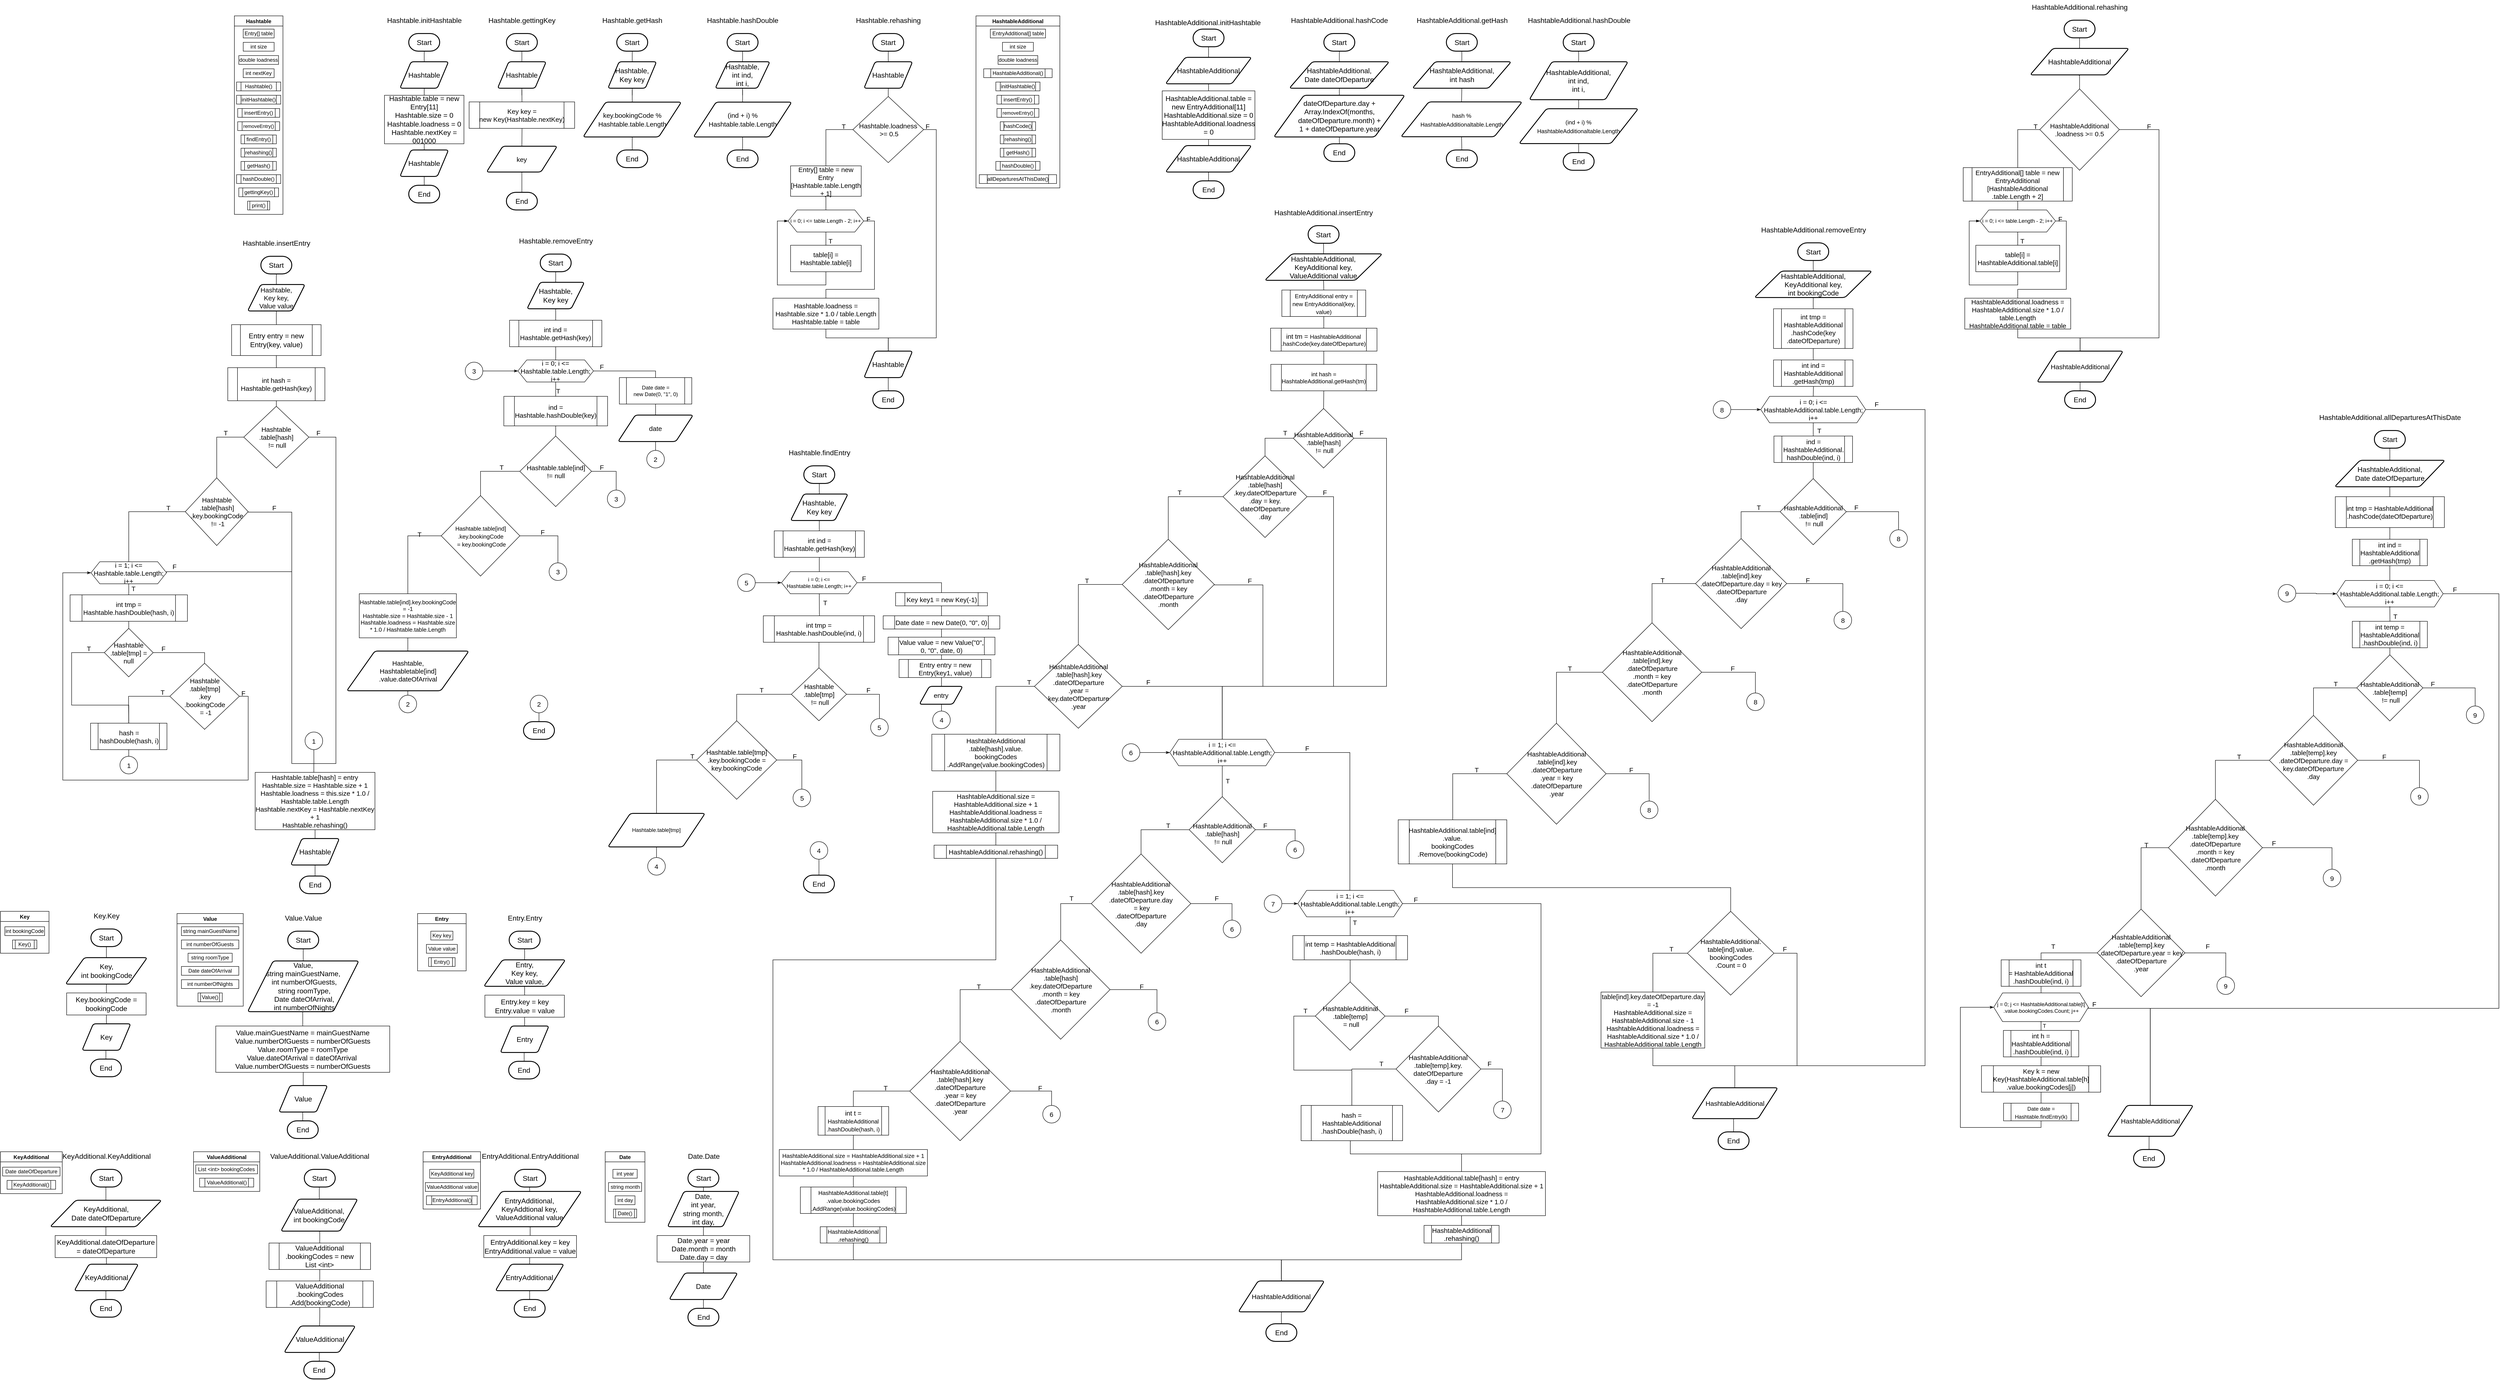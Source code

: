 <mxfile version="20.0.3" type="device"><diagram id="wHtVNDxGmCGfhC9v82G9" name="Page-1"><mxGraphModel dx="4395" dy="3181" grid="1" gridSize="10" guides="1" tooltips="1" connect="1" arrows="1" fold="1" page="1" pageScale="1" pageWidth="827" pageHeight="1169" math="0" shadow="0"><root><mxCell id="0"/><mxCell id="1" parent="0"/><mxCell id="uRgVSlIIhQJl_e42Lxh--1" value="Hashtable" style="swimlane;" parent="1" vertex="1"><mxGeometry x="20" y="20" width="110" height="450" as="geometry"><mxRectangle x="980" y="104" width="70" height="23" as="alternateBounds"/></mxGeometry></mxCell><mxCell id="uRgVSlIIhQJl_e42Lxh--2" value="Entry[] table" style="rounded=0;whiteSpace=wrap;html=1;" parent="uRgVSlIIhQJl_e42Lxh--1" vertex="1"><mxGeometry x="20" y="30" width="70" height="20" as="geometry"/></mxCell><mxCell id="uRgVSlIIhQJl_e42Lxh--3" value="int size" style="rounded=0;whiteSpace=wrap;html=1;" parent="uRgVSlIIhQJl_e42Lxh--1" vertex="1"><mxGeometry x="20" y="60" width="70" height="20" as="geometry"/></mxCell><mxCell id="uRgVSlIIhQJl_e42Lxh--4" value="int nextKey" style="rounded=0;whiteSpace=wrap;html=1;" parent="uRgVSlIIhQJl_e42Lxh--1" vertex="1"><mxGeometry x="20" y="120" width="70" height="20" as="geometry"/></mxCell><mxCell id="uRgVSlIIhQJl_e42Lxh--5" value="initHashtable()" style="shape=process;whiteSpace=wrap;html=1;backgroundOutline=1;" parent="uRgVSlIIhQJl_e42Lxh--1" vertex="1"><mxGeometry x="5" y="180" width="100" height="20" as="geometry"/></mxCell><mxCell id="uRgVSlIIhQJl_e42Lxh--6" value="insertEntry()" style="shape=process;whiteSpace=wrap;html=1;backgroundOutline=1;" parent="uRgVSlIIhQJl_e42Lxh--1" vertex="1"><mxGeometry x="7.5" y="210" width="95" height="20" as="geometry"/></mxCell><mxCell id="uRgVSlIIhQJl_e42Lxh--7" value="&lt;span style=&quot;font-size: 11px;&quot;&gt;removeEntry()&lt;/span&gt;" style="shape=process;whiteSpace=wrap;html=1;backgroundOutline=1;" parent="uRgVSlIIhQJl_e42Lxh--1" vertex="1"><mxGeometry x="7.5" y="240" width="95" height="20" as="geometry"/></mxCell><mxCell id="uRgVSlIIhQJl_e42Lxh--8" value="findEntry()" style="shape=process;whiteSpace=wrap;html=1;backgroundOutline=1;" parent="uRgVSlIIhQJl_e42Lxh--1" vertex="1"><mxGeometry x="15" y="270" width="80" height="20" as="geometry"/></mxCell><mxCell id="uRgVSlIIhQJl_e42Lxh--9" value="double loadness" style="rounded=0;whiteSpace=wrap;html=1;" parent="uRgVSlIIhQJl_e42Lxh--1" vertex="1"><mxGeometry x="10" y="90" width="90" height="20" as="geometry"/></mxCell><mxCell id="uRgVSlIIhQJl_e42Lxh--11" value="rehashing()" style="shape=process;whiteSpace=wrap;html=1;backgroundOutline=1;" parent="uRgVSlIIhQJl_e42Lxh--1" vertex="1"><mxGeometry x="15" y="300" width="80" height="20" as="geometry"/></mxCell><mxCell id="uRgVSlIIhQJl_e42Lxh--12" value="hashDouble()" style="shape=process;whiteSpace=wrap;html=1;backgroundOutline=1;" parent="uRgVSlIIhQJl_e42Lxh--1" vertex="1"><mxGeometry x="5" y="360" width="100" height="20" as="geometry"/></mxCell><mxCell id="uRgVSlIIhQJl_e42Lxh--13" value="gettingKey()" style="shape=process;whiteSpace=wrap;html=1;backgroundOutline=1;" parent="uRgVSlIIhQJl_e42Lxh--1" vertex="1"><mxGeometry x="10" y="390" width="90" height="20" as="geometry"/></mxCell><mxCell id="uRgVSlIIhQJl_e42Lxh--14" value="getHash()" style="shape=process;whiteSpace=wrap;html=1;backgroundOutline=1;" parent="uRgVSlIIhQJl_e42Lxh--1" vertex="1"><mxGeometry x="15" y="330" width="80" height="20" as="geometry"/></mxCell><mxCell id="uRgVSlIIhQJl_e42Lxh--15" value="print()" style="shape=process;whiteSpace=wrap;html=1;backgroundOutline=1;" parent="uRgVSlIIhQJl_e42Lxh--1" vertex="1"><mxGeometry x="30" y="420" width="50" height="20" as="geometry"/></mxCell><mxCell id="uRgVSlIIhQJl_e42Lxh--517" value="Hashtable()" style="shape=process;whiteSpace=wrap;html=1;backgroundOutline=1;" parent="uRgVSlIIhQJl_e42Lxh--1" vertex="1"><mxGeometry x="5" y="150" width="100" height="20" as="geometry"/></mxCell><mxCell id="uRgVSlIIhQJl_e42Lxh--26" style="edgeStyle=orthogonalEdgeStyle;rounded=0;orthogonalLoop=1;jettySize=auto;html=1;exitX=0.5;exitY=1;exitDx=0;exitDy=0;exitPerimeter=0;entryX=0.5;entryY=0;entryDx=0;entryDy=0;fontSize=16;endArrow=none;endFill=0;startArrow=none;" parent="1" source="uRgVSlIIhQJl_e42Lxh--34" target="uRgVSlIIhQJl_e42Lxh--30" edge="1"><mxGeometry relative="1" as="geometry"/></mxCell><mxCell id="uRgVSlIIhQJl_e42Lxh--27" value="&lt;font style=&quot;font-size: 16px&quot;&gt;Start&lt;/font&gt;" style="strokeWidth=2;html=1;shape=mxgraph.flowchart.terminator;whiteSpace=wrap;" parent="1" vertex="1"><mxGeometry x="415" y="60" width="70" height="40" as="geometry"/></mxCell><mxCell id="uRgVSlIIhQJl_e42Lxh--28" value="Hashtable.initHashtable" style="text;html=1;align=center;verticalAlign=middle;resizable=0;points=[];autosize=1;strokeColor=none;fillColor=none;fontSize=16;" parent="1" vertex="1"><mxGeometry x="355" y="15" width="190" height="30" as="geometry"/></mxCell><mxCell id="uRgVSlIIhQJl_e42Lxh--29" style="edgeStyle=orthogonalEdgeStyle;rounded=0;orthogonalLoop=1;jettySize=auto;html=1;exitX=0.5;exitY=1;exitDx=0;exitDy=0;entryX=0.5;entryY=0;entryDx=0;entryDy=0;fontSize=16;endArrow=none;endFill=0;" parent="1" source="uRgVSlIIhQJl_e42Lxh--30" target="uRgVSlIIhQJl_e42Lxh--32" edge="1"><mxGeometry relative="1" as="geometry"/></mxCell><mxCell id="uRgVSlIIhQJl_e42Lxh--30" value="Hashtable.table = new Entry[11]&lt;br&gt;Hashtable.size = 0&lt;br&gt;Hashtable.loadness = 0&lt;br&gt;Hashtable.nextKey = 001000" style="rounded=0;whiteSpace=wrap;html=1;fontSize=16;" parent="1" vertex="1"><mxGeometry x="360" y="200" width="180" height="110" as="geometry"/></mxCell><mxCell id="uRgVSlIIhQJl_e42Lxh--31" style="edgeStyle=orthogonalEdgeStyle;rounded=0;orthogonalLoop=1;jettySize=auto;html=1;exitX=0.5;exitY=1;exitDx=0;exitDy=0;entryX=0.5;entryY=0;entryDx=0;entryDy=0;entryPerimeter=0;fontSize=16;endArrow=none;endFill=0;" parent="1" source="uRgVSlIIhQJl_e42Lxh--32" target="uRgVSlIIhQJl_e42Lxh--33" edge="1"><mxGeometry relative="1" as="geometry"/></mxCell><mxCell id="uRgVSlIIhQJl_e42Lxh--32" value="Hashtable" style="shape=parallelogram;html=1;strokeWidth=2;perimeter=parallelogramPerimeter;whiteSpace=wrap;rounded=1;arcSize=12;size=0.23;fontSize=16;" parent="1" vertex="1"><mxGeometry x="395" y="324" width="110" height="60" as="geometry"/></mxCell><mxCell id="uRgVSlIIhQJl_e42Lxh--33" value="&lt;span style=&quot;font-size: 16px&quot;&gt;End&lt;/span&gt;" style="strokeWidth=2;html=1;shape=mxgraph.flowchart.terminator;whiteSpace=wrap;" parent="1" vertex="1"><mxGeometry x="415" y="404" width="70" height="40" as="geometry"/></mxCell><mxCell id="uRgVSlIIhQJl_e42Lxh--34" value="Hashtable" style="shape=parallelogram;html=1;strokeWidth=2;perimeter=parallelogramPerimeter;whiteSpace=wrap;rounded=1;arcSize=12;size=0.23;fontSize=16;" parent="1" vertex="1"><mxGeometry x="395" y="124" width="110" height="60" as="geometry"/></mxCell><mxCell id="uRgVSlIIhQJl_e42Lxh--35" value="" style="edgeStyle=orthogonalEdgeStyle;rounded=0;orthogonalLoop=1;jettySize=auto;html=1;exitX=0.5;exitY=1;exitDx=0;exitDy=0;exitPerimeter=0;entryX=0.5;entryY=0;entryDx=0;entryDy=0;fontSize=16;endArrow=none;endFill=0;" parent="1" source="uRgVSlIIhQJl_e42Lxh--27" target="uRgVSlIIhQJl_e42Lxh--34" edge="1"><mxGeometry relative="1" as="geometry"><mxPoint x="450" y="100.0" as="sourcePoint"/><mxPoint x="450" y="200" as="targetPoint"/></mxGeometry></mxCell><mxCell id="uRgVSlIIhQJl_e42Lxh--36" style="edgeStyle=orthogonalEdgeStyle;rounded=0;orthogonalLoop=1;jettySize=auto;html=1;exitX=0.5;exitY=1;exitDx=0;exitDy=0;exitPerimeter=0;entryX=0.5;entryY=0;entryDx=0;entryDy=0;fontSize=16;endArrow=none;endFill=0;startArrow=none;" parent="1" source="uRgVSlIIhQJl_e42Lxh--44" edge="1"><mxGeometry relative="1" as="geometry"><mxPoint x="671.25" y="200" as="targetPoint"/></mxGeometry></mxCell><mxCell id="uRgVSlIIhQJl_e42Lxh--37" value="&lt;font style=&quot;font-size: 16px&quot;&gt;Start&lt;/font&gt;" style="strokeWidth=2;html=1;shape=mxgraph.flowchart.terminator;whiteSpace=wrap;" parent="1" vertex="1"><mxGeometry x="636.25" y="60" width="70" height="40" as="geometry"/></mxCell><mxCell id="uRgVSlIIhQJl_e42Lxh--38" value="Hashtable.gettingKey" style="text;html=1;align=center;verticalAlign=middle;resizable=0;points=[];autosize=1;strokeColor=none;fillColor=none;fontSize=16;" parent="1" vertex="1"><mxGeometry x="581.25" y="15" width="180" height="30" as="geometry"/></mxCell><mxCell id="uRgVSlIIhQJl_e42Lxh--39" style="edgeStyle=orthogonalEdgeStyle;rounded=0;orthogonalLoop=1;jettySize=auto;html=1;exitX=0.5;exitY=1;exitDx=0;exitDy=0;entryX=0.5;entryY=0;entryDx=0;entryDy=0;fontSize=16;endArrow=none;endFill=0;" parent="1" target="uRgVSlIIhQJl_e42Lxh--42" edge="1"><mxGeometry relative="1" as="geometry"><mxPoint x="671.25" y="188" as="sourcePoint"/></mxGeometry></mxCell><mxCell id="uRgVSlIIhQJl_e42Lxh--41" style="edgeStyle=orthogonalEdgeStyle;rounded=0;orthogonalLoop=1;jettySize=auto;html=1;exitX=0.5;exitY=1;exitDx=0;exitDy=0;entryX=0.5;entryY=0;entryDx=0;entryDy=0;entryPerimeter=0;fontSize=16;endArrow=none;endFill=0;" parent="1" source="uRgVSlIIhQJl_e42Lxh--42" target="uRgVSlIIhQJl_e42Lxh--43" edge="1"><mxGeometry relative="1" as="geometry"/></mxCell><mxCell id="uRgVSlIIhQJl_e42Lxh--42" value="&lt;span style=&quot;font-size: 15px;&quot;&gt;key&lt;/span&gt;" style="shape=parallelogram;html=1;strokeWidth=2;perimeter=parallelogramPerimeter;whiteSpace=wrap;rounded=1;arcSize=12;size=0.23;fontSize=16;" parent="1" vertex="1"><mxGeometry x="591.25" y="315.5" width="160" height="58.5" as="geometry"/></mxCell><mxCell id="uRgVSlIIhQJl_e42Lxh--43" value="&lt;span style=&quot;font-size: 16px&quot;&gt;End&lt;/span&gt;" style="strokeWidth=2;html=1;shape=mxgraph.flowchart.terminator;whiteSpace=wrap;" parent="1" vertex="1"><mxGeometry x="636.25" y="420" width="70" height="40" as="geometry"/></mxCell><mxCell id="uRgVSlIIhQJl_e42Lxh--44" value="Hashtable" style="shape=parallelogram;html=1;strokeWidth=2;perimeter=parallelogramPerimeter;whiteSpace=wrap;rounded=1;arcSize=12;size=0.23;fontSize=16;" parent="1" vertex="1"><mxGeometry x="616.25" y="124" width="110" height="60" as="geometry"/></mxCell><mxCell id="uRgVSlIIhQJl_e42Lxh--45" value="" style="edgeStyle=orthogonalEdgeStyle;rounded=0;orthogonalLoop=1;jettySize=auto;html=1;exitX=0.5;exitY=1;exitDx=0;exitDy=0;exitPerimeter=0;entryX=0.5;entryY=0;entryDx=0;entryDy=0;fontSize=16;endArrow=none;endFill=0;" parent="1" source="uRgVSlIIhQJl_e42Lxh--37" target="uRgVSlIIhQJl_e42Lxh--44" edge="1"><mxGeometry relative="1" as="geometry"><mxPoint x="671.25" y="100.0" as="sourcePoint"/><mxPoint x="671.25" y="200" as="targetPoint"/></mxGeometry></mxCell><mxCell id="uRgVSlIIhQJl_e42Lxh--46" style="edgeStyle=orthogonalEdgeStyle;rounded=0;orthogonalLoop=1;jettySize=auto;html=1;exitX=0.5;exitY=1;exitDx=0;exitDy=0;exitPerimeter=0;entryX=0.5;entryY=0;entryDx=0;entryDy=0;fontSize=16;endArrow=none;endFill=0;startArrow=none;" parent="1" source="uRgVSlIIhQJl_e42Lxh--53" edge="1"><mxGeometry relative="1" as="geometry"><mxPoint x="921.25" y="200" as="targetPoint"/></mxGeometry></mxCell><mxCell id="uRgVSlIIhQJl_e42Lxh--47" value="&lt;font style=&quot;font-size: 16px&quot;&gt;Start&lt;/font&gt;" style="strokeWidth=2;html=1;shape=mxgraph.flowchart.terminator;whiteSpace=wrap;" parent="1" vertex="1"><mxGeometry x="886.25" y="60" width="70" height="40" as="geometry"/></mxCell><mxCell id="uRgVSlIIhQJl_e42Lxh--48" value="Hashtable.getHash" style="text;html=1;align=center;verticalAlign=middle;resizable=0;points=[];autosize=1;strokeColor=none;fillColor=none;fontSize=16;" parent="1" vertex="1"><mxGeometry x="841.25" y="15" width="160" height="30" as="geometry"/></mxCell><mxCell id="uRgVSlIIhQJl_e42Lxh--49" style="edgeStyle=orthogonalEdgeStyle;rounded=0;orthogonalLoop=1;jettySize=auto;html=1;exitX=0.5;exitY=1;exitDx=0;exitDy=0;entryX=0.5;entryY=0;entryDx=0;entryDy=0;fontSize=16;endArrow=none;endFill=0;" parent="1" target="uRgVSlIIhQJl_e42Lxh--51" edge="1"><mxGeometry relative="1" as="geometry"><mxPoint x="921.25" y="188" as="sourcePoint"/></mxGeometry></mxCell><mxCell id="uRgVSlIIhQJl_e42Lxh--50" style="edgeStyle=orthogonalEdgeStyle;rounded=0;orthogonalLoop=1;jettySize=auto;html=1;exitX=0.5;exitY=1;exitDx=0;exitDy=0;entryX=0.5;entryY=0;entryDx=0;entryDy=0;entryPerimeter=0;fontSize=16;endArrow=none;endFill=0;" parent="1" source="uRgVSlIIhQJl_e42Lxh--51" target="uRgVSlIIhQJl_e42Lxh--52" edge="1"><mxGeometry relative="1" as="geometry"/></mxCell><mxCell id="uRgVSlIIhQJl_e42Lxh--51" value="&lt;span style=&quot;font-size: 15px;&quot;&gt;key.bookingCode % Hashtable.table.Length&lt;/span&gt;" style="shape=parallelogram;html=1;strokeWidth=2;perimeter=parallelogramPerimeter;whiteSpace=wrap;rounded=1;arcSize=12;size=0.23;fontSize=16;" parent="1" vertex="1"><mxGeometry x="810" y="215.5" width="222.5" height="79" as="geometry"/></mxCell><mxCell id="uRgVSlIIhQJl_e42Lxh--52" value="&lt;span style=&quot;font-size: 16px&quot;&gt;End&lt;/span&gt;" style="strokeWidth=2;html=1;shape=mxgraph.flowchart.terminator;whiteSpace=wrap;" parent="1" vertex="1"><mxGeometry x="886.25" y="324" width="70" height="40" as="geometry"/></mxCell><mxCell id="uRgVSlIIhQJl_e42Lxh--53" value="Hashtable,&lt;br&gt;Key key" style="shape=parallelogram;html=1;strokeWidth=2;perimeter=parallelogramPerimeter;whiteSpace=wrap;rounded=1;arcSize=12;size=0.23;fontSize=16;" parent="1" vertex="1"><mxGeometry x="866.25" y="124" width="110" height="60" as="geometry"/></mxCell><mxCell id="uRgVSlIIhQJl_e42Lxh--54" value="" style="edgeStyle=orthogonalEdgeStyle;rounded=0;orthogonalLoop=1;jettySize=auto;html=1;exitX=0.5;exitY=1;exitDx=0;exitDy=0;exitPerimeter=0;entryX=0.5;entryY=0;entryDx=0;entryDy=0;fontSize=16;endArrow=none;endFill=0;" parent="1" source="uRgVSlIIhQJl_e42Lxh--47" target="uRgVSlIIhQJl_e42Lxh--53" edge="1"><mxGeometry relative="1" as="geometry"><mxPoint x="921.25" y="100.0" as="sourcePoint"/><mxPoint x="921.25" y="200" as="targetPoint"/></mxGeometry></mxCell><mxCell id="uRgVSlIIhQJl_e42Lxh--55" style="edgeStyle=orthogonalEdgeStyle;rounded=0;orthogonalLoop=1;jettySize=auto;html=1;exitX=0.5;exitY=1;exitDx=0;exitDy=0;exitPerimeter=0;entryX=0.5;entryY=0;entryDx=0;entryDy=0;fontSize=16;endArrow=none;endFill=0;startArrow=none;" parent="1" source="uRgVSlIIhQJl_e42Lxh--62" edge="1"><mxGeometry relative="1" as="geometry"><mxPoint x="1171.25" y="200" as="targetPoint"/></mxGeometry></mxCell><mxCell id="uRgVSlIIhQJl_e42Lxh--56" value="&lt;font style=&quot;font-size: 16px&quot;&gt;Start&lt;/font&gt;" style="strokeWidth=2;html=1;shape=mxgraph.flowchart.terminator;whiteSpace=wrap;" parent="1" vertex="1"><mxGeometry x="1136.25" y="60" width="70" height="40" as="geometry"/></mxCell><mxCell id="uRgVSlIIhQJl_e42Lxh--57" value="Hashtable.hashDouble" style="text;html=1;align=center;verticalAlign=middle;resizable=0;points=[];autosize=1;strokeColor=none;fillColor=none;fontSize=16;" parent="1" vertex="1"><mxGeometry x="1076.25" y="15" width="190" height="30" as="geometry"/></mxCell><mxCell id="uRgVSlIIhQJl_e42Lxh--58" style="edgeStyle=orthogonalEdgeStyle;rounded=0;orthogonalLoop=1;jettySize=auto;html=1;exitX=0.5;exitY=1;exitDx=0;exitDy=0;entryX=0.5;entryY=0;entryDx=0;entryDy=0;fontSize=16;endArrow=none;endFill=0;" parent="1" target="uRgVSlIIhQJl_e42Lxh--60" edge="1"><mxGeometry relative="1" as="geometry"><mxPoint x="1171.25" y="188" as="sourcePoint"/></mxGeometry></mxCell><mxCell id="uRgVSlIIhQJl_e42Lxh--59" style="edgeStyle=orthogonalEdgeStyle;rounded=0;orthogonalLoop=1;jettySize=auto;html=1;exitX=0.5;exitY=1;exitDx=0;exitDy=0;entryX=0.5;entryY=0;entryDx=0;entryDy=0;entryPerimeter=0;fontSize=16;endArrow=none;endFill=0;" parent="1" source="uRgVSlIIhQJl_e42Lxh--60" target="uRgVSlIIhQJl_e42Lxh--61" edge="1"><mxGeometry relative="1" as="geometry"/></mxCell><mxCell id="uRgVSlIIhQJl_e42Lxh--60" value="&lt;span style=&quot;font-size: 15px;&quot;&gt;(ind + i) % Hashtable.table.Length&lt;/span&gt;" style="shape=parallelogram;html=1;strokeWidth=2;perimeter=parallelogramPerimeter;whiteSpace=wrap;rounded=1;arcSize=12;size=0.23;fontSize=16;" parent="1" vertex="1"><mxGeometry x="1060" y="215.5" width="222.5" height="79" as="geometry"/></mxCell><mxCell id="uRgVSlIIhQJl_e42Lxh--61" value="&lt;span style=&quot;font-size: 16px&quot;&gt;End&lt;/span&gt;" style="strokeWidth=2;html=1;shape=mxgraph.flowchart.terminator;whiteSpace=wrap;" parent="1" vertex="1"><mxGeometry x="1136.25" y="324" width="70" height="40" as="geometry"/></mxCell><mxCell id="uRgVSlIIhQJl_e42Lxh--62" value="Hashtable,&lt;br&gt;int ind,&lt;br&gt;int i," style="shape=parallelogram;html=1;strokeWidth=2;perimeter=parallelogramPerimeter;whiteSpace=wrap;rounded=1;arcSize=12;size=0.23;fontSize=16;" parent="1" vertex="1"><mxGeometry x="1109.38" y="124" width="123.75" height="60" as="geometry"/></mxCell><mxCell id="uRgVSlIIhQJl_e42Lxh--63" value="" style="edgeStyle=orthogonalEdgeStyle;rounded=0;orthogonalLoop=1;jettySize=auto;html=1;exitX=0.5;exitY=1;exitDx=0;exitDy=0;exitPerimeter=0;entryX=0.5;entryY=0;entryDx=0;entryDy=0;fontSize=16;endArrow=none;endFill=0;" parent="1" source="uRgVSlIIhQJl_e42Lxh--56" target="uRgVSlIIhQJl_e42Lxh--62" edge="1"><mxGeometry relative="1" as="geometry"><mxPoint x="1171.25" y="100.0" as="sourcePoint"/><mxPoint x="1171.25" y="200" as="targetPoint"/></mxGeometry></mxCell><mxCell id="uRgVSlIIhQJl_e42Lxh--65" value="&lt;font style=&quot;font-size: 16px&quot;&gt;Start&lt;/font&gt;" style="strokeWidth=2;html=1;shape=mxgraph.flowchart.terminator;whiteSpace=wrap;" parent="1" vertex="1"><mxGeometry x="1466.25" y="60" width="70" height="40" as="geometry"/></mxCell><mxCell id="uRgVSlIIhQJl_e42Lxh--66" value="Hashtable.rehashing" style="text;html=1;align=center;verticalAlign=middle;resizable=0;points=[];autosize=1;strokeColor=none;fillColor=none;fontSize=16;" parent="1" vertex="1"><mxGeometry x="1416.25" y="15" width="170" height="30" as="geometry"/></mxCell><mxCell id="uRgVSlIIhQJl_e42Lxh--70" value="&lt;span style=&quot;font-size: 16px&quot;&gt;End&lt;/span&gt;" style="strokeWidth=2;html=1;shape=mxgraph.flowchart.terminator;whiteSpace=wrap;" parent="1" vertex="1"><mxGeometry x="1466.25" y="870" width="70" height="40" as="geometry"/></mxCell><mxCell id="uRgVSlIIhQJl_e42Lxh--74" style="edgeStyle=orthogonalEdgeStyle;rounded=0;orthogonalLoop=1;jettySize=auto;html=1;exitX=0.5;exitY=1;exitDx=0;exitDy=0;entryX=0.5;entryY=0;entryDx=0;entryDy=0;fontSize=15;endArrow=none;endFill=0;" parent="1" source="uRgVSlIIhQJl_e42Lxh--71" target="uRgVSlIIhQJl_e42Lxh--73" edge="1"><mxGeometry relative="1" as="geometry"/></mxCell><mxCell id="uRgVSlIIhQJl_e42Lxh--71" value="Hashtable" style="shape=parallelogram;html=1;strokeWidth=2;perimeter=parallelogramPerimeter;whiteSpace=wrap;rounded=1;arcSize=12;size=0.23;fontSize=16;" parent="1" vertex="1"><mxGeometry x="1446.25" y="124" width="110" height="60" as="geometry"/></mxCell><mxCell id="uRgVSlIIhQJl_e42Lxh--72" value="" style="edgeStyle=orthogonalEdgeStyle;rounded=0;orthogonalLoop=1;jettySize=auto;html=1;exitX=0.5;exitY=1;exitDx=0;exitDy=0;exitPerimeter=0;entryX=0.5;entryY=0;entryDx=0;entryDy=0;fontSize=16;endArrow=none;endFill=0;" parent="1" source="uRgVSlIIhQJl_e42Lxh--65" target="uRgVSlIIhQJl_e42Lxh--71" edge="1"><mxGeometry relative="1" as="geometry"><mxPoint x="1501.25" y="100.0" as="sourcePoint"/><mxPoint x="1501.25" y="200" as="targetPoint"/></mxGeometry></mxCell><mxCell id="uRgVSlIIhQJl_e42Lxh--76" style="edgeStyle=orthogonalEdgeStyle;rounded=0;orthogonalLoop=1;jettySize=auto;html=1;exitX=0;exitY=0.5;exitDx=0;exitDy=0;entryX=0.5;entryY=0;entryDx=0;entryDy=0;fontSize=15;endArrow=none;endFill=0;" parent="1" source="uRgVSlIIhQJl_e42Lxh--73" edge="1"><mxGeometry relative="1" as="geometry"><Array as="points"><mxPoint x="1360" y="278"/><mxPoint x="1360" y="360"/></Array><mxPoint x="1357.84" y="360" as="targetPoint"/></mxGeometry></mxCell><mxCell id="uRgVSlIIhQJl_e42Lxh--92" style="edgeStyle=orthogonalEdgeStyle;rounded=0;orthogonalLoop=1;jettySize=auto;html=1;exitX=1;exitY=0.5;exitDx=0;exitDy=0;entryX=0.5;entryY=0;entryDx=0;entryDy=0;fontSize=15;endArrow=none;endFill=0;" parent="1" source="uRgVSlIIhQJl_e42Lxh--73" target="uRgVSlIIhQJl_e42Lxh--90" edge="1"><mxGeometry relative="1" as="geometry"><Array as="points"><mxPoint x="1610" y="278"/><mxPoint x="1610" y="750"/><mxPoint x="1501" y="750"/></Array></mxGeometry></mxCell><mxCell id="uRgVSlIIhQJl_e42Lxh--73" value="Hashtable.loadness&lt;br&gt;&amp;nbsp;&amp;gt;= 0.5" style="rhombus;whiteSpace=wrap;html=1;fontSize=15;" parent="1" vertex="1"><mxGeometry x="1421.17" y="202.75" width="160.16" height="150" as="geometry"/></mxCell><mxCell id="uRgVSlIIhQJl_e42Lxh--81" style="edgeStyle=orthogonalEdgeStyle;rounded=0;orthogonalLoop=1;jettySize=auto;html=1;exitX=0.5;exitY=1;exitDx=0;exitDy=0;entryX=0.5;entryY=0;entryDx=0;entryDy=0;fontSize=15;endArrow=none;endFill=0;" parent="1" target="uRgVSlIIhQJl_e42Lxh--80" edge="1"><mxGeometry relative="1" as="geometry"><Array as="points"><mxPoint x="1360" y="430"/><mxPoint x="1360" y="460"/></Array><mxPoint x="1357.84" y="430" as="sourcePoint"/></mxGeometry></mxCell><mxCell id="uRgVSlIIhQJl_e42Lxh--77" value="T" style="text;html=1;align=center;verticalAlign=middle;resizable=0;points=[];autosize=1;strokeColor=none;fillColor=none;fontSize=15;" parent="1" vertex="1"><mxGeometry x="1390" y="260" width="20" height="20" as="geometry"/></mxCell><mxCell id="uRgVSlIIhQJl_e42Lxh--79" value="F" style="text;html=1;align=center;verticalAlign=middle;resizable=0;points=[];autosize=1;strokeColor=none;fillColor=none;fontSize=15;" parent="1" vertex="1"><mxGeometry x="1580" y="260" width="20" height="20" as="geometry"/></mxCell><mxCell id="uRgVSlIIhQJl_e42Lxh--83" style="edgeStyle=orthogonalEdgeStyle;rounded=0;orthogonalLoop=1;jettySize=auto;html=1;exitX=0.5;exitY=1;exitDx=0;exitDy=0;entryX=0.5;entryY=0;entryDx=0;entryDy=0;fontSize=15;endArrow=none;endFill=0;" parent="1" source="uRgVSlIIhQJl_e42Lxh--80" target="uRgVSlIIhQJl_e42Lxh--82" edge="1"><mxGeometry relative="1" as="geometry"><Array as="points"><mxPoint x="1360" y="510"/></Array></mxGeometry></mxCell><mxCell id="uRgVSlIIhQJl_e42Lxh--87" style="edgeStyle=orthogonalEdgeStyle;rounded=0;orthogonalLoop=1;jettySize=auto;html=1;exitX=1;exitY=0.5;exitDx=0;exitDy=0;entryX=0.5;entryY=0;entryDx=0;entryDy=0;fontSize=15;endArrow=none;endFill=0;" parent="1" source="uRgVSlIIhQJl_e42Lxh--80" target="uRgVSlIIhQJl_e42Lxh--86" edge="1"><mxGeometry relative="1" as="geometry"><Array as="points"><mxPoint x="1470" y="485"/><mxPoint x="1470" y="640"/><mxPoint x="1360" y="640"/></Array></mxGeometry></mxCell><mxCell id="uRgVSlIIhQJl_e42Lxh--80" value="i = 0; i &amp;lt;= table.Length - 2; i++" style="shape=hexagon;perimeter=hexagonPerimeter2;whiteSpace=wrap;html=1;fixedSize=1;" parent="1" vertex="1"><mxGeometry x="1274.46" y="460" width="171.08" height="50" as="geometry"/></mxCell><mxCell id="uRgVSlIIhQJl_e42Lxh--84" style="edgeStyle=orthogonalEdgeStyle;rounded=0;orthogonalLoop=1;jettySize=auto;html=1;exitX=0.5;exitY=1;exitDx=0;exitDy=0;entryX=0;entryY=0.5;entryDx=0;entryDy=0;fontSize=15;endArrow=blockThin;endFill=1;" parent="1" source="uRgVSlIIhQJl_e42Lxh--82" target="uRgVSlIIhQJl_e42Lxh--80" edge="1"><mxGeometry relative="1" as="geometry"><Array as="points"><mxPoint x="1360" y="630"/><mxPoint x="1250" y="630"/><mxPoint x="1250" y="485"/></Array></mxGeometry></mxCell><mxCell id="uRgVSlIIhQJl_e42Lxh--82" value="table[i] = Hashtable.table[i]" style="rounded=0;whiteSpace=wrap;html=1;fontSize=15;" parent="1" vertex="1"><mxGeometry x="1280" y="540" width="160" height="60" as="geometry"/></mxCell><mxCell id="uRgVSlIIhQJl_e42Lxh--85" value="T" style="text;html=1;align=center;verticalAlign=middle;resizable=0;points=[];autosize=1;strokeColor=none;fillColor=none;fontSize=15;" parent="1" vertex="1"><mxGeometry x="1360" y="520" width="20" height="20" as="geometry"/></mxCell><mxCell id="uRgVSlIIhQJl_e42Lxh--91" style="edgeStyle=orthogonalEdgeStyle;rounded=0;orthogonalLoop=1;jettySize=auto;html=1;exitX=0.5;exitY=1;exitDx=0;exitDy=0;entryX=0.5;entryY=0;entryDx=0;entryDy=0;fontSize=15;endArrow=none;endFill=0;" parent="1" source="uRgVSlIIhQJl_e42Lxh--86" target="uRgVSlIIhQJl_e42Lxh--90" edge="1"><mxGeometry relative="1" as="geometry"><Array as="points"><mxPoint x="1360" y="750"/><mxPoint x="1501" y="750"/></Array></mxGeometry></mxCell><mxCell id="uRgVSlIIhQJl_e42Lxh--86" value="Hashtable.loadness = Hashtable.size * 1.0 / table.Length&lt;br&gt;Hashtable.table = table" style="rounded=0;whiteSpace=wrap;html=1;fontSize=15;" parent="1" vertex="1"><mxGeometry x="1240" y="660" width="240" height="70" as="geometry"/></mxCell><mxCell id="uRgVSlIIhQJl_e42Lxh--88" value="F" style="text;html=1;align=center;verticalAlign=middle;resizable=0;points=[];autosize=1;strokeColor=none;fillColor=none;fontSize=15;" parent="1" vertex="1"><mxGeometry x="1445.54" y="470" width="20" height="20" as="geometry"/></mxCell><mxCell id="uRgVSlIIhQJl_e42Lxh--93" style="edgeStyle=orthogonalEdgeStyle;rounded=0;orthogonalLoop=1;jettySize=auto;html=1;exitX=0.5;exitY=1;exitDx=0;exitDy=0;entryX=0.5;entryY=0;entryDx=0;entryDy=0;entryPerimeter=0;fontSize=15;endArrow=none;endFill=0;" parent="1" source="uRgVSlIIhQJl_e42Lxh--90" target="uRgVSlIIhQJl_e42Lxh--70" edge="1"><mxGeometry relative="1" as="geometry"/></mxCell><mxCell id="uRgVSlIIhQJl_e42Lxh--90" value="Hashtable" style="shape=parallelogram;html=1;strokeWidth=2;perimeter=parallelogramPerimeter;whiteSpace=wrap;rounded=1;arcSize=12;size=0.23;fontSize=16;" parent="1" vertex="1"><mxGeometry x="1446.25" y="780" width="110" height="60" as="geometry"/></mxCell><mxCell id="uRgVSlIIhQJl_e42Lxh--95" value="&lt;font style=&quot;font-size: 16px&quot;&gt;Start&lt;/font&gt;" style="strokeWidth=2;html=1;shape=mxgraph.flowchart.terminator;whiteSpace=wrap;" parent="1" vertex="1"><mxGeometry x="80" y="565" width="70" height="40" as="geometry"/></mxCell><mxCell id="uRgVSlIIhQJl_e42Lxh--96" value="Hashtable.insertEntry" style="text;html=1;align=center;verticalAlign=middle;resizable=0;points=[];autosize=1;strokeColor=none;fillColor=none;fontSize=16;" parent="1" vertex="1"><mxGeometry x="25" y="520" width="180" height="30" as="geometry"/></mxCell><mxCell id="uRgVSlIIhQJl_e42Lxh--105" style="edgeStyle=orthogonalEdgeStyle;rounded=0;orthogonalLoop=1;jettySize=auto;html=1;exitX=0.5;exitY=1;exitDx=0;exitDy=0;entryX=0.5;entryY=0;entryDx=0;entryDy=0;fontSize=15;endArrow=none;endFill=0;" parent="1" source="SCyWd8kt4ex0gbT1TRda-18" target="uRgVSlIIhQJl_e42Lxh--104" edge="1"><mxGeometry relative="1" as="geometry"><mxPoint x="115" y="895" as="sourcePoint"/></mxGeometry></mxCell><mxCell id="uRgVSlIIhQJl_e42Lxh--99" style="edgeStyle=orthogonalEdgeStyle;rounded=0;orthogonalLoop=1;jettySize=auto;html=1;exitX=0.5;exitY=1;exitDx=0;exitDy=0;entryX=0.5;entryY=0;entryDx=0;entryDy=0;entryPerimeter=0;fontSize=16;endArrow=none;endFill=0;" parent="1" source="uRgVSlIIhQJl_e42Lxh--100" target="uRgVSlIIhQJl_e42Lxh--101" edge="1"><mxGeometry relative="1" as="geometry"/></mxCell><mxCell id="uRgVSlIIhQJl_e42Lxh--100" value="Hashtable" style="shape=parallelogram;html=1;strokeWidth=2;perimeter=parallelogramPerimeter;whiteSpace=wrap;rounded=1;arcSize=12;size=0.23;fontSize=16;" parent="1" vertex="1"><mxGeometry x="147.74" y="1885" width="110" height="60" as="geometry"/></mxCell><mxCell id="uRgVSlIIhQJl_e42Lxh--101" value="&lt;span style=&quot;font-size: 16px&quot;&gt;End&lt;/span&gt;" style="strokeWidth=2;html=1;shape=mxgraph.flowchart.terminator;whiteSpace=wrap;" parent="1" vertex="1"><mxGeometry x="167.74" y="1970" width="70" height="40" as="geometry"/></mxCell><mxCell id="SCyWd8kt4ex0gbT1TRda-20" style="edgeStyle=orthogonalEdgeStyle;rounded=0;orthogonalLoop=1;jettySize=auto;html=1;exitX=0.5;exitY=1;exitDx=0;exitDy=0;entryX=0.5;entryY=0;entryDx=0;entryDy=0;fontSize=15;endArrow=none;endFill=0;" edge="1" parent="1" source="uRgVSlIIhQJl_e42Lxh--102" target="SCyWd8kt4ex0gbT1TRda-17"><mxGeometry relative="1" as="geometry"/></mxCell><mxCell id="uRgVSlIIhQJl_e42Lxh--102" value="Hashtable,&lt;br style=&quot;font-size: 15px;&quot;&gt;Key key,&lt;br style=&quot;font-size: 15px;&quot;&gt;Value value" style="shape=parallelogram;html=1;strokeWidth=2;perimeter=parallelogramPerimeter;whiteSpace=wrap;rounded=1;arcSize=12;size=0.23;fontSize=15;" parent="1" vertex="1"><mxGeometry x="50" y="629" width="130" height="60" as="geometry"/></mxCell><mxCell id="uRgVSlIIhQJl_e42Lxh--103" value="" style="edgeStyle=orthogonalEdgeStyle;rounded=0;orthogonalLoop=1;jettySize=auto;html=1;exitX=0.5;exitY=1;exitDx=0;exitDy=0;exitPerimeter=0;entryX=0.5;entryY=0;entryDx=0;entryDy=0;fontSize=16;endArrow=none;endFill=0;" parent="1" source="uRgVSlIIhQJl_e42Lxh--95" target="uRgVSlIIhQJl_e42Lxh--102" edge="1"><mxGeometry relative="1" as="geometry"><mxPoint x="115" y="605" as="sourcePoint"/><mxPoint x="115" y="705" as="targetPoint"/></mxGeometry></mxCell><mxCell id="uRgVSlIIhQJl_e42Lxh--107" style="edgeStyle=orthogonalEdgeStyle;rounded=0;orthogonalLoop=1;jettySize=auto;html=1;exitX=0;exitY=0.5;exitDx=0;exitDy=0;entryX=0.5;entryY=0;entryDx=0;entryDy=0;fontSize=15;endArrow=none;endFill=0;" parent="1" source="uRgVSlIIhQJl_e42Lxh--104" target="uRgVSlIIhQJl_e42Lxh--106" edge="1"><mxGeometry relative="1" as="geometry"/></mxCell><mxCell id="uRgVSlIIhQJl_e42Lxh--131" style="edgeStyle=orthogonalEdgeStyle;rounded=0;orthogonalLoop=1;jettySize=auto;html=1;exitX=1;exitY=0.5;exitDx=0;exitDy=0;entryX=0.5;entryY=0;entryDx=0;entryDy=0;fontSize=10;endArrow=none;endFill=0;" parent="1" source="uRgVSlIIhQJl_e42Lxh--104" target="uRgVSlIIhQJl_e42Lxh--129" edge="1"><mxGeometry relative="1" as="geometry"><Array as="points"><mxPoint x="250" y="975"/><mxPoint x="250" y="1715"/><mxPoint x="200" y="1715"/><mxPoint x="200" y="1735"/></Array></mxGeometry></mxCell><mxCell id="uRgVSlIIhQJl_e42Lxh--104" value="&lt;font style=&quot;font-size: 15px;&quot;&gt;Hashtable&lt;br&gt;.table[hash]&lt;br style=&quot;font-size: 15px;&quot;&gt;&amp;nbsp;!= null&lt;/font&gt;" style="rhombus;whiteSpace=wrap;html=1;fontSize=15;" parent="1" vertex="1"><mxGeometry x="41.25" y="905" width="147.5" height="140" as="geometry"/></mxCell><mxCell id="uRgVSlIIhQJl_e42Lxh--110" style="edgeStyle=orthogonalEdgeStyle;rounded=0;orthogonalLoop=1;jettySize=auto;html=1;exitX=0;exitY=0.5;exitDx=0;exitDy=0;entryX=0.5;entryY=0;entryDx=0;entryDy=0;fontSize=10;endArrow=none;endFill=0;" parent="1" source="uRgVSlIIhQJl_e42Lxh--106" target="uRgVSlIIhQJl_e42Lxh--109" edge="1"><mxGeometry relative="1" as="geometry"/></mxCell><mxCell id="uRgVSlIIhQJl_e42Lxh--130" style="edgeStyle=orthogonalEdgeStyle;rounded=0;orthogonalLoop=1;jettySize=auto;html=1;exitX=1;exitY=0.5;exitDx=0;exitDy=0;entryX=0.5;entryY=0;entryDx=0;entryDy=0;fontSize=10;endArrow=none;endFill=0;" parent="1" source="uRgVSlIIhQJl_e42Lxh--106" target="uRgVSlIIhQJl_e42Lxh--129" edge="1"><mxGeometry relative="1" as="geometry"><Array as="points"><mxPoint x="150" y="1145"/><mxPoint x="150" y="1715"/><mxPoint x="200" y="1715"/><mxPoint x="200" y="1735"/></Array></mxGeometry></mxCell><mxCell id="uRgVSlIIhQJl_e42Lxh--106" value="&lt;font style=&quot;font-size: 15px;&quot;&gt;Hashtable&lt;br&gt;.table[hash]&lt;br style=&quot;font-size: 15px;&quot;&gt;.key.bookingCode&lt;br&gt;&amp;nbsp;!= -1&lt;/font&gt;" style="rhombus;whiteSpace=wrap;html=1;fontSize=15;" parent="1" vertex="1"><mxGeometry x="-91.25" y="1067.25" width="142.5" height="153.5" as="geometry"/></mxCell><mxCell id="uRgVSlIIhQJl_e42Lxh--108" value="T" style="text;html=1;align=center;verticalAlign=middle;resizable=0;points=[];autosize=1;strokeColor=none;fillColor=none;fontSize=15;" parent="1" vertex="1"><mxGeometry x="-10" y="955" width="20" height="20" as="geometry"/></mxCell><mxCell id="uRgVSlIIhQJl_e42Lxh--113" style="edgeStyle=orthogonalEdgeStyle;rounded=0;orthogonalLoop=1;jettySize=auto;html=1;exitX=0.5;exitY=1;exitDx=0;exitDy=0;entryX=0.5;entryY=0;entryDx=0;entryDy=0;fontSize=10;endArrow=none;endFill=0;" parent="1" source="uRgVSlIIhQJl_e42Lxh--109" target="uRgVSlIIhQJl_e42Lxh--112" edge="1"><mxGeometry relative="1" as="geometry"/></mxCell><mxCell id="uRgVSlIIhQJl_e42Lxh--134" style="edgeStyle=orthogonalEdgeStyle;rounded=0;orthogonalLoop=1;jettySize=auto;html=1;exitX=1;exitY=0.5;exitDx=0;exitDy=0;fontSize=15;endArrow=none;endFill=0;" parent="1" source="uRgVSlIIhQJl_e42Lxh--109" edge="1"><mxGeometry relative="1" as="geometry"><mxPoint x="200" y="1735" as="targetPoint"/><Array as="points"><mxPoint x="150" y="1280"/><mxPoint x="150" y="1715"/><mxPoint x="200" y="1715"/></Array></mxGeometry></mxCell><mxCell id="uRgVSlIIhQJl_e42Lxh--109" value="i = 1; i &amp;lt;= Hashtable.table.Length; i++" style="shape=hexagon;perimeter=hexagonPerimeter2;whiteSpace=wrap;html=1;fixedSize=1;fontSize=15;" parent="1" vertex="1"><mxGeometry x="-304.85" y="1257.5" width="171.08" height="50" as="geometry"/></mxCell><mxCell id="uRgVSlIIhQJl_e42Lxh--111" value="T" style="text;html=1;align=center;verticalAlign=middle;resizable=0;points=[];autosize=1;strokeColor=none;fillColor=none;fontSize=15;" parent="1" vertex="1"><mxGeometry x="-145" y="1120" width="30" height="30" as="geometry"/></mxCell><mxCell id="uRgVSlIIhQJl_e42Lxh--117" style="edgeStyle=orthogonalEdgeStyle;rounded=0;orthogonalLoop=1;jettySize=auto;html=1;exitX=1;exitY=0.5;exitDx=0;exitDy=0;entryX=0.5;entryY=0;entryDx=0;entryDy=0;fontSize=10;endArrow=none;endFill=0;" parent="1" source="uRgVSlIIhQJl_e42Lxh--112" target="uRgVSlIIhQJl_e42Lxh--116" edge="1"><mxGeometry relative="1" as="geometry"/></mxCell><mxCell id="SCyWd8kt4ex0gbT1TRda-23" style="edgeStyle=orthogonalEdgeStyle;rounded=0;orthogonalLoop=1;jettySize=auto;html=1;exitX=0;exitY=0.5;exitDx=0;exitDy=0;entryX=0.5;entryY=0;entryDx=0;entryDy=0;fontSize=15;endArrow=none;endFill=0;" edge="1" parent="1" source="uRgVSlIIhQJl_e42Lxh--112" target="SCyWd8kt4ex0gbT1TRda-21"><mxGeometry relative="1" as="geometry"><Array as="points"><mxPoint x="-348.77" y="1463.5"/><mxPoint x="-348.77" y="1582.5"/><mxPoint x="-218.77" y="1582.5"/></Array></mxGeometry></mxCell><mxCell id="uRgVSlIIhQJl_e42Lxh--112" value="Hashtable&lt;br&gt;.table[tmp] = null" style="rhombus;whiteSpace=wrap;html=1;fontSize=15;" parent="1" vertex="1"><mxGeometry x="-274.58" y="1408.5" width="110.54" height="110" as="geometry"/></mxCell><mxCell id="uRgVSlIIhQJl_e42Lxh--126" style="edgeStyle=orthogonalEdgeStyle;rounded=0;orthogonalLoop=1;jettySize=auto;html=1;exitX=0.5;exitY=1;exitDx=0;exitDy=0;entryX=0.5;entryY=0;entryDx=0;entryDy=0;fontSize=10;endArrow=none;endFill=0;" parent="1" target="uRgVSlIIhQJl_e42Lxh--125" edge="1"><mxGeometry relative="1" as="geometry"><mxPoint x="-219.31" y="1678.5" as="sourcePoint"/></mxGeometry></mxCell><mxCell id="SCyWd8kt4ex0gbT1TRda-24" style="edgeStyle=orthogonalEdgeStyle;rounded=0;orthogonalLoop=1;jettySize=auto;html=1;exitX=0;exitY=0.5;exitDx=0;exitDy=0;entryX=0.5;entryY=0;entryDx=0;entryDy=0;fontSize=15;endArrow=none;endFill=0;" edge="1" parent="1" source="uRgVSlIIhQJl_e42Lxh--116" target="SCyWd8kt4ex0gbT1TRda-21"><mxGeometry relative="1" as="geometry"><Array as="points"><mxPoint x="-219.77" y="1562.5"/><mxPoint x="-219.77" y="1582.5"/></Array></mxGeometry></mxCell><mxCell id="SCyWd8kt4ex0gbT1TRda-25" style="edgeStyle=orthogonalEdgeStyle;rounded=0;orthogonalLoop=1;jettySize=auto;html=1;exitX=1;exitY=0.5;exitDx=0;exitDy=0;entryX=0;entryY=0.5;entryDx=0;entryDy=0;fontSize=15;endArrow=classicThin;endFill=1;" edge="1" parent="1" source="uRgVSlIIhQJl_e42Lxh--116" target="uRgVSlIIhQJl_e42Lxh--109"><mxGeometry relative="1" as="geometry"><Array as="points"><mxPoint x="51.23" y="1562.5"/><mxPoint x="51.23" y="1752.5"/><mxPoint x="-368.77" y="1752.5"/><mxPoint x="-368.77" y="1282.5"/></Array></mxGeometry></mxCell><mxCell id="uRgVSlIIhQJl_e42Lxh--116" value="Hashtable&lt;br&gt;.table[tmp]&lt;br&gt;.key&lt;br&gt;.bookingCode&lt;br&gt;&amp;nbsp;= -1" style="rhombus;whiteSpace=wrap;html=1;fontSize=15;" parent="1" vertex="1"><mxGeometry x="-126.27" y="1487.5" width="157.5" height="150" as="geometry"/></mxCell><mxCell id="uRgVSlIIhQJl_e42Lxh--118" value="F" style="text;html=1;align=center;verticalAlign=middle;resizable=0;points=[];autosize=1;strokeColor=none;fillColor=none;fontSize=15;" parent="1" vertex="1"><mxGeometry x="-156.08" y="1438.5" width="30" height="30" as="geometry"/></mxCell><mxCell id="uRgVSlIIhQJl_e42Lxh--120" value="T" style="text;html=1;align=center;verticalAlign=middle;resizable=0;points=[];autosize=1;strokeColor=none;fillColor=none;fontSize=15;" parent="1" vertex="1"><mxGeometry x="-157.81" y="1537.5" width="30" height="30" as="geometry"/></mxCell><mxCell id="uRgVSlIIhQJl_e42Lxh--121" value="T" style="text;html=1;align=center;verticalAlign=middle;resizable=0;points=[];autosize=1;strokeColor=none;fillColor=none;fontSize=15;" parent="1" vertex="1"><mxGeometry x="-325" y="1438.5" width="30" height="30" as="geometry"/></mxCell><mxCell id="uRgVSlIIhQJl_e42Lxh--123" value="F" style="text;html=1;align=center;verticalAlign=middle;resizable=0;points=[];autosize=1;strokeColor=none;fillColor=none;fontSize=15;" parent="1" vertex="1"><mxGeometry x="25.0" y="1540" width="30" height="30" as="geometry"/></mxCell><mxCell id="uRgVSlIIhQJl_e42Lxh--125" value="1" style="ellipse;whiteSpace=wrap;html=1;aspect=fixed;fontSize=15;" parent="1" vertex="1"><mxGeometry x="-239.31" y="1698.5" width="40" height="40" as="geometry"/></mxCell><mxCell id="uRgVSlIIhQJl_e42Lxh--128" value="F" style="text;html=1;align=center;verticalAlign=middle;resizable=0;points=[];autosize=1;strokeColor=none;fillColor=none;fontSize=15;" parent="1" vertex="1"><mxGeometry x="95" y="1120" width="30" height="30" as="geometry"/></mxCell><mxCell id="uRgVSlIIhQJl_e42Lxh--137" style="edgeStyle=orthogonalEdgeStyle;rounded=0;orthogonalLoop=1;jettySize=auto;html=1;exitX=0.5;exitY=1;exitDx=0;exitDy=0;entryX=0.5;entryY=0;entryDx=0;entryDy=0;fontSize=15;endArrow=none;endFill=0;" parent="1" source="uRgVSlIIhQJl_e42Lxh--129" target="uRgVSlIIhQJl_e42Lxh--100" edge="1"><mxGeometry relative="1" as="geometry"/></mxCell><mxCell id="uRgVSlIIhQJl_e42Lxh--129" value="&lt;div style=&quot;font-size: 15px;&quot;&gt;Hashtable.table[hash] = entry&lt;/div&gt;&lt;div style=&quot;font-size: 15px;&quot;&gt;&lt;span style=&quot;background-color: initial; font-size: 15px;&quot;&gt;Hashtable.size = Hashtable.size + 1&lt;/span&gt;&lt;/div&gt;&lt;div style=&quot;font-size: 15px;&quot;&gt;&lt;span style=&quot;background-color: initial; font-size: 15px;&quot;&gt;Hashtable.loadness = this.size * 1.0 / Hashtable.table.Length&lt;/span&gt;&lt;/div&gt;&lt;div style=&quot;font-size: 15px;&quot;&gt;&lt;span style=&quot;background-color: initial; font-size: 15px;&quot;&gt;Hashtable.nextKey = Hashtable.nextKey + 1&lt;/span&gt;&lt;/div&gt;&lt;div style=&quot;font-size: 15px;&quot;&gt;&lt;span style=&quot;background-color: initial; font-size: 15px;&quot;&gt;Hashtable.rehashing()&lt;/span&gt;&lt;/div&gt;" style="rounded=0;whiteSpace=wrap;html=1;fontSize=15;" parent="1" vertex="1"><mxGeometry x="67.08" y="1735" width="271.32" height="130" as="geometry"/></mxCell><mxCell id="uRgVSlIIhQJl_e42Lxh--133" value="F" style="text;html=1;align=center;verticalAlign=middle;resizable=0;points=[];autosize=1;strokeColor=none;fillColor=none;fontSize=15;" parent="1" vertex="1"><mxGeometry x="200" y="955" width="20" height="20" as="geometry"/></mxCell><mxCell id="uRgVSlIIhQJl_e42Lxh--136" style="edgeStyle=orthogonalEdgeStyle;rounded=0;orthogonalLoop=1;jettySize=auto;html=1;exitX=0.5;exitY=1;exitDx=0;exitDy=0;fontSize=15;endArrow=none;endFill=0;" parent="1" source="uRgVSlIIhQJl_e42Lxh--135" edge="1"><mxGeometry relative="1" as="geometry"><mxPoint x="200.1" y="1715.75" as="targetPoint"/></mxGeometry></mxCell><mxCell id="uRgVSlIIhQJl_e42Lxh--135" value="1" style="ellipse;whiteSpace=wrap;html=1;aspect=fixed;fontSize=15;" parent="1" vertex="1"><mxGeometry x="180.0" y="1643.5" width="40" height="40" as="geometry"/></mxCell><mxCell id="uRgVSlIIhQJl_e42Lxh--138" value="F" style="text;html=1;align=center;verticalAlign=middle;resizable=0;points=[];autosize=1;strokeColor=none;fillColor=none;fontSize=15;" parent="1" vertex="1"><mxGeometry x="-126.27" y="1257.5" width="20" height="20" as="geometry"/></mxCell><mxCell id="uRgVSlIIhQJl_e42Lxh--139" value="T" style="text;html=1;align=center;verticalAlign=middle;resizable=0;points=[];autosize=1;strokeColor=none;fillColor=none;fontSize=15;" parent="1" vertex="1"><mxGeometry x="-219.31" y="1307.5" width="20" height="20" as="geometry"/></mxCell><mxCell id="uRgVSlIIhQJl_e42Lxh--140" value="&lt;font style=&quot;font-size: 16px&quot;&gt;Start&lt;/font&gt;" style="strokeWidth=2;html=1;shape=mxgraph.flowchart.terminator;whiteSpace=wrap;" parent="1" vertex="1"><mxGeometry x="712.89" y="560" width="70" height="40" as="geometry"/></mxCell><mxCell id="uRgVSlIIhQJl_e42Lxh--141" value="Hashtable.removeEntry" style="text;html=1;align=center;verticalAlign=middle;resizable=0;points=[];autosize=1;strokeColor=none;fillColor=none;fontSize=16;" parent="1" vertex="1"><mxGeometry x="652.89" y="515" width="190" height="30" as="geometry"/></mxCell><mxCell id="uRgVSlIIhQJl_e42Lxh--145" style="edgeStyle=orthogonalEdgeStyle;rounded=0;orthogonalLoop=1;jettySize=auto;html=1;exitX=0.5;exitY=1;exitDx=0;exitDy=0;entryX=0.5;entryY=0;entryDx=0;entryDy=0;fontSize=15;endArrow=none;endFill=0;" parent="1" source="uRgVSlIIhQJl_e42Lxh--142" edge="1"><mxGeometry relative="1" as="geometry"><mxPoint x="747.89" y="710" as="targetPoint"/></mxGeometry></mxCell><mxCell id="uRgVSlIIhQJl_e42Lxh--142" value="Hashtable,&lt;br&gt;Key key" style="shape=parallelogram;html=1;strokeWidth=2;perimeter=parallelogramPerimeter;whiteSpace=wrap;rounded=1;arcSize=12;size=0.23;fontSize=16;" parent="1" vertex="1"><mxGeometry x="682.89" y="624" width="130" height="60" as="geometry"/></mxCell><mxCell id="uRgVSlIIhQJl_e42Lxh--143" value="" style="edgeStyle=orthogonalEdgeStyle;rounded=0;orthogonalLoop=1;jettySize=auto;html=1;exitX=0.5;exitY=1;exitDx=0;exitDy=0;exitPerimeter=0;entryX=0.5;entryY=0;entryDx=0;entryDy=0;fontSize=16;endArrow=none;endFill=0;" parent="1" source="uRgVSlIIhQJl_e42Lxh--140" target="uRgVSlIIhQJl_e42Lxh--142" edge="1"><mxGeometry relative="1" as="geometry"><mxPoint x="747.89" y="600" as="sourcePoint"/><mxPoint x="747.89" y="700" as="targetPoint"/></mxGeometry></mxCell><mxCell id="uRgVSlIIhQJl_e42Lxh--147" style="edgeStyle=orthogonalEdgeStyle;rounded=0;orthogonalLoop=1;jettySize=auto;html=1;exitX=0.5;exitY=1;exitDx=0;exitDy=0;entryX=0.5;entryY=0;entryDx=0;entryDy=0;fontSize=15;endArrow=none;endFill=0;" parent="1" target="uRgVSlIIhQJl_e42Lxh--146" edge="1"><mxGeometry relative="1" as="geometry"><mxPoint x="747.89" y="770" as="sourcePoint"/></mxGeometry></mxCell><mxCell id="uRgVSlIIhQJl_e42Lxh--149" style="edgeStyle=orthogonalEdgeStyle;rounded=0;orthogonalLoop=1;jettySize=auto;html=1;exitX=0.5;exitY=1;exitDx=0;exitDy=0;fontSize=15;endArrow=none;endFill=0;entryX=0.5;entryY=0;entryDx=0;entryDy=0;" parent="1" source="uRgVSlIIhQJl_e42Lxh--146" target="SCyWd8kt4ex0gbT1TRda-2" edge="1"><mxGeometry relative="1" as="geometry"><mxPoint x="747.89" y="880" as="targetPoint"/></mxGeometry></mxCell><mxCell id="uRgVSlIIhQJl_e42Lxh--167" style="edgeStyle=orthogonalEdgeStyle;rounded=0;orthogonalLoop=1;jettySize=auto;html=1;exitX=1;exitY=0.5;exitDx=0;exitDy=0;entryX=0.5;entryY=0;entryDx=0;entryDy=0;fontSize=11;endArrow=none;endFill=0;" parent="1" source="uRgVSlIIhQJl_e42Lxh--146" target="uRgVSlIIhQJl_e42Lxh--165" edge="1"><mxGeometry relative="1" as="geometry"/></mxCell><mxCell id="uRgVSlIIhQJl_e42Lxh--146" value="i = 0; i &amp;lt;= Hashtable.table.Length; i++" style="shape=hexagon;perimeter=hexagonPerimeter2;whiteSpace=wrap;html=1;fixedSize=1;fontSize=15;" parent="1" vertex="1"><mxGeometry x="662.35" y="800" width="171.08" height="50" as="geometry"/></mxCell><mxCell id="uRgVSlIIhQJl_e42Lxh--152" style="edgeStyle=orthogonalEdgeStyle;rounded=0;orthogonalLoop=1;jettySize=auto;html=1;exitX=0.5;exitY=1;exitDx=0;exitDy=0;entryX=0.5;entryY=0;entryDx=0;entryDy=0;fontSize=15;endArrow=none;endFill=0;" parent="1" target="uRgVSlIIhQJl_e42Lxh--151" edge="1"><mxGeometry relative="1" as="geometry"><mxPoint x="747.89" y="950" as="sourcePoint"/></mxGeometry></mxCell><mxCell id="uRgVSlIIhQJl_e42Lxh--150" value="T" style="text;html=1;align=center;verticalAlign=middle;resizable=0;points=[];autosize=1;strokeColor=none;fillColor=none;fontSize=15;" parent="1" vertex="1"><mxGeometry x="742.89" y="860" width="20" height="20" as="geometry"/></mxCell><mxCell id="uRgVSlIIhQJl_e42Lxh--171" style="edgeStyle=orthogonalEdgeStyle;rounded=0;orthogonalLoop=1;jettySize=auto;html=1;exitX=1;exitY=0.5;exitDx=0;exitDy=0;entryX=0.5;entryY=0;entryDx=0;entryDy=0;fontSize=11;endArrow=none;endFill=0;" parent="1" source="uRgVSlIIhQJl_e42Lxh--151" target="uRgVSlIIhQJl_e42Lxh--170" edge="1"><mxGeometry relative="1" as="geometry"/></mxCell><mxCell id="SCyWd8kt4ex0gbT1TRda-5" style="edgeStyle=orthogonalEdgeStyle;rounded=0;orthogonalLoop=1;jettySize=auto;html=1;exitX=0;exitY=0.5;exitDx=0;exitDy=0;entryX=0.5;entryY=0;entryDx=0;entryDy=0;fontSize=15;endArrow=none;endFill=0;" edge="1" parent="1" source="uRgVSlIIhQJl_e42Lxh--151" target="uRgVSlIIhQJl_e42Lxh--153"><mxGeometry relative="1" as="geometry"/></mxCell><mxCell id="uRgVSlIIhQJl_e42Lxh--151" value="Hashtable.table[ind] &lt;br&gt;!= null" style="rhombus;whiteSpace=wrap;html=1;fontSize=15;" parent="1" vertex="1"><mxGeometry x="666.64" y="972.5" width="162.5" height="160" as="geometry"/></mxCell><mxCell id="SCyWd8kt4ex0gbT1TRda-6" style="edgeStyle=orthogonalEdgeStyle;rounded=0;orthogonalLoop=1;jettySize=auto;html=1;exitX=1;exitY=0.5;exitDx=0;exitDy=0;entryX=0.5;entryY=0;entryDx=0;entryDy=0;fontSize=15;endArrow=none;endFill=0;" edge="1" parent="1" source="uRgVSlIIhQJl_e42Lxh--153" target="uRgVSlIIhQJl_e42Lxh--169"><mxGeometry relative="1" as="geometry"/></mxCell><mxCell id="SCyWd8kt4ex0gbT1TRda-7" style="edgeStyle=orthogonalEdgeStyle;rounded=0;orthogonalLoop=1;jettySize=auto;html=1;exitX=0;exitY=0.5;exitDx=0;exitDy=0;entryX=0.5;entryY=0;entryDx=0;entryDy=0;fontSize=15;endArrow=none;endFill=0;" edge="1" parent="1" source="uRgVSlIIhQJl_e42Lxh--153" target="uRgVSlIIhQJl_e42Lxh--155"><mxGeometry relative="1" as="geometry"/></mxCell><mxCell id="uRgVSlIIhQJl_e42Lxh--153" value="&lt;font style=&quot;font-size: 13px;&quot;&gt;Hashtable.table[ind]&lt;br&gt;.key.bookingCode&lt;br&gt;&amp;nbsp;= key.bookingCode&lt;/font&gt;" style="rhombus;whiteSpace=wrap;html=1;fontSize=15;" parent="1" vertex="1"><mxGeometry x="488.53" y="1107.5" width="178.11" height="182.5" as="geometry"/></mxCell><mxCell id="uRgVSlIIhQJl_e42Lxh--159" style="edgeStyle=orthogonalEdgeStyle;rounded=0;orthogonalLoop=1;jettySize=auto;html=1;exitX=0.5;exitY=1;exitDx=0;exitDy=0;entryX=0.5;entryY=0;entryDx=0;entryDy=0;fontSize=13;endArrow=none;endFill=0;" parent="1" source="uRgVSlIIhQJl_e42Lxh--155" target="uRgVSlIIhQJl_e42Lxh--158" edge="1"><mxGeometry relative="1" as="geometry"/></mxCell><mxCell id="uRgVSlIIhQJl_e42Lxh--155" value="&lt;div&gt;Hashtable.table[ind].key.bookingCode = -1&lt;/div&gt;&lt;div&gt;&lt;span style=&quot;background-color: initial;&quot;&gt;Hashtable.size = Hashtable.size - 1&lt;/span&gt;&lt;/div&gt;&lt;div&gt;&lt;span style=&quot;background-color: initial;&quot;&gt;Hashtable.loadness = Hashtable.size * 1.0 / Hashtable.table.Length&lt;/span&gt;&lt;/div&gt;" style="rounded=0;whiteSpace=wrap;html=1;fontSize=13;" parent="1" vertex="1"><mxGeometry x="302.89" y="1330" width="220" height="100" as="geometry"/></mxCell><mxCell id="uRgVSlIIhQJl_e42Lxh--157" value="T" style="text;html=1;align=center;verticalAlign=middle;resizable=0;points=[];autosize=1;strokeColor=none;fillColor=none;fontSize=15;" parent="1" vertex="1"><mxGeometry x="428.65" y="1185" width="20" height="20" as="geometry"/></mxCell><mxCell id="uRgVSlIIhQJl_e42Lxh--161" style="edgeStyle=orthogonalEdgeStyle;rounded=0;orthogonalLoop=1;jettySize=auto;html=1;exitX=0.5;exitY=1;exitDx=0;exitDy=0;entryX=0.5;entryY=0;entryDx=0;entryDy=0;fontSize=11;endArrow=none;endFill=0;" parent="1" source="uRgVSlIIhQJl_e42Lxh--158" target="uRgVSlIIhQJl_e42Lxh--160" edge="1"><mxGeometry relative="1" as="geometry"/></mxCell><mxCell id="uRgVSlIIhQJl_e42Lxh--158" value="&lt;font style=&quot;font-size: 15px;&quot;&gt;Hashtable,&lt;br style=&quot;font-size: 15px;&quot;&gt;Hashtabletable[ind]&lt;br&gt;.value.dateOfArrival&lt;/font&gt;" style="shape=parallelogram;html=1;strokeWidth=2;perimeter=parallelogramPerimeter;whiteSpace=wrap;rounded=1;arcSize=12;size=0.23;fontSize=15;" parent="1" vertex="1"><mxGeometry x="274.61" y="1460" width="276.56" height="90" as="geometry"/></mxCell><mxCell id="uRgVSlIIhQJl_e42Lxh--160" value="2" style="ellipse;whiteSpace=wrap;html=1;aspect=fixed;fontSize=15;" parent="1" vertex="1"><mxGeometry x="392.89" y="1560" width="40" height="40" as="geometry"/></mxCell><mxCell id="uRgVSlIIhQJl_e42Lxh--162" value="&lt;span style=&quot;font-size: 16px&quot;&gt;End&lt;/span&gt;" style="strokeWidth=2;html=1;shape=mxgraph.flowchart.terminator;whiteSpace=wrap;" parent="1" vertex="1"><mxGeometry x="675" y="1620" width="70" height="40" as="geometry"/></mxCell><mxCell id="uRgVSlIIhQJl_e42Lxh--164" style="edgeStyle=orthogonalEdgeStyle;rounded=0;orthogonalLoop=1;jettySize=auto;html=1;exitX=0.5;exitY=1;exitDx=0;exitDy=0;entryX=0.5;entryY=0;entryDx=0;entryDy=0;entryPerimeter=0;fontSize=11;endArrow=none;endFill=0;" parent="1" source="uRgVSlIIhQJl_e42Lxh--163" target="uRgVSlIIhQJl_e42Lxh--162" edge="1"><mxGeometry relative="1" as="geometry"/></mxCell><mxCell id="uRgVSlIIhQJl_e42Lxh--163" value="2" style="ellipse;whiteSpace=wrap;html=1;aspect=fixed;fontSize=15;" parent="1" vertex="1"><mxGeometry x="690" y="1560" width="40" height="40" as="geometry"/></mxCell><mxCell id="uRgVSlIIhQJl_e42Lxh--165" value="2" style="ellipse;whiteSpace=wrap;html=1;aspect=fixed;fontSize=15;" parent="1" vertex="1"><mxGeometry x="954.14" y="1005" width="40" height="40" as="geometry"/></mxCell><mxCell id="uRgVSlIIhQJl_e42Lxh--168" value="F" style="text;html=1;align=center;verticalAlign=middle;resizable=0;points=[];autosize=1;strokeColor=none;fillColor=none;fontSize=15;" parent="1" vertex="1"><mxGeometry x="841.64" y="805" width="20" height="20" as="geometry"/></mxCell><mxCell id="uRgVSlIIhQJl_e42Lxh--169" value="3" style="ellipse;whiteSpace=wrap;html=1;aspect=fixed;fontSize=15;" parent="1" vertex="1"><mxGeometry x="732.89" y="1260" width="40" height="40" as="geometry"/></mxCell><mxCell id="uRgVSlIIhQJl_e42Lxh--170" value="3" style="ellipse;whiteSpace=wrap;html=1;aspect=fixed;fontSize=15;" parent="1" vertex="1"><mxGeometry x="864.89" y="1095" width="40" height="40" as="geometry"/></mxCell><mxCell id="uRgVSlIIhQJl_e42Lxh--174" style="edgeStyle=orthogonalEdgeStyle;rounded=0;orthogonalLoop=1;jettySize=auto;html=1;exitX=1;exitY=0.5;exitDx=0;exitDy=0;entryX=0;entryY=0.5;entryDx=0;entryDy=0;fontSize=11;endArrow=classicThin;endFill=1;" parent="1" source="uRgVSlIIhQJl_e42Lxh--173" target="uRgVSlIIhQJl_e42Lxh--146" edge="1"><mxGeometry relative="1" as="geometry"/></mxCell><mxCell id="uRgVSlIIhQJl_e42Lxh--173" value="3" style="ellipse;whiteSpace=wrap;html=1;aspect=fixed;fontSize=15;" parent="1" vertex="1"><mxGeometry x="542.89" y="805" width="40" height="40" as="geometry"/></mxCell><mxCell id="uRgVSlIIhQJl_e42Lxh--175" value="T" style="text;html=1;align=center;verticalAlign=middle;resizable=0;points=[];autosize=1;strokeColor=none;fillColor=none;fontSize=15;" parent="1" vertex="1"><mxGeometry x="615.39" y="1032.5" width="20" height="20" as="geometry"/></mxCell><mxCell id="uRgVSlIIhQJl_e42Lxh--176" value="F" style="text;html=1;align=center;verticalAlign=middle;resizable=0;points=[];autosize=1;strokeColor=none;fillColor=none;fontSize=15;" parent="1" vertex="1"><mxGeometry x="707.89" y="1180" width="20" height="20" as="geometry"/></mxCell><mxCell id="uRgVSlIIhQJl_e42Lxh--177" value="F" style="text;html=1;align=center;verticalAlign=middle;resizable=0;points=[];autosize=1;strokeColor=none;fillColor=none;fontSize=15;" parent="1" vertex="1"><mxGeometry x="841.64" y="1032.5" width="20" height="20" as="geometry"/></mxCell><mxCell id="uRgVSlIIhQJl_e42Lxh--178" value="date" style="shape=parallelogram;html=1;strokeWidth=2;perimeter=parallelogramPerimeter;whiteSpace=wrap;rounded=1;arcSize=12;size=0.23;fontSize=15;" parent="1" vertex="1"><mxGeometry x="889.14" y="925" width="170" height="60" as="geometry"/></mxCell><mxCell id="uRgVSlIIhQJl_e42Lxh--179" value="&lt;font style=&quot;font-size: 16px&quot;&gt;Start&lt;/font&gt;" style="strokeWidth=2;html=1;shape=mxgraph.flowchart.terminator;whiteSpace=wrap;" parent="1" vertex="1"><mxGeometry x="1310" y="1040" width="70" height="40" as="geometry"/></mxCell><mxCell id="uRgVSlIIhQJl_e42Lxh--180" value="Hashtable.findEntry" style="text;html=1;align=center;verticalAlign=middle;resizable=0;points=[];autosize=1;strokeColor=none;fillColor=none;fontSize=16;" parent="1" vertex="1"><mxGeometry x="1265" y="995" width="160" height="30" as="geometry"/></mxCell><mxCell id="uRgVSlIIhQJl_e42Lxh--184" style="edgeStyle=orthogonalEdgeStyle;rounded=0;orthogonalLoop=1;jettySize=auto;html=1;exitX=0.5;exitY=1;exitDx=0;exitDy=0;entryX=0.5;entryY=0;entryDx=0;entryDy=0;fontSize=15;endArrow=none;endFill=0;" parent="1" source="uRgVSlIIhQJl_e42Lxh--181" edge="1"><mxGeometry relative="1" as="geometry"><mxPoint x="1345" y="1190" as="targetPoint"/></mxGeometry></mxCell><mxCell id="uRgVSlIIhQJl_e42Lxh--181" value="Hashtable,&lt;br&gt;Key key" style="shape=parallelogram;html=1;strokeWidth=2;perimeter=parallelogramPerimeter;whiteSpace=wrap;rounded=1;arcSize=12;size=0.23;fontSize=16;" parent="1" vertex="1"><mxGeometry x="1280" y="1104" width="130" height="60" as="geometry"/></mxCell><mxCell id="uRgVSlIIhQJl_e42Lxh--182" value="" style="edgeStyle=orthogonalEdgeStyle;rounded=0;orthogonalLoop=1;jettySize=auto;html=1;exitX=0.5;exitY=1;exitDx=0;exitDy=0;exitPerimeter=0;entryX=0.5;entryY=0;entryDx=0;entryDy=0;fontSize=16;endArrow=none;endFill=0;" parent="1" source="uRgVSlIIhQJl_e42Lxh--179" target="uRgVSlIIhQJl_e42Lxh--181" edge="1"><mxGeometry relative="1" as="geometry"><mxPoint x="1345" y="1080" as="sourcePoint"/><mxPoint x="1345" y="1180" as="targetPoint"/></mxGeometry></mxCell><mxCell id="uRgVSlIIhQJl_e42Lxh--186" style="edgeStyle=orthogonalEdgeStyle;rounded=0;orthogonalLoop=1;jettySize=auto;html=1;exitX=0.5;exitY=1;exitDx=0;exitDy=0;entryX=0.5;entryY=0;entryDx=0;entryDy=0;fontSize=15;endArrow=none;endFill=0;" parent="1" source="SCyWd8kt4ex0gbT1TRda-40" target="uRgVSlIIhQJl_e42Lxh--185" edge="1"><mxGeometry relative="1" as="geometry"><mxPoint x="1345" y="1250" as="sourcePoint"/></mxGeometry></mxCell><mxCell id="uRgVSlIIhQJl_e42Lxh--203" style="edgeStyle=orthogonalEdgeStyle;rounded=0;orthogonalLoop=1;jettySize=auto;html=1;exitX=1;exitY=0.5;exitDx=0;exitDy=0;entryX=0.5;entryY=0;entryDx=0;entryDy=0;fontSize=12;endArrow=none;endFill=0;" parent="1" source="uRgVSlIIhQJl_e42Lxh--185" target="uRgVSlIIhQJl_e42Lxh--202" edge="1"><mxGeometry relative="1" as="geometry"/></mxCell><mxCell id="uRgVSlIIhQJl_e42Lxh--185" value="i = 0; i &amp;lt;= Hashtable.table.Length; i++" style="shape=hexagon;perimeter=hexagonPerimeter2;whiteSpace=wrap;html=1;fixedSize=1;" parent="1" vertex="1"><mxGeometry x="1259.46" y="1280" width="171.08" height="50" as="geometry"/></mxCell><mxCell id="uRgVSlIIhQJl_e42Lxh--187" style="edgeStyle=orthogonalEdgeStyle;rounded=0;orthogonalLoop=1;jettySize=auto;html=1;exitX=0.5;exitY=1;exitDx=0;exitDy=0;entryX=0.5;entryY=0;entryDx=0;entryDy=0;fontSize=15;endArrow=none;endFill=0;" parent="1" target="uRgVSlIIhQJl_e42Lxh--190" edge="1"><mxGeometry relative="1" as="geometry"><mxPoint x="1345" y="1330.0" as="sourcePoint"/></mxGeometry></mxCell><mxCell id="uRgVSlIIhQJl_e42Lxh--188" style="edgeStyle=orthogonalEdgeStyle;rounded=0;orthogonalLoop=1;jettySize=auto;html=1;exitX=0;exitY=0.5;exitDx=0;exitDy=0;entryX=0.5;entryY=0;entryDx=0;entryDy=0;fontSize=15;endArrow=none;endFill=0;" parent="1" source="uRgVSlIIhQJl_e42Lxh--190" target="uRgVSlIIhQJl_e42Lxh--192" edge="1"><mxGeometry relative="1" as="geometry"/></mxCell><mxCell id="uRgVSlIIhQJl_e42Lxh--189" style="edgeStyle=orthogonalEdgeStyle;rounded=0;orthogonalLoop=1;jettySize=auto;html=1;exitX=1;exitY=0.5;exitDx=0;exitDy=0;entryX=0.5;entryY=0;entryDx=0;entryDy=0;fontSize=11;endArrow=none;endFill=0;" parent="1" source="uRgVSlIIhQJl_e42Lxh--190" target="uRgVSlIIhQJl_e42Lxh--195" edge="1"><mxGeometry relative="1" as="geometry"/></mxCell><mxCell id="uRgVSlIIhQJl_e42Lxh--190" value="&lt;font style=&quot;font-size: 15px;&quot;&gt;Hashtable&lt;br style=&quot;font-size: 15px;&quot;&gt;.table[tmp]&lt;br style=&quot;font-size: 15px;&quot;&gt;&amp;nbsp;!= null&lt;/font&gt;" style="rhombus;whiteSpace=wrap;html=1;fontSize=15;" parent="1" vertex="1"><mxGeometry x="1281.75" y="1498" width="125" height="120" as="geometry"/></mxCell><mxCell id="uRgVSlIIhQJl_e42Lxh--191" style="edgeStyle=orthogonalEdgeStyle;rounded=0;orthogonalLoop=1;jettySize=auto;html=1;exitX=1;exitY=0.5;exitDx=0;exitDy=0;entryX=0.5;entryY=0;entryDx=0;entryDy=0;fontSize=11;endArrow=none;endFill=0;" parent="1" source="uRgVSlIIhQJl_e42Lxh--192" target="uRgVSlIIhQJl_e42Lxh--194" edge="1"><mxGeometry relative="1" as="geometry"/></mxCell><mxCell id="uRgVSlIIhQJl_e42Lxh--201" style="edgeStyle=orthogonalEdgeStyle;rounded=0;orthogonalLoop=1;jettySize=auto;html=1;exitX=0;exitY=0.5;exitDx=0;exitDy=0;entryX=0.5;entryY=0;entryDx=0;entryDy=0;fontSize=12;endArrow=none;endFill=0;" parent="1" source="uRgVSlIIhQJl_e42Lxh--192" target="uRgVSlIIhQJl_e42Lxh--200" edge="1"><mxGeometry relative="1" as="geometry"/></mxCell><mxCell id="uRgVSlIIhQJl_e42Lxh--192" value="&lt;font style=&quot;font-size: 15px;&quot;&gt;Hashtable.table[tmp]&lt;br style=&quot;font-size: 15px;&quot;&gt;.key.bookingCode = key.bookingCode&lt;/font&gt;" style="rhombus;whiteSpace=wrap;html=1;fontSize=15;" parent="1" vertex="1"><mxGeometry x="1067.14" y="1618" width="181.5" height="178" as="geometry"/></mxCell><mxCell id="uRgVSlIIhQJl_e42Lxh--193" value="T" style="text;html=1;align=center;verticalAlign=middle;resizable=0;points=[];autosize=1;strokeColor=none;fillColor=none;fontSize=15;" parent="1" vertex="1"><mxGeometry x="1047.14" y="1688" width="20" height="20" as="geometry"/></mxCell><mxCell id="uRgVSlIIhQJl_e42Lxh--194" value="5" style="ellipse;whiteSpace=wrap;html=1;aspect=fixed;fontSize=15;" parent="1" vertex="1"><mxGeometry x="1285.5" y="1773" width="40" height="40" as="geometry"/></mxCell><mxCell id="uRgVSlIIhQJl_e42Lxh--195" value="5" style="ellipse;whiteSpace=wrap;html=1;aspect=fixed;fontSize=15;" parent="1" vertex="1"><mxGeometry x="1461.25" y="1613" width="40" height="40" as="geometry"/></mxCell><mxCell id="uRgVSlIIhQJl_e42Lxh--196" value="T" style="text;html=1;align=center;verticalAlign=middle;resizable=0;points=[];autosize=1;strokeColor=none;fillColor=none;fontSize=15;" parent="1" vertex="1"><mxGeometry x="1204.25" y="1538" width="20" height="20" as="geometry"/></mxCell><mxCell id="uRgVSlIIhQJl_e42Lxh--197" value="F" style="text;html=1;align=center;verticalAlign=middle;resizable=0;points=[];autosize=1;strokeColor=none;fillColor=none;fontSize=15;" parent="1" vertex="1"><mxGeometry x="1279.25" y="1688" width="20" height="20" as="geometry"/></mxCell><mxCell id="uRgVSlIIhQJl_e42Lxh--198" value="F" style="text;html=1;align=center;verticalAlign=middle;resizable=0;points=[];autosize=1;strokeColor=none;fillColor=none;fontSize=15;" parent="1" vertex="1"><mxGeometry x="1445.5" y="1538" width="20" height="20" as="geometry"/></mxCell><mxCell id="uRgVSlIIhQJl_e42Lxh--199" value="T" style="text;html=1;align=center;verticalAlign=middle;resizable=0;points=[];autosize=1;strokeColor=none;fillColor=none;fontSize=15;" parent="1" vertex="1"><mxGeometry x="1347.84" y="1340" width="20" height="20" as="geometry"/></mxCell><mxCell id="uRgVSlIIhQJl_e42Lxh--209" style="edgeStyle=orthogonalEdgeStyle;rounded=0;orthogonalLoop=1;jettySize=auto;html=1;exitX=0.5;exitY=1;exitDx=0;exitDy=0;entryX=0.5;entryY=0;entryDx=0;entryDy=0;fontSize=15;endArrow=none;endFill=0;" parent="1" source="uRgVSlIIhQJl_e42Lxh--200" target="uRgVSlIIhQJl_e42Lxh--208" edge="1"><mxGeometry relative="1" as="geometry"/></mxCell><mxCell id="uRgVSlIIhQJl_e42Lxh--200" value="Hashtable.table[tmp]" style="shape=parallelogram;html=1;strokeWidth=2;perimeter=parallelogramPerimeter;whiteSpace=wrap;rounded=1;arcSize=12;size=0.23;fontSize=12;" parent="1" vertex="1"><mxGeometry x="866.25" y="1828" width="220" height="76" as="geometry"/></mxCell><mxCell id="uRgVSlIIhQJl_e42Lxh--202" value="4" style="ellipse;whiteSpace=wrap;html=1;aspect=fixed;fontSize=15;" parent="1" vertex="1"><mxGeometry x="1601.87" y="1596" width="40" height="40" as="geometry"/></mxCell><mxCell id="uRgVSlIIhQJl_e42Lxh--204" value="&lt;font style=&quot;font-size: 15px;&quot;&gt;F&lt;/font&gt;" style="text;html=1;align=center;verticalAlign=middle;resizable=0;points=[];autosize=1;strokeColor=none;fillColor=none;fontSize=12;" parent="1" vertex="1"><mxGeometry x="1436.25" y="1285" width="20" height="20" as="geometry"/></mxCell><mxCell id="uRgVSlIIhQJl_e42Lxh--206" style="edgeStyle=orthogonalEdgeStyle;rounded=0;orthogonalLoop=1;jettySize=auto;html=1;exitX=1;exitY=0.5;exitDx=0;exitDy=0;entryX=0;entryY=0.5;entryDx=0;entryDy=0;fontSize=12;endArrow=classicThin;endFill=1;" parent="1" source="uRgVSlIIhQJl_e42Lxh--205" target="uRgVSlIIhQJl_e42Lxh--185" edge="1"><mxGeometry relative="1" as="geometry"/></mxCell><mxCell id="uRgVSlIIhQJl_e42Lxh--205" value="5" style="ellipse;whiteSpace=wrap;html=1;aspect=fixed;fontSize=15;" parent="1" vertex="1"><mxGeometry x="1160" y="1285" width="40" height="40" as="geometry"/></mxCell><mxCell id="uRgVSlIIhQJl_e42Lxh--207" value="entry" style="shape=parallelogram;html=1;strokeWidth=2;perimeter=parallelogramPerimeter;whiteSpace=wrap;rounded=1;arcSize=12;size=0.23;fontSize=15;" parent="1" vertex="1"><mxGeometry x="1571.87" y="1540" width="98.13" height="40.5" as="geometry"/></mxCell><mxCell id="uRgVSlIIhQJl_e42Lxh--208" value="4" style="ellipse;whiteSpace=wrap;html=1;aspect=fixed;fontSize=15;" parent="1" vertex="1"><mxGeometry x="956.25" y="1928" width="40" height="40" as="geometry"/></mxCell><mxCell id="uRgVSlIIhQJl_e42Lxh--212" style="edgeStyle=orthogonalEdgeStyle;rounded=0;orthogonalLoop=1;jettySize=auto;html=1;exitX=0.5;exitY=1;exitDx=0;exitDy=0;entryX=0.5;entryY=0;entryDx=0;entryDy=0;entryPerimeter=0;fontSize=15;endArrow=none;endFill=0;" parent="1" source="uRgVSlIIhQJl_e42Lxh--210" target="uRgVSlIIhQJl_e42Lxh--211" edge="1"><mxGeometry relative="1" as="geometry"/></mxCell><mxCell id="uRgVSlIIhQJl_e42Lxh--210" value="4" style="ellipse;whiteSpace=wrap;html=1;aspect=fixed;fontSize=15;" parent="1" vertex="1"><mxGeometry x="1324.25" y="1892" width="40" height="40" as="geometry"/></mxCell><mxCell id="uRgVSlIIhQJl_e42Lxh--211" value="&lt;span style=&quot;font-size: 16px&quot;&gt;End&lt;/span&gt;" style="strokeWidth=2;html=1;shape=mxgraph.flowchart.terminator;whiteSpace=wrap;" parent="1" vertex="1"><mxGeometry x="1309.25" y="1968" width="70" height="40" as="geometry"/></mxCell><mxCell id="uRgVSlIIhQJl_e42Lxh--213" value="HashtableAdditional" style="swimlane;" parent="1" vertex="1"><mxGeometry x="1700" y="20" width="190" height="390" as="geometry"><mxRectangle x="980" y="104" width="70" height="23" as="alternateBounds"/></mxGeometry></mxCell><mxCell id="uRgVSlIIhQJl_e42Lxh--214" value="EntryAdditional[] table" style="rounded=0;whiteSpace=wrap;html=1;" parent="uRgVSlIIhQJl_e42Lxh--213" vertex="1"><mxGeometry x="32.5" y="30" width="125" height="20" as="geometry"/></mxCell><mxCell id="uRgVSlIIhQJl_e42Lxh--215" value="int size" style="rounded=0;whiteSpace=wrap;html=1;" parent="uRgVSlIIhQJl_e42Lxh--213" vertex="1"><mxGeometry x="60" y="60" width="70" height="20" as="geometry"/></mxCell><mxCell id="uRgVSlIIhQJl_e42Lxh--217" value="initHashtable()" style="shape=process;whiteSpace=wrap;html=1;backgroundOutline=1;" parent="uRgVSlIIhQJl_e42Lxh--213" vertex="1"><mxGeometry x="45" y="150" width="100" height="20" as="geometry"/></mxCell><mxCell id="uRgVSlIIhQJl_e42Lxh--218" value="insertEntry()" style="shape=process;whiteSpace=wrap;html=1;backgroundOutline=1;" parent="uRgVSlIIhQJl_e42Lxh--213" vertex="1"><mxGeometry x="47.5" y="180" width="95" height="20" as="geometry"/></mxCell><mxCell id="uRgVSlIIhQJl_e42Lxh--219" value="&lt;span style=&quot;font-size: 11px;&quot;&gt;removeEntry()&lt;/span&gt;" style="shape=process;whiteSpace=wrap;html=1;backgroundOutline=1;" parent="uRgVSlIIhQJl_e42Lxh--213" vertex="1"><mxGeometry x="47.5" y="210" width="95" height="20" as="geometry"/></mxCell><mxCell id="uRgVSlIIhQJl_e42Lxh--221" value="double loadness" style="rounded=0;whiteSpace=wrap;html=1;" parent="uRgVSlIIhQJl_e42Lxh--213" vertex="1"><mxGeometry x="50" y="90" width="90" height="20" as="geometry"/></mxCell><mxCell id="uRgVSlIIhQJl_e42Lxh--223" value="rehashing()" style="shape=process;whiteSpace=wrap;html=1;backgroundOutline=1;" parent="uRgVSlIIhQJl_e42Lxh--213" vertex="1"><mxGeometry x="55" y="270" width="80" height="20" as="geometry"/></mxCell><mxCell id="uRgVSlIIhQJl_e42Lxh--224" value="hashDouble()" style="shape=process;whiteSpace=wrap;html=1;backgroundOutline=1;" parent="uRgVSlIIhQJl_e42Lxh--213" vertex="1"><mxGeometry x="45" y="330" width="100" height="20" as="geometry"/></mxCell><mxCell id="uRgVSlIIhQJl_e42Lxh--225" value="allDeparturesAtThisDate()" style="shape=process;whiteSpace=wrap;html=1;backgroundOutline=1;" parent="uRgVSlIIhQJl_e42Lxh--213" vertex="1"><mxGeometry x="7.5" y="360" width="175" height="20" as="geometry"/></mxCell><mxCell id="uRgVSlIIhQJl_e42Lxh--226" value="getHash()" style="shape=process;whiteSpace=wrap;html=1;backgroundOutline=1;" parent="uRgVSlIIhQJl_e42Lxh--213" vertex="1"><mxGeometry x="55" y="300" width="80" height="20" as="geometry"/></mxCell><mxCell id="uRgVSlIIhQJl_e42Lxh--228" value="hashCode()" style="shape=process;whiteSpace=wrap;html=1;backgroundOutline=1;" parent="uRgVSlIIhQJl_e42Lxh--213" vertex="1"><mxGeometry x="55" y="240" width="80" height="20" as="geometry"/></mxCell><mxCell id="uRgVSlIIhQJl_e42Lxh--518" value="HashtableAdditional()" style="shape=process;whiteSpace=wrap;html=1;backgroundOutline=1;" parent="uRgVSlIIhQJl_e42Lxh--213" vertex="1"><mxGeometry x="17.5" y="120" width="155" height="20" as="geometry"/></mxCell><mxCell id="uRgVSlIIhQJl_e42Lxh--242" style="edgeStyle=orthogonalEdgeStyle;rounded=0;orthogonalLoop=1;jettySize=auto;html=1;exitX=0.5;exitY=1;exitDx=0;exitDy=0;exitPerimeter=0;entryX=0.5;entryY=0;entryDx=0;entryDy=0;fontSize=16;endArrow=none;endFill=0;startArrow=none;" parent="1" target="uRgVSlIIhQJl_e42Lxh--246" edge="1"><mxGeometry relative="1" as="geometry"><mxPoint x="2226.87" y="174" as="sourcePoint"/></mxGeometry></mxCell><mxCell id="uRgVSlIIhQJl_e42Lxh--243" value="&lt;font style=&quot;font-size: 16px&quot;&gt;Start&lt;/font&gt;" style="strokeWidth=2;html=1;shape=mxgraph.flowchart.terminator;whiteSpace=wrap;" parent="1" vertex="1"><mxGeometry x="2191.87" y="50" width="70" height="40" as="geometry"/></mxCell><mxCell id="uRgVSlIIhQJl_e42Lxh--244" value="HashtableAdditional.initHashtable" style="text;html=1;align=center;verticalAlign=middle;resizable=0;points=[];autosize=1;strokeColor=none;fillColor=none;fontSize=16;" parent="1" vertex="1"><mxGeometry x="2094.8" y="20" width="260" height="30" as="geometry"/></mxCell><mxCell id="uRgVSlIIhQJl_e42Lxh--245" style="edgeStyle=orthogonalEdgeStyle;rounded=0;orthogonalLoop=1;jettySize=auto;html=1;exitX=0.5;exitY=1;exitDx=0;exitDy=0;entryX=0.5;entryY=0;entryDx=0;entryDy=0;fontSize=16;endArrow=none;endFill=0;" parent="1" source="uRgVSlIIhQJl_e42Lxh--246" edge="1"><mxGeometry relative="1" as="geometry"><mxPoint x="2226.87" y="314" as="targetPoint"/></mxGeometry></mxCell><mxCell id="uRgVSlIIhQJl_e42Lxh--246" value="HashtableAdditional.table = new EntryAdditional[11]&lt;br&gt;HashtableAdditional.size = 0&lt;br&gt;HashtableAdditional.loadness = 0" style="rounded=0;whiteSpace=wrap;html=1;fontSize=16;" parent="1" vertex="1"><mxGeometry x="2121.87" y="190" width="210" height="110" as="geometry"/></mxCell><mxCell id="uRgVSlIIhQJl_e42Lxh--247" style="edgeStyle=orthogonalEdgeStyle;rounded=0;orthogonalLoop=1;jettySize=auto;html=1;exitX=0.5;exitY=1;exitDx=0;exitDy=0;entryX=0.5;entryY=0;entryDx=0;entryDy=0;entryPerimeter=0;fontSize=16;endArrow=none;endFill=0;" parent="1" target="uRgVSlIIhQJl_e42Lxh--249" edge="1"><mxGeometry relative="1" as="geometry"><mxPoint x="2226.87" y="374.0" as="sourcePoint"/></mxGeometry></mxCell><mxCell id="uRgVSlIIhQJl_e42Lxh--249" value="&lt;span style=&quot;font-size: 16px&quot;&gt;End&lt;/span&gt;" style="strokeWidth=2;html=1;shape=mxgraph.flowchart.terminator;whiteSpace=wrap;" parent="1" vertex="1"><mxGeometry x="2191.87" y="394" width="70" height="40" as="geometry"/></mxCell><mxCell id="uRgVSlIIhQJl_e42Lxh--251" value="" style="edgeStyle=orthogonalEdgeStyle;rounded=0;orthogonalLoop=1;jettySize=auto;html=1;exitX=0.5;exitY=1;exitDx=0;exitDy=0;exitPerimeter=0;entryX=0.5;entryY=0;entryDx=0;entryDy=0;fontSize=16;endArrow=none;endFill=0;" parent="1" source="uRgVSlIIhQJl_e42Lxh--243" edge="1"><mxGeometry relative="1" as="geometry"><mxPoint x="2226.87" y="90.0" as="sourcePoint"/><mxPoint x="2226.87" y="114" as="targetPoint"/></mxGeometry></mxCell><mxCell id="uRgVSlIIhQJl_e42Lxh--262" value="HashtableAdditional" style="shape=parallelogram;html=1;strokeWidth=2;perimeter=parallelogramPerimeter;whiteSpace=wrap;rounded=1;arcSize=12;size=0.23;fontSize=16;" parent="1" vertex="1"><mxGeometry x="2129.37" y="114" width="195" height="60" as="geometry"/></mxCell><mxCell id="uRgVSlIIhQJl_e42Lxh--263" value="HashtableAdditional" style="shape=parallelogram;html=1;strokeWidth=2;perimeter=parallelogramPerimeter;whiteSpace=wrap;rounded=1;arcSize=12;size=0.23;fontSize=16;" parent="1" vertex="1"><mxGeometry x="2129.37" y="314" width="195" height="60" as="geometry"/></mxCell><mxCell id="uRgVSlIIhQJl_e42Lxh--264" style="edgeStyle=orthogonalEdgeStyle;rounded=0;orthogonalLoop=1;jettySize=auto;html=1;exitX=0.5;exitY=1;exitDx=0;exitDy=0;exitPerimeter=0;entryX=0.5;entryY=0;entryDx=0;entryDy=0;fontSize=16;endArrow=none;endFill=0;startArrow=none;" parent="1" edge="1"><mxGeometry relative="1" as="geometry"><mxPoint x="2523.12" y="200" as="targetPoint"/><mxPoint x="2523.12" y="184" as="sourcePoint"/></mxGeometry></mxCell><mxCell id="uRgVSlIIhQJl_e42Lxh--265" value="&lt;font style=&quot;font-size: 16px&quot;&gt;Start&lt;/font&gt;" style="strokeWidth=2;html=1;shape=mxgraph.flowchart.terminator;whiteSpace=wrap;" parent="1" vertex="1"><mxGeometry x="2488.12" y="60" width="70" height="40" as="geometry"/></mxCell><mxCell id="uRgVSlIIhQJl_e42Lxh--266" value="HashtableAdditional.hashCode" style="text;html=1;align=center;verticalAlign=middle;resizable=0;points=[];autosize=1;strokeColor=none;fillColor=none;fontSize=16;" parent="1" vertex="1"><mxGeometry x="2403.12" y="15" width="240" height="30" as="geometry"/></mxCell><mxCell id="uRgVSlIIhQJl_e42Lxh--268" style="edgeStyle=orthogonalEdgeStyle;rounded=0;orthogonalLoop=1;jettySize=auto;html=1;exitX=0.5;exitY=1;exitDx=0;exitDy=0;entryX=0.5;entryY=0;entryDx=0;entryDy=0;entryPerimeter=0;fontSize=16;endArrow=none;endFill=0;" parent="1" source="uRgVSlIIhQJl_e42Lxh--269" target="uRgVSlIIhQJl_e42Lxh--270" edge="1"><mxGeometry relative="1" as="geometry"/></mxCell><mxCell id="uRgVSlIIhQJl_e42Lxh--269" value="dateOfDeparture.day + Array.IndexOf(months, dateOfDeparture.month)&amp;nbsp;+ &lt;br&gt;1 + dateOfDeparture.year" style="shape=parallelogram;html=1;strokeWidth=2;perimeter=parallelogramPerimeter;whiteSpace=wrap;rounded=1;arcSize=12;size=0.23;fontSize=16;" parent="1" vertex="1"><mxGeometry x="2374.68" y="200" width="296.88" height="94.5" as="geometry"/></mxCell><mxCell id="uRgVSlIIhQJl_e42Lxh--270" value="&lt;span style=&quot;font-size: 16px&quot;&gt;End&lt;/span&gt;" style="strokeWidth=2;html=1;shape=mxgraph.flowchart.terminator;whiteSpace=wrap;" parent="1" vertex="1"><mxGeometry x="2488.12" y="310" width="70" height="40" as="geometry"/></mxCell><mxCell id="uRgVSlIIhQJl_e42Lxh--272" value="" style="edgeStyle=orthogonalEdgeStyle;rounded=0;orthogonalLoop=1;jettySize=auto;html=1;exitX=0.5;exitY=1;exitDx=0;exitDy=0;exitPerimeter=0;entryX=0.5;entryY=0;entryDx=0;entryDy=0;fontSize=16;endArrow=none;endFill=0;" parent="1" source="uRgVSlIIhQJl_e42Lxh--265" edge="1"><mxGeometry relative="1" as="geometry"><mxPoint x="2523.12" y="100.0" as="sourcePoint"/><mxPoint x="2523.12" y="124" as="targetPoint"/></mxGeometry></mxCell><mxCell id="uRgVSlIIhQJl_e42Lxh--273" value="HashtableAdditional,&lt;br&gt;Date dateOfDeparture" style="shape=parallelogram;html=1;strokeWidth=2;perimeter=parallelogramPerimeter;whiteSpace=wrap;rounded=1;arcSize=12;size=0.23;fontSize=16;" parent="1" vertex="1"><mxGeometry x="2410" y="124" width="226.25" height="60" as="geometry"/></mxCell><mxCell id="uRgVSlIIhQJl_e42Lxh--283" style="edgeStyle=orthogonalEdgeStyle;rounded=0;orthogonalLoop=1;jettySize=auto;html=1;exitX=0.5;exitY=1;exitDx=0;exitDy=0;exitPerimeter=0;entryX=0.5;entryY=0;entryDx=0;entryDy=0;fontSize=15;endArrow=none;endFill=0;" parent="1" source="uRgVSlIIhQJl_e42Lxh--275" target="uRgVSlIIhQJl_e42Lxh--281" edge="1"><mxGeometry relative="1" as="geometry"/></mxCell><mxCell id="uRgVSlIIhQJl_e42Lxh--275" value="&lt;font style=&quot;font-size: 16px&quot;&gt;Start&lt;/font&gt;" style="strokeWidth=2;html=1;shape=mxgraph.flowchart.terminator;whiteSpace=wrap;" parent="1" vertex="1"><mxGeometry x="2765.63" y="60" width="70" height="40" as="geometry"/></mxCell><mxCell id="uRgVSlIIhQJl_e42Lxh--276" value="HashtableAdditional.getHash" style="text;html=1;align=center;verticalAlign=middle;resizable=0;points=[];autosize=1;strokeColor=none;fillColor=none;fontSize=16;" parent="1" vertex="1"><mxGeometry x="2686.25" y="15" width="230" height="30" as="geometry"/></mxCell><mxCell id="uRgVSlIIhQJl_e42Lxh--278" style="edgeStyle=orthogonalEdgeStyle;rounded=0;orthogonalLoop=1;jettySize=auto;html=1;exitX=0.5;exitY=1;exitDx=0;exitDy=0;entryX=0.5;entryY=0;entryDx=0;entryDy=0;entryPerimeter=0;fontSize=16;endArrow=none;endFill=0;" parent="1" source="uRgVSlIIhQJl_e42Lxh--279" target="uRgVSlIIhQJl_e42Lxh--280" edge="1"><mxGeometry relative="1" as="geometry"/></mxCell><mxCell id="uRgVSlIIhQJl_e42Lxh--279" value="&lt;font style=&quot;font-size: 13px;&quot;&gt;hash % &lt;br&gt;HashtableAdditionaltable.Length&lt;/font&gt;" style="shape=parallelogram;html=1;strokeWidth=2;perimeter=parallelogramPerimeter;whiteSpace=wrap;rounded=1;arcSize=12;size=0.23;fontSize=16;" parent="1" vertex="1"><mxGeometry x="2662.66" y="215" width="274.69" height="79" as="geometry"/></mxCell><mxCell id="uRgVSlIIhQJl_e42Lxh--280" value="&lt;span style=&quot;font-size: 16px&quot;&gt;End&lt;/span&gt;" style="strokeWidth=2;html=1;shape=mxgraph.flowchart.terminator;whiteSpace=wrap;" parent="1" vertex="1"><mxGeometry x="2765.63" y="324" width="70" height="40" as="geometry"/></mxCell><mxCell id="uRgVSlIIhQJl_e42Lxh--284" style="edgeStyle=orthogonalEdgeStyle;rounded=0;orthogonalLoop=1;jettySize=auto;html=1;exitX=0.5;exitY=1;exitDx=0;exitDy=0;entryX=0.5;entryY=0;entryDx=0;entryDy=0;fontSize=15;endArrow=none;endFill=0;" parent="1" source="uRgVSlIIhQJl_e42Lxh--281" target="uRgVSlIIhQJl_e42Lxh--279" edge="1"><mxGeometry relative="1" as="geometry"/></mxCell><mxCell id="uRgVSlIIhQJl_e42Lxh--281" value="HashtableAdditional,&lt;br&gt;int hash" style="shape=parallelogram;html=1;strokeWidth=2;perimeter=parallelogramPerimeter;whiteSpace=wrap;rounded=1;arcSize=12;size=0.23;fontSize=16;" parent="1" vertex="1"><mxGeometry x="2688.75" y="124" width="223.75" height="60" as="geometry"/></mxCell><mxCell id="uRgVSlIIhQJl_e42Lxh--285" style="edgeStyle=orthogonalEdgeStyle;rounded=0;orthogonalLoop=1;jettySize=auto;html=1;exitX=0.5;exitY=1;exitDx=0;exitDy=0;exitPerimeter=0;entryX=0.5;entryY=0;entryDx=0;entryDy=0;fontSize=15;endArrow=none;endFill=0;" parent="1" source="uRgVSlIIhQJl_e42Lxh--286" target="uRgVSlIIhQJl_e42Lxh--292" edge="1"><mxGeometry relative="1" as="geometry"/></mxCell><mxCell id="uRgVSlIIhQJl_e42Lxh--286" value="&lt;font style=&quot;font-size: 16px&quot;&gt;Start&lt;/font&gt;" style="strokeWidth=2;html=1;shape=mxgraph.flowchart.terminator;whiteSpace=wrap;" parent="1" vertex="1"><mxGeometry x="3030.32" y="60" width="70" height="40" as="geometry"/></mxCell><mxCell id="uRgVSlIIhQJl_e42Lxh--287" value="HashtableAdditional.hashDouble" style="text;html=1;align=center;verticalAlign=middle;resizable=0;points=[];autosize=1;strokeColor=none;fillColor=none;fontSize=16;" parent="1" vertex="1"><mxGeometry x="2935.94" y="15" width="260" height="30" as="geometry"/></mxCell><mxCell id="uRgVSlIIhQJl_e42Lxh--288" style="edgeStyle=orthogonalEdgeStyle;rounded=0;orthogonalLoop=1;jettySize=auto;html=1;exitX=0.5;exitY=1;exitDx=0;exitDy=0;entryX=0.5;entryY=0;entryDx=0;entryDy=0;entryPerimeter=0;fontSize=16;endArrow=none;endFill=0;" parent="1" source="uRgVSlIIhQJl_e42Lxh--289" target="uRgVSlIIhQJl_e42Lxh--290" edge="1"><mxGeometry relative="1" as="geometry"/></mxCell><mxCell id="uRgVSlIIhQJl_e42Lxh--289" value="&lt;span style=&quot;font-size: 13px;&quot;&gt;(ind + i) % &lt;br&gt;HashtableAdditionaltable.Length&lt;/span&gt;" style="shape=parallelogram;html=1;strokeWidth=2;perimeter=parallelogramPerimeter;whiteSpace=wrap;rounded=1;arcSize=12;size=0.23;fontSize=16;" parent="1" vertex="1"><mxGeometry x="2930.31" y="230.5" width="270" height="79" as="geometry"/></mxCell><mxCell id="uRgVSlIIhQJl_e42Lxh--290" value="&lt;span style=&quot;font-size: 16px&quot;&gt;End&lt;/span&gt;" style="strokeWidth=2;html=1;shape=mxgraph.flowchart.terminator;whiteSpace=wrap;" parent="1" vertex="1"><mxGeometry x="3030.32" y="330" width="70" height="40" as="geometry"/></mxCell><mxCell id="uRgVSlIIhQJl_e42Lxh--291" style="edgeStyle=orthogonalEdgeStyle;rounded=0;orthogonalLoop=1;jettySize=auto;html=1;exitX=0.5;exitY=1;exitDx=0;exitDy=0;entryX=0.5;entryY=0;entryDx=0;entryDy=0;fontSize=15;endArrow=none;endFill=0;" parent="1" source="uRgVSlIIhQJl_e42Lxh--292" target="uRgVSlIIhQJl_e42Lxh--289" edge="1"><mxGeometry relative="1" as="geometry"/></mxCell><mxCell id="uRgVSlIIhQJl_e42Lxh--292" value="HashtableAdditional,&lt;br&gt;int ind,&lt;br&gt;int i," style="shape=parallelogram;html=1;strokeWidth=2;perimeter=parallelogramPerimeter;whiteSpace=wrap;rounded=1;arcSize=12;size=0.23;fontSize=16;" parent="1" vertex="1"><mxGeometry x="2953.43" y="124" width="223.75" height="86" as="geometry"/></mxCell><mxCell id="uRgVSlIIhQJl_e42Lxh--293" value="&lt;font style=&quot;font-size: 16px&quot;&gt;Start&lt;/font&gt;" style="strokeWidth=2;html=1;shape=mxgraph.flowchart.terminator;whiteSpace=wrap;" parent="1" vertex="1"><mxGeometry x="2452.44" y="495.5" width="70" height="40" as="geometry"/></mxCell><mxCell id="uRgVSlIIhQJl_e42Lxh--294" value="HashtableAdditional.insertEntry" style="text;html=1;align=center;verticalAlign=middle;resizable=0;points=[];autosize=1;strokeColor=none;fillColor=none;fontSize=16;" parent="1" vertex="1"><mxGeometry x="2362.44" y="450.5" width="250" height="30" as="geometry"/></mxCell><mxCell id="uRgVSlIIhQJl_e42Lxh--295" value="" style="edgeStyle=orthogonalEdgeStyle;rounded=0;orthogonalLoop=1;jettySize=auto;html=1;exitX=0.5;exitY=1;exitDx=0;exitDy=0;exitPerimeter=0;entryX=0.5;entryY=0;entryDx=0;entryDy=0;fontSize=16;endArrow=none;endFill=0;" parent="1" source="uRgVSlIIhQJl_e42Lxh--293" edge="1"><mxGeometry relative="1" as="geometry"><mxPoint x="2487.44" y="535.5" as="sourcePoint"/><mxPoint x="2487.44" y="559.5" as="targetPoint"/></mxGeometry></mxCell><mxCell id="SCyWd8kt4ex0gbT1TRda-45" style="edgeStyle=none;rounded=0;orthogonalLoop=1;jettySize=auto;html=1;exitX=0.5;exitY=1;exitDx=0;exitDy=0;entryX=0.5;entryY=0;entryDx=0;entryDy=0;fontSize=15;endArrow=none;endFill=0;" edge="1" parent="1" source="uRgVSlIIhQJl_e42Lxh--296" target="SCyWd8kt4ex0gbT1TRda-34"><mxGeometry relative="1" as="geometry"/></mxCell><mxCell id="uRgVSlIIhQJl_e42Lxh--296" value="HashtableAdditional,&lt;br&gt;KeyAdditional key,&lt;br&gt;ValueAdditional value" style="shape=parallelogram;html=1;strokeWidth=2;perimeter=parallelogramPerimeter;whiteSpace=wrap;rounded=1;arcSize=12;size=0.23;fontSize=16;" parent="1" vertex="1"><mxGeometry x="2354.31" y="559.5" width="266.25" height="60" as="geometry"/></mxCell><mxCell id="uRgVSlIIhQJl_e42Lxh--302" style="edgeStyle=orthogonalEdgeStyle;rounded=0;orthogonalLoop=1;jettySize=auto;html=1;exitX=0;exitY=0.5;exitDx=0;exitDy=0;entryX=0.5;entryY=0;entryDx=0;entryDy=0;fontSize=11;endArrow=none;endFill=0;" parent="1" source="uRgVSlIIhQJl_e42Lxh--299" target="uRgVSlIIhQJl_e42Lxh--301" edge="1"><mxGeometry relative="1" as="geometry"/></mxCell><mxCell id="uRgVSlIIhQJl_e42Lxh--317" style="edgeStyle=orthogonalEdgeStyle;rounded=0;orthogonalLoop=1;jettySize=auto;html=1;exitX=1;exitY=0.5;exitDx=0;exitDy=0;fontSize=15;endArrow=none;endFill=0;entryX=0.5;entryY=0;entryDx=0;entryDy=0;" parent="1" source="uRgVSlIIhQJl_e42Lxh--299" target="uRgVSlIIhQJl_e42Lxh--313" edge="1"><mxGeometry relative="1" as="geometry"><mxPoint x="2260" y="1650" as="targetPoint"/><Array as="points"><mxPoint x="2630" y="978"/><mxPoint x="2630" y="1540"/><mxPoint x="2257" y="1540"/></Array></mxGeometry></mxCell><mxCell id="uRgVSlIIhQJl_e42Lxh--299" value="&lt;font style=&quot;font-size: 15px;&quot;&gt;&lt;br style=&quot;font-size: 15px;&quot;&gt;HashtableAdditional&lt;br style=&quot;font-size: 15px;&quot;&gt;.table[hash]&lt;br&gt;&amp;nbsp;!= null&lt;/font&gt;" style="rhombus;whiteSpace=wrap;html=1;fontSize=15;" parent="1" vertex="1"><mxGeometry x="2418.9" y="910" width="137.07" height="135" as="geometry"/></mxCell><mxCell id="uRgVSlIIhQJl_e42Lxh--305" style="edgeStyle=orthogonalEdgeStyle;rounded=0;orthogonalLoop=1;jettySize=auto;html=1;exitX=0;exitY=0.5;exitDx=0;exitDy=0;entryX=0.5;entryY=0;entryDx=0;entryDy=0;fontSize=15;endArrow=none;endFill=0;" parent="1" source="uRgVSlIIhQJl_e42Lxh--301" target="uRgVSlIIhQJl_e42Lxh--304" edge="1"><mxGeometry relative="1" as="geometry"/></mxCell><mxCell id="uRgVSlIIhQJl_e42Lxh--316" style="edgeStyle=orthogonalEdgeStyle;rounded=0;orthogonalLoop=1;jettySize=auto;html=1;exitX=1;exitY=0.5;exitDx=0;exitDy=0;entryX=0.5;entryY=0;entryDx=0;entryDy=0;fontSize=15;endArrow=none;endFill=0;" parent="1" source="uRgVSlIIhQJl_e42Lxh--301" target="uRgVSlIIhQJl_e42Lxh--313" edge="1"><mxGeometry relative="1" as="geometry"><Array as="points"><mxPoint x="2510" y="1110"/><mxPoint x="2510" y="1540"/><mxPoint x="2257" y="1540"/></Array></mxGeometry></mxCell><mxCell id="uRgVSlIIhQJl_e42Lxh--301" value="&lt;font style=&quot;font-size: 15px;&quot;&gt;HashtableAdditional&lt;br&gt;.table[hash]&lt;br style=&quot;font-size: 15px;&quot;&gt;.key.dateOfDeparture&lt;br&gt;.day = key.&lt;br&gt;dateOfDeparture&lt;br&gt;.day&lt;/font&gt;" style="rhombus;whiteSpace=wrap;html=1;fontSize=15;" parent="1" vertex="1"><mxGeometry x="2259.61" y="1017.5" width="190.39" height="185" as="geometry"/></mxCell><mxCell id="uRgVSlIIhQJl_e42Lxh--303" value="&lt;font style=&quot;font-size: 15px;&quot;&gt;T&lt;/font&gt;" style="text;html=1;align=center;verticalAlign=middle;resizable=0;points=[];autosize=1;strokeColor=none;fillColor=none;fontSize=15;" parent="1" vertex="1"><mxGeometry x="2389.61" y="955" width="20" height="20" as="geometry"/></mxCell><mxCell id="uRgVSlIIhQJl_e42Lxh--308" style="edgeStyle=orthogonalEdgeStyle;rounded=0;orthogonalLoop=1;jettySize=auto;html=1;exitX=0;exitY=0.5;exitDx=0;exitDy=0;entryX=0.5;entryY=0;entryDx=0;entryDy=0;fontSize=15;endArrow=none;endFill=0;" parent="1" source="uRgVSlIIhQJl_e42Lxh--304" target="uRgVSlIIhQJl_e42Lxh--307" edge="1"><mxGeometry relative="1" as="geometry"/></mxCell><mxCell id="uRgVSlIIhQJl_e42Lxh--315" style="edgeStyle=orthogonalEdgeStyle;rounded=0;orthogonalLoop=1;jettySize=auto;html=1;exitX=1;exitY=0.5;exitDx=0;exitDy=0;entryX=0.5;entryY=0;entryDx=0;entryDy=0;fontSize=15;endArrow=none;endFill=0;" parent="1" source="uRgVSlIIhQJl_e42Lxh--304" target="uRgVSlIIhQJl_e42Lxh--313" edge="1"><mxGeometry relative="1" as="geometry"><Array as="points"><mxPoint x="2350" y="1310"/><mxPoint x="2350" y="1540"/><mxPoint x="2257" y="1540"/></Array></mxGeometry></mxCell><mxCell id="uRgVSlIIhQJl_e42Lxh--304" value="&lt;font style=&quot;font-size: 15px;&quot;&gt;HashtableAdditional&lt;br&gt;.table[hash].key&lt;br&gt;.dateOfDeparture&lt;br&gt;.month = key&lt;br&gt;.dateOfDeparture&lt;br&gt;.month&lt;/font&gt;" style="rhombus;whiteSpace=wrap;html=1;fontSize=15;" parent="1" vertex="1"><mxGeometry x="2031.25" y="1206.5" width="208.75" height="205" as="geometry"/></mxCell><mxCell id="uRgVSlIIhQJl_e42Lxh--306" value="T" style="text;html=1;align=center;verticalAlign=middle;resizable=0;points=[];autosize=1;strokeColor=none;fillColor=none;fontSize=15;" parent="1" vertex="1"><mxGeometry x="2151.25" y="1090" width="20" height="20" as="geometry"/></mxCell><mxCell id="uRgVSlIIhQJl_e42Lxh--311" style="edgeStyle=orthogonalEdgeStyle;rounded=0;orthogonalLoop=1;jettySize=auto;html=1;exitX=0;exitY=0.5;exitDx=0;exitDy=0;entryX=0.5;entryY=0;entryDx=0;entryDy=0;fontSize=15;endArrow=none;endFill=0;" parent="1" source="uRgVSlIIhQJl_e42Lxh--307" target="uRgVSlIIhQJl_e42Lxh--310" edge="1"><mxGeometry relative="1" as="geometry"/></mxCell><mxCell id="uRgVSlIIhQJl_e42Lxh--314" style="edgeStyle=orthogonalEdgeStyle;rounded=0;orthogonalLoop=1;jettySize=auto;html=1;exitX=1;exitY=0.5;exitDx=0;exitDy=0;entryX=0.5;entryY=0;entryDx=0;entryDy=0;fontSize=15;endArrow=none;endFill=0;" parent="1" source="uRgVSlIIhQJl_e42Lxh--307" target="uRgVSlIIhQJl_e42Lxh--313" edge="1"><mxGeometry relative="1" as="geometry"><Array as="points"><mxPoint x="2001" y="1540"/><mxPoint x="2257" y="1540"/></Array></mxGeometry></mxCell><mxCell id="uRgVSlIIhQJl_e42Lxh--307" value="&lt;font style=&quot;font-size: 15px;&quot;&gt;HashtableAdditional&lt;br&gt;.table[hash].key&lt;br&gt;.dateOfDeparture&lt;br&gt;.year = &lt;br&gt;key.dateOfDeparture&lt;br&gt;.year&lt;/font&gt;" style="rhombus;whiteSpace=wrap;html=1;fontSize=15;" parent="1" vertex="1"><mxGeometry x="1832.5" y="1445" width="198.75" height="190" as="geometry"/></mxCell><mxCell id="uRgVSlIIhQJl_e42Lxh--309" value="T" style="text;html=1;align=center;verticalAlign=middle;resizable=0;points=[];autosize=1;strokeColor=none;fillColor=none;fontSize=15;" parent="1" vertex="1"><mxGeometry x="1941.25" y="1290" width="20" height="20" as="geometry"/></mxCell><mxCell id="SCyWd8kt4ex0gbT1TRda-61" style="edgeStyle=orthogonalEdgeStyle;rounded=0;orthogonalLoop=1;jettySize=auto;html=1;exitX=0.5;exitY=1;exitDx=0;exitDy=0;entryX=0.5;entryY=0;entryDx=0;entryDy=0;fontSize=15;endArrow=none;endFill=0;" edge="1" parent="1" source="uRgVSlIIhQJl_e42Lxh--310" target="SCyWd8kt4ex0gbT1TRda-60"><mxGeometry relative="1" as="geometry"/></mxCell><mxCell id="uRgVSlIIhQJl_e42Lxh--310" value="&lt;div&gt;&lt;span style=&quot;background-color: initial;&quot;&gt;HashtableAdditional.size = HashtableAdditional.size + 1&lt;/span&gt;&lt;/div&gt;&lt;div&gt;&lt;span style=&quot;background-color: initial;&quot;&gt;HashtableAdditional.loadness = HashtableAdditional.size * 1.0 / HashtableAdditional.table.Length&lt;/span&gt;&lt;/div&gt;" style="rounded=0;whiteSpace=wrap;html=1;fontSize=15;" parent="1" vertex="1"><mxGeometry x="1601.87" y="1778" width="286.25" height="94" as="geometry"/></mxCell><mxCell id="uRgVSlIIhQJl_e42Lxh--312" value="T" style="text;html=1;align=center;verticalAlign=middle;resizable=0;points=[];autosize=1;strokeColor=none;fillColor=none;fontSize=15;" parent="1" vertex="1"><mxGeometry x="1805" y="1515" width="30" height="30" as="geometry"/></mxCell><mxCell id="uRgVSlIIhQJl_e42Lxh--337" style="edgeStyle=orthogonalEdgeStyle;rounded=0;orthogonalLoop=1;jettySize=auto;html=1;exitX=0.5;exitY=1;exitDx=0;exitDy=0;entryX=0.5;entryY=0;entryDx=0;entryDy=0;fontSize=15;endArrow=none;endFill=0;" parent="1" source="uRgVSlIIhQJl_e42Lxh--313" target="uRgVSlIIhQJl_e42Lxh--323" edge="1"><mxGeometry relative="1" as="geometry"><Array as="points"><mxPoint x="2258" y="1720"/></Array></mxGeometry></mxCell><mxCell id="uRgVSlIIhQJl_e42Lxh--353" style="edgeStyle=orthogonalEdgeStyle;rounded=0;orthogonalLoop=1;jettySize=auto;html=1;exitX=1;exitY=0.5;exitDx=0;exitDy=0;entryX=0.5;entryY=0;entryDx=0;entryDy=0;fontSize=13;endArrow=none;endFill=0;" parent="1" source="uRgVSlIIhQJl_e42Lxh--313" target="uRgVSlIIhQJl_e42Lxh--352" edge="1"><mxGeometry relative="1" as="geometry"><Array as="points"><mxPoint x="2547" y="1690"/><mxPoint x="2547" y="2045"/></Array></mxGeometry></mxCell><mxCell id="uRgVSlIIhQJl_e42Lxh--313" value="i = 1; i &amp;lt;= HashtableAdditional.table.Length; i++" style="shape=hexagon;perimeter=hexagonPerimeter2;whiteSpace=wrap;html=1;fixedSize=1;fontSize=15;" parent="1" vertex="1"><mxGeometry x="2139.18" y="1660" width="237.5" height="60" as="geometry"/></mxCell><mxCell id="uRgVSlIIhQJl_e42Lxh--318" value="F" style="text;html=1;align=center;verticalAlign=middle;resizable=0;points=[];autosize=1;strokeColor=none;fillColor=none;fontSize=15;" parent="1" vertex="1"><mxGeometry x="2080" y="1520" width="20" height="20" as="geometry"/></mxCell><mxCell id="uRgVSlIIhQJl_e42Lxh--319" value="F" style="text;html=1;align=center;verticalAlign=middle;resizable=0;points=[];autosize=1;strokeColor=none;fillColor=none;fontSize=15;" parent="1" vertex="1"><mxGeometry x="2480" y="1090" width="20" height="20" as="geometry"/></mxCell><mxCell id="uRgVSlIIhQJl_e42Lxh--320" value="F" style="text;html=1;align=center;verticalAlign=middle;resizable=0;points=[];autosize=1;strokeColor=none;fillColor=none;fontSize=15;" parent="1" vertex="1"><mxGeometry x="2562.93" y="955" width="20" height="20" as="geometry"/></mxCell><mxCell id="uRgVSlIIhQJl_e42Lxh--321" value="F" style="text;html=1;align=center;verticalAlign=middle;resizable=0;points=[];autosize=1;strokeColor=none;fillColor=none;fontSize=15;" parent="1" vertex="1"><mxGeometry x="2310" y="1290" width="20" height="20" as="geometry"/></mxCell><mxCell id="uRgVSlIIhQJl_e42Lxh--322" style="edgeStyle=orthogonalEdgeStyle;rounded=0;orthogonalLoop=1;jettySize=auto;html=1;exitX=0;exitY=0.5;exitDx=0;exitDy=0;entryX=0.5;entryY=0;entryDx=0;entryDy=0;fontSize=11;endArrow=none;endFill=0;" parent="1" source="uRgVSlIIhQJl_e42Lxh--323" target="uRgVSlIIhQJl_e42Lxh--325" edge="1"><mxGeometry relative="1" as="geometry"/></mxCell><mxCell id="uRgVSlIIhQJl_e42Lxh--345" style="edgeStyle=orthogonalEdgeStyle;rounded=0;orthogonalLoop=1;jettySize=auto;html=1;exitX=1;exitY=0.5;exitDx=0;exitDy=0;entryX=0.5;entryY=0;entryDx=0;entryDy=0;fontSize=15;endArrow=none;endFill=0;" parent="1" source="uRgVSlIIhQJl_e42Lxh--323" target="uRgVSlIIhQJl_e42Lxh--344" edge="1"><mxGeometry relative="1" as="geometry"/></mxCell><mxCell id="uRgVSlIIhQJl_e42Lxh--323" value="&lt;font style=&quot;font-size: 15px;&quot;&gt;&lt;br style=&quot;font-size: 15px;&quot;&gt;HashtableAdditional&lt;br&gt;.table[hash]&lt;br&gt;&amp;nbsp;!= null&lt;/font&gt;" style="rhombus;whiteSpace=wrap;html=1;fontSize=15;" parent="1" vertex="1"><mxGeometry x="2182.93" y="1790" width="150" height="150" as="geometry"/></mxCell><mxCell id="uRgVSlIIhQJl_e42Lxh--324" style="edgeStyle=orthogonalEdgeStyle;rounded=0;orthogonalLoop=1;jettySize=auto;html=1;exitX=0;exitY=0.5;exitDx=0;exitDy=0;entryX=0.5;entryY=0;entryDx=0;entryDy=0;fontSize=15;endArrow=none;endFill=0;" parent="1" source="uRgVSlIIhQJl_e42Lxh--325" target="uRgVSlIIhQJl_e42Lxh--328" edge="1"><mxGeometry relative="1" as="geometry"/></mxCell><mxCell id="uRgVSlIIhQJl_e42Lxh--343" style="edgeStyle=orthogonalEdgeStyle;rounded=0;orthogonalLoop=1;jettySize=auto;html=1;exitX=1;exitY=0.5;exitDx=0;exitDy=0;entryX=0.5;entryY=0;entryDx=0;entryDy=0;fontSize=15;endArrow=none;endFill=0;" parent="1" source="uRgVSlIIhQJl_e42Lxh--325" target="uRgVSlIIhQJl_e42Lxh--341" edge="1"><mxGeometry relative="1" as="geometry"/></mxCell><mxCell id="uRgVSlIIhQJl_e42Lxh--325" value="&lt;font style=&quot;font-size: 15px;&quot;&gt;HashtableAdditional&lt;br style=&quot;font-size: 15px;&quot;&gt;.table[hash].key&lt;br style=&quot;font-size: 15px;&quot;&gt;.dateOfDeparture.day&lt;br&gt;&amp;nbsp;= key&lt;br style=&quot;font-size: 15px;&quot;&gt;.dateOfDeparture&lt;br style=&quot;font-size: 15px;&quot;&gt;.day&lt;/font&gt;" style="rhombus;whiteSpace=wrap;html=1;fontSize=15;" parent="1" vertex="1"><mxGeometry x="1961.25" y="1920" width="225.39" height="225" as="geometry"/></mxCell><mxCell id="uRgVSlIIhQJl_e42Lxh--326" value="&lt;font style=&quot;font-size: 15px;&quot;&gt;T&lt;/font&gt;" style="text;html=1;align=center;verticalAlign=middle;resizable=0;points=[];autosize=1;strokeColor=none;fillColor=none;fontSize=15;" parent="1" vertex="1"><mxGeometry x="2124.61" y="1845" width="20" height="20" as="geometry"/></mxCell><mxCell id="uRgVSlIIhQJl_e42Lxh--327" style="edgeStyle=orthogonalEdgeStyle;rounded=0;orthogonalLoop=1;jettySize=auto;html=1;exitX=0;exitY=0.5;exitDx=0;exitDy=0;entryX=0.5;entryY=0;entryDx=0;entryDy=0;fontSize=15;endArrow=none;endFill=0;" parent="1" source="uRgVSlIIhQJl_e42Lxh--328" target="uRgVSlIIhQJl_e42Lxh--330" edge="1"><mxGeometry relative="1" as="geometry"/></mxCell><mxCell id="uRgVSlIIhQJl_e42Lxh--340" style="edgeStyle=orthogonalEdgeStyle;rounded=0;orthogonalLoop=1;jettySize=auto;html=1;exitX=1;exitY=0.5;exitDx=0;exitDy=0;entryX=0.5;entryY=0;entryDx=0;entryDy=0;fontSize=15;endArrow=none;endFill=0;" parent="1" source="uRgVSlIIhQJl_e42Lxh--328" target="uRgVSlIIhQJl_e42Lxh--339" edge="1"><mxGeometry relative="1" as="geometry"/></mxCell><mxCell id="uRgVSlIIhQJl_e42Lxh--328" value="&lt;font style=&quot;font-size: 15px;&quot;&gt;HashtableAdditional&lt;br style=&quot;font-size: 15px;&quot;&gt;.table[hash]&lt;br style=&quot;font-size: 15px;&quot;&gt;.key.dateOfDeparture&lt;br style=&quot;font-size: 15px;&quot;&gt;.month = key&lt;br style=&quot;font-size: 15px;&quot;&gt;.dateOfDeparture&lt;br style=&quot;font-size: 15px;&quot;&gt;.month&lt;/font&gt;" style="rhombus;whiteSpace=wrap;html=1;fontSize=15;" parent="1" vertex="1"><mxGeometry x="1780" y="2115" width="223.75" height="225" as="geometry"/></mxCell><mxCell id="uRgVSlIIhQJl_e42Lxh--329" value="T" style="text;html=1;align=center;verticalAlign=middle;resizable=0;points=[];autosize=1;strokeColor=none;fillColor=none;fontSize=15;" parent="1" vertex="1"><mxGeometry x="1906.25" y="2010" width="20" height="20" as="geometry"/></mxCell><mxCell id="uRgVSlIIhQJl_e42Lxh--347" style="edgeStyle=orthogonalEdgeStyle;rounded=0;orthogonalLoop=1;jettySize=auto;html=1;exitX=1;exitY=0.5;exitDx=0;exitDy=0;entryX=0.5;entryY=0;entryDx=0;entryDy=0;fontSize=15;endArrow=none;endFill=0;" parent="1" source="uRgVSlIIhQJl_e42Lxh--330" target="uRgVSlIIhQJl_e42Lxh--346" edge="1"><mxGeometry relative="1" as="geometry"/></mxCell><mxCell id="uRgVSlIIhQJl_e42Lxh--351" style="edgeStyle=orthogonalEdgeStyle;rounded=0;orthogonalLoop=1;jettySize=auto;html=1;exitX=0;exitY=0.5;exitDx=0;exitDy=0;entryX=0.5;entryY=0;entryDx=0;entryDy=0;fontSize=15;endArrow=none;endFill=0;" parent="1" source="uRgVSlIIhQJl_e42Lxh--330" target="uRgVSlIIhQJl_e42Lxh--350" edge="1"><mxGeometry relative="1" as="geometry"/></mxCell><mxCell id="uRgVSlIIhQJl_e42Lxh--330" value="&lt;font style=&quot;font-size: 15px;&quot;&gt;HashtableAdditional&lt;br style=&quot;font-size: 15px;&quot;&gt;.table[hash].key&lt;br style=&quot;font-size: 15px;&quot;&gt;.dateOfDeparture&lt;br style=&quot;font-size: 15px;&quot;&gt;.year = key&lt;br style=&quot;font-size: 15px;&quot;&gt;.dateOfDeparture&lt;br style=&quot;font-size: 15px;&quot;&gt;.year&lt;/font&gt;" style="rhombus;whiteSpace=wrap;html=1;fontSize=15;" parent="1" vertex="1"><mxGeometry x="1550" y="2345" width="228.13" height="225" as="geometry"/></mxCell><mxCell id="uRgVSlIIhQJl_e42Lxh--331" value="T" style="text;html=1;align=center;verticalAlign=middle;resizable=0;points=[];autosize=1;strokeColor=none;fillColor=none;fontSize=15;" parent="1" vertex="1"><mxGeometry x="1696.25" y="2210" width="20" height="20" as="geometry"/></mxCell><mxCell id="uRgVSlIIhQJl_e42Lxh--332" value="T" style="text;html=1;align=center;verticalAlign=middle;resizable=0;points=[];autosize=1;strokeColor=none;fillColor=none;fontSize=15;" parent="1" vertex="1"><mxGeometry x="1485" y="2440" width="20" height="20" as="geometry"/></mxCell><mxCell id="uRgVSlIIhQJl_e42Lxh--333" value="F" style="text;html=1;align=center;verticalAlign=middle;resizable=0;points=[];autosize=1;strokeColor=none;fillColor=none;fontSize=15;" parent="1" vertex="1"><mxGeometry x="1835" y="2440" width="20" height="20" as="geometry"/></mxCell><mxCell id="uRgVSlIIhQJl_e42Lxh--334" value="F" style="text;html=1;align=center;verticalAlign=middle;resizable=0;points=[];autosize=1;strokeColor=none;fillColor=none;fontSize=15;" parent="1" vertex="1"><mxGeometry x="2235" y="2010" width="20" height="20" as="geometry"/></mxCell><mxCell id="uRgVSlIIhQJl_e42Lxh--335" value="F" style="text;html=1;align=center;verticalAlign=middle;resizable=0;points=[];autosize=1;strokeColor=none;fillColor=none;fontSize=15;" parent="1" vertex="1"><mxGeometry x="2345" y="1845" width="20" height="20" as="geometry"/></mxCell><mxCell id="uRgVSlIIhQJl_e42Lxh--336" value="F" style="text;html=1;align=center;verticalAlign=middle;resizable=0;points=[];autosize=1;strokeColor=none;fillColor=none;fontSize=15;" parent="1" vertex="1"><mxGeometry x="2065" y="2210" width="20" height="20" as="geometry"/></mxCell><mxCell id="uRgVSlIIhQJl_e42Lxh--338" value="T" style="text;html=1;align=center;verticalAlign=middle;resizable=0;points=[];autosize=1;strokeColor=none;fillColor=none;fontSize=15;" parent="1" vertex="1"><mxGeometry x="2259.61" y="1744" width="20" height="20" as="geometry"/></mxCell><mxCell id="uRgVSlIIhQJl_e42Lxh--339" value="6" style="ellipse;whiteSpace=wrap;html=1;aspect=fixed;fontSize=15;" parent="1" vertex="1"><mxGeometry x="2090" y="2280" width="40" height="40" as="geometry"/></mxCell><mxCell id="uRgVSlIIhQJl_e42Lxh--341" value="6" style="ellipse;whiteSpace=wrap;html=1;aspect=fixed;fontSize=15;" parent="1" vertex="1"><mxGeometry x="2260" y="2070" width="40" height="40" as="geometry"/></mxCell><mxCell id="uRgVSlIIhQJl_e42Lxh--344" value="6" style="ellipse;whiteSpace=wrap;html=1;aspect=fixed;fontSize=15;" parent="1" vertex="1"><mxGeometry x="2402.93" y="1890" width="40" height="40" as="geometry"/></mxCell><mxCell id="uRgVSlIIhQJl_e42Lxh--346" value="6" style="ellipse;whiteSpace=wrap;html=1;aspect=fixed;fontSize=15;" parent="1" vertex="1"><mxGeometry x="1851.25" y="2490" width="40" height="40" as="geometry"/></mxCell><mxCell id="uRgVSlIIhQJl_e42Lxh--349" style="edgeStyle=orthogonalEdgeStyle;rounded=0;orthogonalLoop=1;jettySize=auto;html=1;exitX=1;exitY=0.5;exitDx=0;exitDy=0;entryX=0;entryY=0.5;entryDx=0;entryDy=0;fontSize=15;endArrow=classicThin;endFill=1;" parent="1" source="uRgVSlIIhQJl_e42Lxh--348" target="uRgVSlIIhQJl_e42Lxh--313" edge="1"><mxGeometry relative="1" as="geometry"/></mxCell><mxCell id="uRgVSlIIhQJl_e42Lxh--348" value="6" style="ellipse;whiteSpace=wrap;html=1;aspect=fixed;fontSize=15;" parent="1" vertex="1"><mxGeometry x="2031.25" y="1670" width="40" height="40" as="geometry"/></mxCell><mxCell id="uRgVSlIIhQJl_e42Lxh--378" style="edgeStyle=orthogonalEdgeStyle;rounded=0;orthogonalLoop=1;jettySize=auto;html=1;exitX=0.5;exitY=1;exitDx=0;exitDy=0;entryX=0.5;entryY=0;entryDx=0;entryDy=0;fontSize=15;endArrow=none;endFill=0;startArrow=none;" parent="1" source="SCyWd8kt4ex0gbT1TRda-51" target="uRgVSlIIhQJl_e42Lxh--377" edge="1"><mxGeometry relative="1" as="geometry"><Array as="points"><mxPoint x="1422" y="2840"/><mxPoint x="2392" y="2840"/></Array></mxGeometry></mxCell><mxCell id="SCyWd8kt4ex0gbT1TRda-55" style="edgeStyle=orthogonalEdgeStyle;rounded=0;orthogonalLoop=1;jettySize=auto;html=1;exitX=0.5;exitY=1;exitDx=0;exitDy=0;entryX=0.5;entryY=0;entryDx=0;entryDy=0;fontSize=15;endArrow=none;endFill=0;" edge="1" parent="1" source="uRgVSlIIhQJl_e42Lxh--350" target="SCyWd8kt4ex0gbT1TRda-52"><mxGeometry relative="1" as="geometry"/></mxCell><mxCell id="uRgVSlIIhQJl_e42Lxh--350" value="&lt;div style=&quot;font-size: 13px;&quot;&gt;&lt;span style=&quot;background-color: initial;&quot;&gt;HashtableAdditional.size = HashtableAdditional.size + 1&lt;/span&gt;&lt;br&gt;&lt;/div&gt;&lt;div style=&quot;font-size: 13px;&quot;&gt;&lt;span style=&quot;background-color: initial; font-size: 13px;&quot;&gt;HashtableAdditional.loadness = HashtableAdditional.size * 1.0 / HashtableAdditional.table.Length&lt;/span&gt;&lt;/div&gt;" style="rounded=0;whiteSpace=wrap;html=1;fontSize=13;" parent="1" vertex="1"><mxGeometry x="1254.38" y="2590" width="335.62" height="60" as="geometry"/></mxCell><mxCell id="uRgVSlIIhQJl_e42Lxh--375" style="edgeStyle=orthogonalEdgeStyle;rounded=0;orthogonalLoop=1;jettySize=auto;html=1;exitX=1;exitY=0.5;exitDx=0;exitDy=0;entryX=0.5;entryY=0;entryDx=0;entryDy=0;fontSize=15;endArrow=none;endFill=0;" parent="1" source="uRgVSlIIhQJl_e42Lxh--352" target="uRgVSlIIhQJl_e42Lxh--373" edge="1"><mxGeometry relative="1" as="geometry"><Array as="points"><mxPoint x="2980" y="2033"/><mxPoint x="2980" y="2600"/><mxPoint x="2800" y="2600"/></Array></mxGeometry></mxCell><mxCell id="uRgVSlIIhQJl_e42Lxh--352" value="i = 1; i &amp;lt;= HashtableAdditional.table.Length; i++" style="shape=hexagon;perimeter=hexagonPerimeter2;whiteSpace=wrap;html=1;fixedSize=1;fontSize=15;" parent="1" vertex="1"><mxGeometry x="2429.13" y="2002.5" width="237.07" height="60" as="geometry"/></mxCell><mxCell id="uRgVSlIIhQJl_e42Lxh--354" value="F" style="text;html=1;align=center;verticalAlign=middle;resizable=0;points=[];autosize=1;strokeColor=none;fillColor=none;fontSize=15;" parent="1" vertex="1"><mxGeometry x="2440" y="1670" width="20" height="20" as="geometry"/></mxCell><mxCell id="uRgVSlIIhQJl_e42Lxh--357" style="edgeStyle=orthogonalEdgeStyle;rounded=0;orthogonalLoop=1;jettySize=auto;html=1;exitX=1;exitY=0.5;exitDx=0;exitDy=0;entryX=0.5;entryY=0;entryDx=0;entryDy=0;fontSize=10;endArrow=none;endFill=0;" parent="1" source="uRgVSlIIhQJl_e42Lxh--358" target="uRgVSlIIhQJl_e42Lxh--361" edge="1"><mxGeometry relative="1" as="geometry"/></mxCell><mxCell id="uRgVSlIIhQJl_e42Lxh--367" style="edgeStyle=orthogonalEdgeStyle;rounded=0;orthogonalLoop=1;jettySize=auto;html=1;exitX=0.5;exitY=0;exitDx=0;exitDy=0;entryX=0.5;entryY=1;entryDx=0;entryDy=0;fontSize=15;endArrow=none;endFill=0;" parent="1" source="uRgVSlIIhQJl_e42Lxh--358" target="uRgVSlIIhQJl_e42Lxh--352" edge="1"><mxGeometry relative="1" as="geometry"/></mxCell><mxCell id="SCyWd8kt4ex0gbT1TRda-65" style="edgeStyle=orthogonalEdgeStyle;rounded=0;orthogonalLoop=1;jettySize=auto;html=1;exitX=0;exitY=0.5;exitDx=0;exitDy=0;entryX=0.5;entryY=0;entryDx=0;entryDy=0;fontSize=15;endArrow=none;endFill=0;" edge="1" parent="1" source="uRgVSlIIhQJl_e42Lxh--358" target="SCyWd8kt4ex0gbT1TRda-47"><mxGeometry relative="1" as="geometry"><Array as="points"><mxPoint x="2420" y="2288"/><mxPoint x="2420" y="2410"/><mxPoint x="2552" y="2410"/></Array></mxGeometry></mxCell><mxCell id="uRgVSlIIhQJl_e42Lxh--358" value="&lt;font style=&quot;font-size: 15px;&quot;&gt;HashtableAdditinal&lt;br&gt;.table[temp]&lt;br&gt;&amp;nbsp;= null&lt;/font&gt;" style="rhombus;whiteSpace=wrap;html=1;fontSize=15;" parent="1" vertex="1"><mxGeometry x="2468.68" y="2210" width="157.97" height="155" as="geometry"/></mxCell><mxCell id="uRgVSlIIhQJl_e42Lxh--369" style="edgeStyle=orthogonalEdgeStyle;rounded=0;orthogonalLoop=1;jettySize=auto;html=1;exitX=1;exitY=0.5;exitDx=0;exitDy=0;entryX=0.5;entryY=0;entryDx=0;entryDy=0;fontSize=9;endArrow=none;endFill=0;" parent="1" source="uRgVSlIIhQJl_e42Lxh--361" target="uRgVSlIIhQJl_e42Lxh--368" edge="1"><mxGeometry relative="1" as="geometry"/></mxCell><mxCell id="SCyWd8kt4ex0gbT1TRda-64" style="edgeStyle=orthogonalEdgeStyle;rounded=0;orthogonalLoop=1;jettySize=auto;html=1;exitX=0;exitY=0.5;exitDx=0;exitDy=0;entryX=0.5;entryY=0;entryDx=0;entryDy=0;fontSize=15;endArrow=none;endFill=0;" edge="1" parent="1" source="uRgVSlIIhQJl_e42Lxh--361" target="SCyWd8kt4ex0gbT1TRda-47"><mxGeometry relative="1" as="geometry"><Array as="points"><mxPoint x="2552" y="2407"/></Array></mxGeometry></mxCell><mxCell id="uRgVSlIIhQJl_e42Lxh--361" value="HashtableAdditional&lt;br&gt;.table[temp].key.&lt;br&gt;dateOfDeparture&lt;br&gt;.day = -1" style="rhombus;whiteSpace=wrap;html=1;fontSize=15;" parent="1" vertex="1"><mxGeometry x="2651.48" y="2310" width="192.28" height="195" as="geometry"/></mxCell><mxCell id="uRgVSlIIhQJl_e42Lxh--362" value="F" style="text;html=1;align=center;verticalAlign=middle;resizable=0;points=[];autosize=1;strokeColor=none;fillColor=none;fontSize=15;" parent="1" vertex="1"><mxGeometry x="2665.22" y="2265" width="20" height="20" as="geometry"/></mxCell><mxCell id="uRgVSlIIhQJl_e42Lxh--363" value="T" style="text;html=1;align=center;verticalAlign=middle;resizable=0;points=[];autosize=1;strokeColor=none;fillColor=none;fontSize=15;" parent="1" vertex="1"><mxGeometry x="2608.43" y="2385" width="20" height="20" as="geometry"/></mxCell><mxCell id="uRgVSlIIhQJl_e42Lxh--364" value="T" style="text;html=1;align=center;verticalAlign=middle;resizable=0;points=[];autosize=1;strokeColor=none;fillColor=none;fontSize=15;" parent="1" vertex="1"><mxGeometry x="2436.47" y="2265" width="20" height="20" as="geometry"/></mxCell><mxCell id="uRgVSlIIhQJl_e42Lxh--365" value="T" style="text;html=1;align=center;verticalAlign=middle;resizable=0;points=[];autosize=1;strokeColor=none;fillColor=none;fontSize=15;" parent="1" vertex="1"><mxGeometry x="2548.12" y="2065" width="20" height="20" as="geometry"/></mxCell><mxCell id="uRgVSlIIhQJl_e42Lxh--368" value="7" style="ellipse;whiteSpace=wrap;html=1;aspect=fixed;fontSize=15;" parent="1" vertex="1"><mxGeometry x="2872.5" y="2480" width="40" height="40" as="geometry"/></mxCell><mxCell id="uRgVSlIIhQJl_e42Lxh--370" value="F" style="text;html=1;align=center;verticalAlign=middle;resizable=0;points=[];autosize=1;strokeColor=none;fillColor=none;fontSize=15;" parent="1" vertex="1"><mxGeometry x="2852.5" y="2385" width="20" height="20" as="geometry"/></mxCell><mxCell id="uRgVSlIIhQJl_e42Lxh--372" style="edgeStyle=orthogonalEdgeStyle;rounded=0;orthogonalLoop=1;jettySize=auto;html=1;exitX=1;exitY=0.5;exitDx=0;exitDy=0;entryX=0;entryY=0.5;entryDx=0;entryDy=0;fontSize=15;endArrow=classicThin;endFill=1;" parent="1" source="uRgVSlIIhQJl_e42Lxh--371" target="uRgVSlIIhQJl_e42Lxh--352" edge="1"><mxGeometry relative="1" as="geometry"/></mxCell><mxCell id="uRgVSlIIhQJl_e42Lxh--371" value="7" style="ellipse;whiteSpace=wrap;html=1;aspect=fixed;fontSize=15;" parent="1" vertex="1"><mxGeometry x="2352.93" y="2012.5" width="40" height="40" as="geometry"/></mxCell><mxCell id="uRgVSlIIhQJl_e42Lxh--379" style="edgeStyle=orthogonalEdgeStyle;rounded=0;orthogonalLoop=1;jettySize=auto;html=1;exitX=0.5;exitY=1;exitDx=0;exitDy=0;entryX=0.5;entryY=0;entryDx=0;entryDy=0;fontSize=15;endArrow=none;endFill=0;" parent="1" source="uRgVSlIIhQJl_e42Lxh--373" target="uRgVSlIIhQJl_e42Lxh--377" edge="1"><mxGeometry relative="1" as="geometry"><Array as="points"><mxPoint x="2800" y="2840"/><mxPoint x="2392" y="2840"/></Array></mxGeometry></mxCell><mxCell id="uRgVSlIIhQJl_e42Lxh--373" value="&lt;div&gt;HashtableAdditional.table[hash] = entry&lt;/div&gt;&lt;div&gt;&lt;span style=&quot;background-color: initial;&quot;&gt;HashtableAdditional.size = HashtableAdditional.size + 1&lt;/span&gt;&lt;/div&gt;&lt;div&gt;&lt;span style=&quot;background-color: initial;&quot;&gt;HashtableAdditional.loadness = HashtableAdditional.size * 1.0 / HashtableAdditional.table.Length&lt;/span&gt;&lt;/div&gt;" style="rounded=0;whiteSpace=wrap;html=1;fontSize=15;" parent="1" vertex="1"><mxGeometry x="2610" y="2640" width="380" height="100" as="geometry"/></mxCell><mxCell id="uRgVSlIIhQJl_e42Lxh--376" value="F" style="text;html=1;align=center;verticalAlign=middle;resizable=0;points=[];autosize=1;strokeColor=none;fillColor=none;fontSize=15;" parent="1" vertex="1"><mxGeometry x="2686.25" y="2012.5" width="20" height="20" as="geometry"/></mxCell><mxCell id="uRgVSlIIhQJl_e42Lxh--381" style="edgeStyle=orthogonalEdgeStyle;rounded=0;orthogonalLoop=1;jettySize=auto;html=1;exitX=0.5;exitY=1;exitDx=0;exitDy=0;entryX=0.5;entryY=0;entryDx=0;entryDy=0;entryPerimeter=0;fontSize=15;endArrow=none;endFill=0;" parent="1" source="uRgVSlIIhQJl_e42Lxh--377" target="uRgVSlIIhQJl_e42Lxh--380" edge="1"><mxGeometry relative="1" as="geometry"/></mxCell><mxCell id="uRgVSlIIhQJl_e42Lxh--377" value="HashtableAdditional" style="shape=parallelogram;html=1;strokeWidth=2;perimeter=parallelogramPerimeter;whiteSpace=wrap;rounded=1;arcSize=12;size=0.23;fontSize=15;" parent="1" vertex="1"><mxGeometry x="2294.33" y="2888" width="195" height="70" as="geometry"/></mxCell><mxCell id="uRgVSlIIhQJl_e42Lxh--380" value="&lt;span style=&quot;font-size: 16px&quot;&gt;End&lt;/span&gt;" style="strokeWidth=2;html=1;shape=mxgraph.flowchart.terminator;whiteSpace=wrap;" parent="1" vertex="1"><mxGeometry x="2356.83" y="2985" width="70" height="40" as="geometry"/></mxCell><mxCell id="uRgVSlIIhQJl_e42Lxh--382" value="&lt;font style=&quot;font-size: 16px&quot;&gt;Start&lt;/font&gt;" style="strokeWidth=2;html=1;shape=mxgraph.flowchart.terminator;whiteSpace=wrap;" parent="1" vertex="1"><mxGeometry x="3561.71" y="534.5" width="70" height="40" as="geometry"/></mxCell><mxCell id="uRgVSlIIhQJl_e42Lxh--383" value="HashtableAdditional.removeEntry" style="text;html=1;align=center;verticalAlign=middle;resizable=0;points=[];autosize=1;strokeColor=none;fillColor=none;fontSize=16;" parent="1" vertex="1"><mxGeometry x="3466.71" y="489.5" width="260" height="30" as="geometry"/></mxCell><mxCell id="uRgVSlIIhQJl_e42Lxh--384" value="" style="edgeStyle=orthogonalEdgeStyle;rounded=0;orthogonalLoop=1;jettySize=auto;html=1;exitX=0.5;exitY=1;exitDx=0;exitDy=0;exitPerimeter=0;entryX=0.5;entryY=0;entryDx=0;entryDy=0;fontSize=16;endArrow=none;endFill=0;" parent="1" source="uRgVSlIIhQJl_e42Lxh--382" edge="1"><mxGeometry relative="1" as="geometry"><mxPoint x="3596.71" y="574.5" as="sourcePoint"/><mxPoint x="3596.71" y="598.5" as="targetPoint"/></mxGeometry></mxCell><mxCell id="uRgVSlIIhQJl_e42Lxh--387" style="edgeStyle=orthogonalEdgeStyle;rounded=0;orthogonalLoop=1;jettySize=auto;html=1;exitX=0.5;exitY=1;exitDx=0;exitDy=0;entryX=0.5;entryY=0;entryDx=0;entryDy=0;fontSize=15;endArrow=none;endFill=0;" parent="1" source="uRgVSlIIhQJl_e42Lxh--385" edge="1"><mxGeometry relative="1" as="geometry"><mxPoint x="3596.7" y="689.5" as="targetPoint"/></mxGeometry></mxCell><mxCell id="uRgVSlIIhQJl_e42Lxh--385" value="HashtableAdditional,&lt;br&gt;KeyAdditional key,&lt;br&gt;int bookingCode" style="shape=parallelogram;html=1;strokeWidth=2;perimeter=parallelogramPerimeter;whiteSpace=wrap;rounded=1;arcSize=12;size=0.23;fontSize=16;" parent="1" vertex="1"><mxGeometry x="3463.58" y="598.5" width="266.25" height="60" as="geometry"/></mxCell><mxCell id="uRgVSlIIhQJl_e42Lxh--389" style="edgeStyle=orthogonalEdgeStyle;rounded=0;orthogonalLoop=1;jettySize=auto;html=1;exitX=0.5;exitY=1;exitDx=0;exitDy=0;entryX=0.5;entryY=0;entryDx=0;entryDy=0;fontSize=15;endArrow=none;endFill=0;" parent="1" target="uRgVSlIIhQJl_e42Lxh--388" edge="1"><mxGeometry relative="1" as="geometry"><mxPoint x="3596.69" y="837.5" as="sourcePoint"/></mxGeometry></mxCell><mxCell id="uRgVSlIIhQJl_e42Lxh--391" style="edgeStyle=orthogonalEdgeStyle;rounded=0;orthogonalLoop=1;jettySize=auto;html=1;exitX=0.5;exitY=1;exitDx=0;exitDy=0;entryX=0.5;entryY=0;entryDx=0;entryDy=0;fontSize=15;endArrow=none;endFill=0;" parent="1" source="uRgVSlIIhQJl_e42Lxh--388" edge="1"><mxGeometry relative="1" as="geometry"><mxPoint x="3596.7" y="972.5" as="targetPoint"/></mxGeometry></mxCell><mxCell id="uRgVSlIIhQJl_e42Lxh--431" style="edgeStyle=orthogonalEdgeStyle;rounded=0;orthogonalLoop=1;jettySize=auto;html=1;exitX=1;exitY=0.5;exitDx=0;exitDy=0;entryX=0.5;entryY=0;entryDx=0;entryDy=0;fontSize=15;endArrow=none;endFill=0;" parent="1" source="uRgVSlIIhQJl_e42Lxh--388" target="uRgVSlIIhQJl_e42Lxh--426" edge="1"><mxGeometry relative="1" as="geometry"><Array as="points"><mxPoint x="3850" y="913"/><mxPoint x="3850" y="2400"/><mxPoint x="3419" y="2400"/></Array></mxGeometry></mxCell><mxCell id="uRgVSlIIhQJl_e42Lxh--388" value="i = 0; i &amp;lt;= HashtableAdditional.table.Length; i++" style="shape=hexagon;perimeter=hexagonPerimeter2;whiteSpace=wrap;html=1;fixedSize=1;fontSize=15;" parent="1" vertex="1"><mxGeometry x="3477.86" y="882.5" width="237.68" height="60" as="geometry"/></mxCell><mxCell id="uRgVSlIIhQJl_e42Lxh--408" style="edgeStyle=orthogonalEdgeStyle;rounded=0;orthogonalLoop=1;jettySize=auto;html=1;exitX=0.5;exitY=1;exitDx=0;exitDy=0;entryX=0.5;entryY=0;entryDx=0;entryDy=0;fontSize=15;endArrow=none;endFill=0;" parent="1" target="uRgVSlIIhQJl_e42Lxh--393" edge="1"><mxGeometry relative="1" as="geometry"><mxPoint x="3596.7" y="1032.5" as="sourcePoint"/></mxGeometry></mxCell><mxCell id="uRgVSlIIhQJl_e42Lxh--392" style="edgeStyle=orthogonalEdgeStyle;rounded=0;orthogonalLoop=1;jettySize=auto;html=1;exitX=0;exitY=0.5;exitDx=0;exitDy=0;entryX=0.5;entryY=0;entryDx=0;entryDy=0;fontSize=11;endArrow=none;endFill=0;" parent="1" source="uRgVSlIIhQJl_e42Lxh--393" target="uRgVSlIIhQJl_e42Lxh--395" edge="1"><mxGeometry relative="1" as="geometry"/></mxCell><mxCell id="uRgVSlIIhQJl_e42Lxh--417" style="edgeStyle=orthogonalEdgeStyle;rounded=0;orthogonalLoop=1;jettySize=auto;html=1;exitX=1;exitY=0.5;exitDx=0;exitDy=0;entryX=0.5;entryY=0;entryDx=0;entryDy=0;fontSize=15;endArrow=none;endFill=0;" parent="1" source="uRgVSlIIhQJl_e42Lxh--393" target="uRgVSlIIhQJl_e42Lxh--416" edge="1"><mxGeometry relative="1" as="geometry"/></mxCell><mxCell id="uRgVSlIIhQJl_e42Lxh--393" value="&lt;font style=&quot;font-size: 15px;&quot;&gt;&lt;br style=&quot;font-size: 15px;&quot;&gt;HashtableAdditional&lt;br&gt;.table[ind]&lt;br&gt;&amp;nbsp;!= null&lt;/font&gt;" style="rhombus;whiteSpace=wrap;html=1;fontSize=15;" parent="1" vertex="1"><mxGeometry x="3521.69" y="1069" width="150" height="150" as="geometry"/></mxCell><mxCell id="uRgVSlIIhQJl_e42Lxh--394" style="edgeStyle=orthogonalEdgeStyle;rounded=0;orthogonalLoop=1;jettySize=auto;html=1;exitX=0;exitY=0.5;exitDx=0;exitDy=0;entryX=0.5;entryY=0;entryDx=0;entryDy=0;fontSize=15;endArrow=none;endFill=0;" parent="1" source="uRgVSlIIhQJl_e42Lxh--395" target="uRgVSlIIhQJl_e42Lxh--398" edge="1"><mxGeometry relative="1" as="geometry"/></mxCell><mxCell id="uRgVSlIIhQJl_e42Lxh--415" style="edgeStyle=orthogonalEdgeStyle;rounded=0;orthogonalLoop=1;jettySize=auto;html=1;exitX=1;exitY=0.5;exitDx=0;exitDy=0;entryX=0.5;entryY=0;entryDx=0;entryDy=0;fontSize=15;endArrow=none;endFill=0;" parent="1" source="uRgVSlIIhQJl_e42Lxh--395" target="uRgVSlIIhQJl_e42Lxh--414" edge="1"><mxGeometry relative="1" as="geometry"/></mxCell><mxCell id="uRgVSlIIhQJl_e42Lxh--395" value="&lt;font style=&quot;font-size: 15px;&quot;&gt;HashtableAdditional&lt;br&gt;.table[ind].key&lt;br&gt;.dateOfDeparture.day = key&lt;br&gt;.dateOfDeparture&lt;br&gt;.day&lt;/font&gt;" style="rhombus;whiteSpace=wrap;html=1;fontSize=15;" parent="1" vertex="1"><mxGeometry x="3330" y="1205" width="206.63" height="204" as="geometry"/></mxCell><mxCell id="uRgVSlIIhQJl_e42Lxh--396" value="&lt;font style=&quot;font-size: 15px;&quot;&gt;T&lt;/font&gt;" style="text;html=1;align=center;verticalAlign=middle;resizable=0;points=[];autosize=1;strokeColor=none;fillColor=none;fontSize=15;" parent="1" vertex="1"><mxGeometry x="3463.37" y="1124" width="20" height="20" as="geometry"/></mxCell><mxCell id="uRgVSlIIhQJl_e42Lxh--397" style="edgeStyle=orthogonalEdgeStyle;rounded=0;orthogonalLoop=1;jettySize=auto;html=1;exitX=0;exitY=0.5;exitDx=0;exitDy=0;entryX=0.5;entryY=0;entryDx=0;entryDy=0;fontSize=15;endArrow=none;endFill=0;" parent="1" source="uRgVSlIIhQJl_e42Lxh--398" target="uRgVSlIIhQJl_e42Lxh--401" edge="1"><mxGeometry relative="1" as="geometry"/></mxCell><mxCell id="uRgVSlIIhQJl_e42Lxh--413" style="edgeStyle=orthogonalEdgeStyle;rounded=0;orthogonalLoop=1;jettySize=auto;html=1;exitX=1;exitY=0.5;exitDx=0;exitDy=0;entryX=0.5;entryY=0;entryDx=0;entryDy=0;fontSize=15;endArrow=none;endFill=0;" parent="1" source="uRgVSlIIhQJl_e42Lxh--398" target="uRgVSlIIhQJl_e42Lxh--412" edge="1"><mxGeometry relative="1" as="geometry"/></mxCell><mxCell id="uRgVSlIIhQJl_e42Lxh--398" value="&lt;font style=&quot;font-size: 15px;&quot;&gt;HashtableAdditional&lt;br&gt;.table[ind].key&lt;br&gt;.dateOfDeparture&lt;br&gt;.month = key&lt;br&gt;.dateOfDeparture&lt;br&gt;.month&lt;/font&gt;" style="rhombus;whiteSpace=wrap;html=1;fontSize=15;" parent="1" vertex="1"><mxGeometry x="3119.01" y="1396" width="224.99" height="224" as="geometry"/></mxCell><mxCell id="uRgVSlIIhQJl_e42Lxh--399" value="T" style="text;html=1;align=center;verticalAlign=middle;resizable=0;points=[];autosize=1;strokeColor=none;fillColor=none;fontSize=15;" parent="1" vertex="1"><mxGeometry x="3245.01" y="1289" width="20" height="20" as="geometry"/></mxCell><mxCell id="uRgVSlIIhQJl_e42Lxh--400" style="edgeStyle=orthogonalEdgeStyle;rounded=0;orthogonalLoop=1;jettySize=auto;html=1;exitX=0;exitY=0.5;exitDx=0;exitDy=0;entryX=0.5;entryY=0;entryDx=0;entryDy=0;fontSize=15;endArrow=none;endFill=0;" parent="1" source="uRgVSlIIhQJl_e42Lxh--401" edge="1"><mxGeometry relative="1" as="geometry"><mxPoint x="2780.01" y="1845" as="targetPoint"/><Array as="points"><mxPoint x="2780" y="1738"/></Array></mxGeometry></mxCell><mxCell id="uRgVSlIIhQJl_e42Lxh--411" style="edgeStyle=orthogonalEdgeStyle;rounded=0;orthogonalLoop=1;jettySize=auto;html=1;exitX=1;exitY=0.5;exitDx=0;exitDy=0;entryX=0.5;entryY=0;entryDx=0;entryDy=0;fontSize=15;endArrow=none;endFill=0;" parent="1" source="uRgVSlIIhQJl_e42Lxh--401" target="uRgVSlIIhQJl_e42Lxh--410" edge="1"><mxGeometry relative="1" as="geometry"/></mxCell><mxCell id="uRgVSlIIhQJl_e42Lxh--401" value="&lt;font style=&quot;font-size: 15px;&quot;&gt;HashtableAdditional&lt;br&gt;.table[ind].key&lt;br&gt;.dateOfDeparture&lt;br&gt;.year = key&lt;br&gt;.dateOfDeparture&lt;br&gt;.year&lt;/font&gt;" style="rhombus;whiteSpace=wrap;html=1;fontSize=15;" parent="1" vertex="1"><mxGeometry x="2902.5" y="1623.5" width="224.99" height="229" as="geometry"/></mxCell><mxCell id="uRgVSlIIhQJl_e42Lxh--402" value="T" style="text;html=1;align=center;verticalAlign=middle;resizable=0;points=[];autosize=1;strokeColor=none;fillColor=none;fontSize=15;" parent="1" vertex="1"><mxGeometry x="3035.01" y="1489" width="20" height="20" as="geometry"/></mxCell><mxCell id="uRgVSlIIhQJl_e42Lxh--403" value="T" style="text;html=1;align=center;verticalAlign=middle;resizable=0;points=[];autosize=1;strokeColor=none;fillColor=none;fontSize=15;" parent="1" vertex="1"><mxGeometry x="2823.76" y="1719" width="20" height="20" as="geometry"/></mxCell><mxCell id="uRgVSlIIhQJl_e42Lxh--404" value="F" style="text;html=1;align=center;verticalAlign=middle;resizable=0;points=[];autosize=1;strokeColor=none;fillColor=none;fontSize=15;" parent="1" vertex="1"><mxGeometry x="3173.76" y="1719" width="20" height="20" as="geometry"/></mxCell><mxCell id="uRgVSlIIhQJl_e42Lxh--405" value="F" style="text;html=1;align=center;verticalAlign=middle;resizable=0;points=[];autosize=1;strokeColor=none;fillColor=none;fontSize=15;" parent="1" vertex="1"><mxGeometry x="3573.76" y="1289" width="20" height="20" as="geometry"/></mxCell><mxCell id="uRgVSlIIhQJl_e42Lxh--406" value="F" style="text;html=1;align=center;verticalAlign=middle;resizable=0;points=[];autosize=1;strokeColor=none;fillColor=none;fontSize=15;" parent="1" vertex="1"><mxGeometry x="3683.76" y="1124" width="20" height="20" as="geometry"/></mxCell><mxCell id="uRgVSlIIhQJl_e42Lxh--407" value="F" style="text;html=1;align=center;verticalAlign=middle;resizable=0;points=[];autosize=1;strokeColor=none;fillColor=none;fontSize=15;" parent="1" vertex="1"><mxGeometry x="3403.76" y="1489" width="20" height="20" as="geometry"/></mxCell><mxCell id="uRgVSlIIhQJl_e42Lxh--410" value="8" style="ellipse;whiteSpace=wrap;html=1;aspect=fixed;fontSize=15;" parent="1" vertex="1"><mxGeometry x="3205.01" y="1800" width="40" height="40" as="geometry"/></mxCell><mxCell id="uRgVSlIIhQJl_e42Lxh--412" value="8" style="ellipse;whiteSpace=wrap;html=1;aspect=fixed;fontSize=15;" parent="1" vertex="1"><mxGeometry x="3445.69" y="1555" width="40" height="40" as="geometry"/></mxCell><mxCell id="uRgVSlIIhQJl_e42Lxh--414" value="8" style="ellipse;whiteSpace=wrap;html=1;aspect=fixed;fontSize=15;" parent="1" vertex="1"><mxGeometry x="3643.76" y="1370" width="40" height="40" as="geometry"/></mxCell><mxCell id="uRgVSlIIhQJl_e42Lxh--416" value="8" style="ellipse;whiteSpace=wrap;html=1;aspect=fixed;fontSize=15;" parent="1" vertex="1"><mxGeometry x="3770" y="1185" width="40" height="40" as="geometry"/></mxCell><mxCell id="uRgVSlIIhQJl_e42Lxh--419" style="edgeStyle=orthogonalEdgeStyle;rounded=0;orthogonalLoop=1;jettySize=auto;html=1;exitX=1;exitY=0.5;exitDx=0;exitDy=0;entryX=0;entryY=0.5;entryDx=0;entryDy=0;fontSize=15;endArrow=classicThin;endFill=1;" parent="1" source="uRgVSlIIhQJl_e42Lxh--418" target="uRgVSlIIhQJl_e42Lxh--388" edge="1"><mxGeometry relative="1" as="geometry"/></mxCell><mxCell id="uRgVSlIIhQJl_e42Lxh--418" value="8" style="ellipse;whiteSpace=wrap;html=1;aspect=fixed;fontSize=15;" parent="1" vertex="1"><mxGeometry x="3370" y="892.5" width="40" height="40" as="geometry"/></mxCell><mxCell id="uRgVSlIIhQJl_e42Lxh--423" style="edgeStyle=orthogonalEdgeStyle;rounded=0;orthogonalLoop=1;jettySize=auto;html=1;exitX=0;exitY=0.5;exitDx=0;exitDy=0;entryX=0.5;entryY=0;entryDx=0;entryDy=0;fontSize=15;endArrow=none;endFill=0;" parent="1" source="uRgVSlIIhQJl_e42Lxh--420" target="uRgVSlIIhQJl_e42Lxh--422" edge="1"><mxGeometry relative="1" as="geometry"/></mxCell><mxCell id="uRgVSlIIhQJl_e42Lxh--429" style="edgeStyle=orthogonalEdgeStyle;rounded=0;orthogonalLoop=1;jettySize=auto;html=1;exitX=1;exitY=0.5;exitDx=0;exitDy=0;entryX=0.5;entryY=0;entryDx=0;entryDy=0;fontSize=15;endArrow=none;endFill=0;" parent="1" source="uRgVSlIIhQJl_e42Lxh--420" target="uRgVSlIIhQJl_e42Lxh--426" edge="1"><mxGeometry relative="1" as="geometry"><Array as="points"><mxPoint x="3560" y="2145"/><mxPoint x="3560" y="2400"/><mxPoint x="3419" y="2400"/></Array></mxGeometry></mxCell><mxCell id="uRgVSlIIhQJl_e42Lxh--420" value="HashtableAdditional.&lt;br style=&quot;font-size: 15px;&quot;&gt;table[ind].value.&lt;br style=&quot;font-size: 15px;&quot;&gt;bookingCodes&lt;br&gt;.Count = 0" style="rhombus;whiteSpace=wrap;html=1;fontSize=15;" parent="1" vertex="1"><mxGeometry x="3311.7" y="2050" width="196" height="190" as="geometry"/></mxCell><mxCell id="uRgVSlIIhQJl_e42Lxh--428" style="edgeStyle=orthogonalEdgeStyle;rounded=0;orthogonalLoop=1;jettySize=auto;html=1;exitX=0.5;exitY=1;exitDx=0;exitDy=0;entryX=0.5;entryY=0;entryDx=0;entryDy=0;fontSize=15;endArrow=none;endFill=0;" parent="1" source="uRgVSlIIhQJl_e42Lxh--422" target="uRgVSlIIhQJl_e42Lxh--426" edge="1"><mxGeometry relative="1" as="geometry"><Array as="points"><mxPoint x="3233" y="2400"/><mxPoint x="3419" y="2400"/></Array></mxGeometry></mxCell><mxCell id="uRgVSlIIhQJl_e42Lxh--422" value="&lt;div&gt;table[ind].key.dateOfDeparture.day = -1&lt;/div&gt;&lt;div&gt;&lt;span style=&quot;background-color: initial;&quot;&gt;HashtableAdditional.size = HashtableAdditional.size - 1 HashtableAdditional&lt;/span&gt;&lt;span style=&quot;background-color: initial;&quot;&gt;.loadness = HashtableAdditional.size * 1.0 / HashtableAdditional.table.Length&lt;/span&gt;&lt;/div&gt;" style="rounded=0;whiteSpace=wrap;html=1;fontSize=15;" parent="1" vertex="1"><mxGeometry x="3115.94" y="2233" width="235" height="127" as="geometry"/></mxCell><mxCell id="uRgVSlIIhQJl_e42Lxh--424" value="T" style="text;html=1;align=center;verticalAlign=middle;resizable=0;points=[];autosize=1;strokeColor=none;fillColor=none;fontSize=15;" parent="1" vertex="1"><mxGeometry x="3265.01" y="2125" width="20" height="20" as="geometry"/></mxCell><mxCell id="uRgVSlIIhQJl_e42Lxh--425" style="edgeStyle=orthogonalEdgeStyle;rounded=0;orthogonalLoop=1;jettySize=auto;html=1;exitX=0.5;exitY=1;exitDx=0;exitDy=0;entryX=0.5;entryY=0;entryDx=0;entryDy=0;entryPerimeter=0;fontSize=15;endArrow=none;endFill=0;" parent="1" source="uRgVSlIIhQJl_e42Lxh--426" target="uRgVSlIIhQJl_e42Lxh--427" edge="1"><mxGeometry relative="1" as="geometry"/></mxCell><mxCell id="uRgVSlIIhQJl_e42Lxh--426" value="HashtableAdditional" style="shape=parallelogram;html=1;strokeWidth=2;perimeter=parallelogramPerimeter;whiteSpace=wrap;rounded=1;arcSize=12;size=0.23;fontSize=15;" parent="1" vertex="1"><mxGeometry x="3321.5" y="2450" width="195" height="70" as="geometry"/></mxCell><mxCell id="uRgVSlIIhQJl_e42Lxh--427" value="&lt;span style=&quot;font-size: 16px&quot;&gt;End&lt;/span&gt;" style="strokeWidth=2;html=1;shape=mxgraph.flowchart.terminator;whiteSpace=wrap;" parent="1" vertex="1"><mxGeometry x="3381.3" y="2550" width="70" height="40" as="geometry"/></mxCell><mxCell id="uRgVSlIIhQJl_e42Lxh--430" value="F" style="text;html=1;align=center;verticalAlign=middle;resizable=0;points=[];autosize=1;strokeColor=none;fillColor=none;fontSize=15;" parent="1" vertex="1"><mxGeometry x="3521.69" y="2125" width="20" height="20" as="geometry"/></mxCell><mxCell id="uRgVSlIIhQJl_e42Lxh--432" value="&lt;font style=&quot;font-size: 16px&quot;&gt;Start&lt;/font&gt;" style="strokeWidth=2;html=1;shape=mxgraph.flowchart.terminator;whiteSpace=wrap;" parent="1" vertex="1"><mxGeometry x="4165.08" y="29.75" width="70" height="40" as="geometry"/></mxCell><mxCell id="uRgVSlIIhQJl_e42Lxh--433" value="HashtableAdditional.rehashing" style="text;html=1;align=center;verticalAlign=middle;resizable=0;points=[];autosize=1;strokeColor=none;fillColor=none;fontSize=16;" parent="1" vertex="1"><mxGeometry x="4080.08" y="-15.25" width="240" height="30" as="geometry"/></mxCell><mxCell id="uRgVSlIIhQJl_e42Lxh--434" value="&lt;span style=&quot;font-size: 16px&quot;&gt;End&lt;/span&gt;" style="strokeWidth=2;html=1;shape=mxgraph.flowchart.terminator;whiteSpace=wrap;" parent="1" vertex="1"><mxGeometry x="4166.25" y="870" width="70" height="40" as="geometry"/></mxCell><mxCell id="uRgVSlIIhQJl_e42Lxh--435" style="edgeStyle=orthogonalEdgeStyle;rounded=0;orthogonalLoop=1;jettySize=auto;html=1;exitX=0.5;exitY=1;exitDx=0;exitDy=0;entryX=0.5;entryY=0;entryDx=0;entryDy=0;fontSize=15;endArrow=none;endFill=0;" parent="1" source="uRgVSlIIhQJl_e42Lxh--436" edge="1"><mxGeometry relative="1" as="geometry"><mxPoint x="4198.91" y="155.25" as="targetPoint"/></mxGeometry></mxCell><mxCell id="SCyWd8kt4ex0gbT1TRda-15" style="edgeStyle=orthogonalEdgeStyle;rounded=0;orthogonalLoop=1;jettySize=auto;html=1;exitX=0.5;exitY=1;exitDx=0;exitDy=0;entryX=0.5;entryY=0;entryDx=0;entryDy=0;fontSize=15;endArrow=none;endFill=0;" edge="1" parent="1" source="uRgVSlIIhQJl_e42Lxh--436" target="uRgVSlIIhQJl_e42Lxh--440"><mxGeometry relative="1" as="geometry"/></mxCell><mxCell id="uRgVSlIIhQJl_e42Lxh--436" value="HashtableAdditional" style="shape=parallelogram;html=1;strokeWidth=2;perimeter=parallelogramPerimeter;whiteSpace=wrap;rounded=1;arcSize=12;size=0.23;fontSize=16;" parent="1" vertex="1"><mxGeometry x="4088.2" y="93.75" width="223.75" height="60" as="geometry"/></mxCell><mxCell id="uRgVSlIIhQJl_e42Lxh--437" value="" style="edgeStyle=orthogonalEdgeStyle;rounded=0;orthogonalLoop=1;jettySize=auto;html=1;exitX=0.5;exitY=1;exitDx=0;exitDy=0;exitPerimeter=0;entryX=0.5;entryY=0;entryDx=0;entryDy=0;fontSize=16;endArrow=none;endFill=0;" parent="1" source="uRgVSlIIhQJl_e42Lxh--432" target="uRgVSlIIhQJl_e42Lxh--436" edge="1"><mxGeometry relative="1" as="geometry"><mxPoint x="4200.08" y="69.75" as="sourcePoint"/><mxPoint x="4200.08" y="169.75" as="targetPoint"/></mxGeometry></mxCell><mxCell id="uRgVSlIIhQJl_e42Lxh--438" style="edgeStyle=orthogonalEdgeStyle;rounded=0;orthogonalLoop=1;jettySize=auto;html=1;exitX=0;exitY=0.5;exitDx=0;exitDy=0;entryX=0.5;entryY=0;entryDx=0;entryDy=0;fontSize=15;endArrow=none;endFill=0;" parent="1" source="uRgVSlIIhQJl_e42Lxh--440" target="uRgVSlIIhQJl_e42Lxh--442" edge="1"><mxGeometry relative="1" as="geometry"><Array as="points"><mxPoint x="4060" y="278"/><mxPoint x="4060" y="360"/></Array></mxGeometry></mxCell><mxCell id="uRgVSlIIhQJl_e42Lxh--439" style="edgeStyle=orthogonalEdgeStyle;rounded=0;orthogonalLoop=1;jettySize=auto;html=1;exitX=1;exitY=0.5;exitDx=0;exitDy=0;entryX=0.5;entryY=0;entryDx=0;entryDy=0;fontSize=15;endArrow=none;endFill=0;" parent="1" source="uRgVSlIIhQJl_e42Lxh--440" edge="1"><mxGeometry relative="1" as="geometry"><Array as="points"><mxPoint x="4380" y="278"/><mxPoint x="4380" y="750"/><mxPoint x="4201" y="750"/></Array><mxPoint x="4201.25" y="780" as="targetPoint"/></mxGeometry></mxCell><mxCell id="uRgVSlIIhQJl_e42Lxh--440" value="HashtableAdditional&lt;br&gt;.loadness &amp;gt;= 0.5" style="rhombus;whiteSpace=wrap;html=1;fontSize=15;" parent="1" vertex="1"><mxGeometry x="4110" y="185.5" width="180.16" height="184.5" as="geometry"/></mxCell><mxCell id="uRgVSlIIhQJl_e42Lxh--441" style="edgeStyle=orthogonalEdgeStyle;rounded=0;orthogonalLoop=1;jettySize=auto;html=1;exitX=0.5;exitY=1;exitDx=0;exitDy=0;entryX=0.5;entryY=0;entryDx=0;entryDy=0;fontSize=15;endArrow=none;endFill=0;" parent="1" source="uRgVSlIIhQJl_e42Lxh--442" target="uRgVSlIIhQJl_e42Lxh--447" edge="1"><mxGeometry relative="1" as="geometry"><Array as="points"><mxPoint x="4060" y="430"/><mxPoint x="4060" y="460"/></Array></mxGeometry></mxCell><mxCell id="uRgVSlIIhQJl_e42Lxh--442" value="EntryAdditional[] table = new EntryAdditional [HashtableAdditional&lt;br&gt;.table.Length + 2]" style="rounded=0;whiteSpace=wrap;html=1;fontSize=15;" parent="1" vertex="1"><mxGeometry x="3956.46" y="364" width="207.08" height="76" as="geometry"/></mxCell><mxCell id="uRgVSlIIhQJl_e42Lxh--443" value="T" style="text;html=1;align=center;verticalAlign=middle;resizable=0;points=[];autosize=1;strokeColor=none;fillColor=none;fontSize=15;" parent="1" vertex="1"><mxGeometry x="4090" y="260" width="20" height="20" as="geometry"/></mxCell><mxCell id="uRgVSlIIhQJl_e42Lxh--444" value="F" style="text;html=1;align=center;verticalAlign=middle;resizable=0;points=[];autosize=1;strokeColor=none;fillColor=none;fontSize=15;" parent="1" vertex="1"><mxGeometry x="4347.45" y="260" width="20" height="20" as="geometry"/></mxCell><mxCell id="uRgVSlIIhQJl_e42Lxh--445" style="edgeStyle=orthogonalEdgeStyle;rounded=0;orthogonalLoop=1;jettySize=auto;html=1;exitX=0.5;exitY=1;exitDx=0;exitDy=0;entryX=0.5;entryY=0;entryDx=0;entryDy=0;fontSize=15;endArrow=none;endFill=0;" parent="1" source="uRgVSlIIhQJl_e42Lxh--447" target="uRgVSlIIhQJl_e42Lxh--449" edge="1"><mxGeometry relative="1" as="geometry"><Array as="points"><mxPoint x="4060" y="510"/></Array></mxGeometry></mxCell><mxCell id="uRgVSlIIhQJl_e42Lxh--446" style="edgeStyle=orthogonalEdgeStyle;rounded=0;orthogonalLoop=1;jettySize=auto;html=1;exitX=1;exitY=0.5;exitDx=0;exitDy=0;entryX=0.5;entryY=0;entryDx=0;entryDy=0;fontSize=15;endArrow=none;endFill=0;" parent="1" source="uRgVSlIIhQJl_e42Lxh--447" target="uRgVSlIIhQJl_e42Lxh--452" edge="1"><mxGeometry relative="1" as="geometry"><Array as="points"><mxPoint x="4170" y="485"/><mxPoint x="4170" y="640"/><mxPoint x="4060" y="640"/></Array></mxGeometry></mxCell><mxCell id="uRgVSlIIhQJl_e42Lxh--447" value="i = 0; i &amp;lt;= table.Length - 2; i++" style="shape=hexagon;perimeter=hexagonPerimeter2;whiteSpace=wrap;html=1;fixedSize=1;" parent="1" vertex="1"><mxGeometry x="3974.46" y="460" width="171.08" height="50" as="geometry"/></mxCell><mxCell id="uRgVSlIIhQJl_e42Lxh--448" style="edgeStyle=orthogonalEdgeStyle;rounded=0;orthogonalLoop=1;jettySize=auto;html=1;exitX=0.5;exitY=1;exitDx=0;exitDy=0;entryX=0;entryY=0.5;entryDx=0;entryDy=0;fontSize=15;endArrow=blockThin;endFill=1;" parent="1" source="uRgVSlIIhQJl_e42Lxh--449" target="uRgVSlIIhQJl_e42Lxh--447" edge="1"><mxGeometry relative="1" as="geometry"><Array as="points"><mxPoint x="4060" y="630"/><mxPoint x="3950" y="630"/><mxPoint x="3950" y="485"/></Array></mxGeometry></mxCell><mxCell id="uRgVSlIIhQJl_e42Lxh--449" value="table[i] = HashtableAdditional.table[i]" style="rounded=0;whiteSpace=wrap;html=1;fontSize=15;" parent="1" vertex="1"><mxGeometry x="3965" y="540" width="190" height="60" as="geometry"/></mxCell><mxCell id="uRgVSlIIhQJl_e42Lxh--450" value="T" style="text;html=1;align=center;verticalAlign=middle;resizable=0;points=[];autosize=1;strokeColor=none;fillColor=none;fontSize=15;" parent="1" vertex="1"><mxGeometry x="4060" y="520" width="20" height="20" as="geometry"/></mxCell><mxCell id="uRgVSlIIhQJl_e42Lxh--451" style="edgeStyle=orthogonalEdgeStyle;rounded=0;orthogonalLoop=1;jettySize=auto;html=1;exitX=0.5;exitY=1;exitDx=0;exitDy=0;entryX=0.5;entryY=0;entryDx=0;entryDy=0;fontSize=15;endArrow=none;endFill=0;" parent="1" source="uRgVSlIIhQJl_e42Lxh--452" edge="1"><mxGeometry relative="1" as="geometry"><Array as="points"><mxPoint x="4060" y="750"/><mxPoint x="4201" y="750"/></Array><mxPoint x="4201.25" y="780" as="targetPoint"/></mxGeometry></mxCell><mxCell id="uRgVSlIIhQJl_e42Lxh--452" value="HashtableAdditional.loadness = HashtableAdditional.size * 1.0 / table.Length&lt;br&gt;HashtableAdditional.table = table" style="rounded=0;whiteSpace=wrap;html=1;fontSize=15;" parent="1" vertex="1"><mxGeometry x="3940" y="660" width="240" height="70" as="geometry"/></mxCell><mxCell id="uRgVSlIIhQJl_e42Lxh--453" value="F" style="text;html=1;align=center;verticalAlign=middle;resizable=0;points=[];autosize=1;strokeColor=none;fillColor=none;fontSize=15;" parent="1" vertex="1"><mxGeometry x="4145.54" y="470" width="20" height="20" as="geometry"/></mxCell><mxCell id="uRgVSlIIhQJl_e42Lxh--454" style="edgeStyle=orthogonalEdgeStyle;rounded=0;orthogonalLoop=1;jettySize=auto;html=1;exitX=0.5;exitY=1;exitDx=0;exitDy=0;entryX=0.5;entryY=0;entryDx=0;entryDy=0;entryPerimeter=0;fontSize=15;endArrow=none;endFill=0;" parent="1" target="uRgVSlIIhQJl_e42Lxh--434" edge="1"><mxGeometry relative="1" as="geometry"><mxPoint x="4201.25" y="840" as="sourcePoint"/></mxGeometry></mxCell><mxCell id="uRgVSlIIhQJl_e42Lxh--456" value="HashtableAdditional" style="shape=parallelogram;html=1;strokeWidth=2;perimeter=parallelogramPerimeter;whiteSpace=wrap;rounded=1;arcSize=12;size=0.23;fontSize=15;" parent="1" vertex="1"><mxGeometry x="4103.74" y="780" width="195" height="70" as="geometry"/></mxCell><mxCell id="uRgVSlIIhQJl_e42Lxh--457" value="&lt;font style=&quot;font-size: 16px&quot;&gt;Start&lt;/font&gt;" style="strokeWidth=2;html=1;shape=mxgraph.flowchart.terminator;whiteSpace=wrap;" parent="1" vertex="1"><mxGeometry x="4867.93" y="960" width="70" height="40" as="geometry"/></mxCell><mxCell id="uRgVSlIIhQJl_e42Lxh--458" value="HashtableAdditional.allDeparturesAtThisDate" style="text;html=1;align=center;verticalAlign=middle;resizable=0;points=[];autosize=1;strokeColor=none;fillColor=none;fontSize=16;" parent="1" vertex="1"><mxGeometry x="4732.93" y="915" width="340" height="30" as="geometry"/></mxCell><mxCell id="uRgVSlIIhQJl_e42Lxh--462" style="edgeStyle=orthogonalEdgeStyle;rounded=0;orthogonalLoop=1;jettySize=auto;html=1;exitX=0.5;exitY=1;exitDx=0;exitDy=0;entryX=0.5;entryY=0;entryDx=0;entryDy=0;fontSize=12;endArrow=none;endFill=0;" parent="1" source="uRgVSlIIhQJl_e42Lxh--459" target="SCyWd8kt4ex0gbT1TRda-76" edge="1"><mxGeometry relative="1" as="geometry"><mxPoint x="4902.93" y="1187.5" as="targetPoint"/></mxGeometry></mxCell><mxCell id="uRgVSlIIhQJl_e42Lxh--459" value="HashtableAdditional,&lt;br&gt;Date dateOfDeparture" style="shape=parallelogram;html=1;strokeWidth=2;perimeter=parallelogramPerimeter;whiteSpace=wrap;rounded=1;arcSize=12;size=0.23;fontSize=16;" parent="1" vertex="1"><mxGeometry x="4777.93" y="1027.5" width="250" height="60" as="geometry"/></mxCell><mxCell id="uRgVSlIIhQJl_e42Lxh--460" value="" style="edgeStyle=orthogonalEdgeStyle;rounded=0;orthogonalLoop=1;jettySize=auto;html=1;exitX=0.5;exitY=1;exitDx=0;exitDy=0;exitPerimeter=0;entryX=0.5;entryY=0;entryDx=0;entryDy=0;fontSize=16;endArrow=none;endFill=0;" parent="1" source="uRgVSlIIhQJl_e42Lxh--457" target="uRgVSlIIhQJl_e42Lxh--459" edge="1"><mxGeometry relative="1" as="geometry"><mxPoint x="4902.93" y="1000" as="sourcePoint"/><mxPoint x="4902.93" y="1100" as="targetPoint"/></mxGeometry></mxCell><mxCell id="uRgVSlIIhQJl_e42Lxh--464" style="edgeStyle=orthogonalEdgeStyle;rounded=0;orthogonalLoop=1;jettySize=auto;html=1;exitX=0.5;exitY=1;exitDx=0;exitDy=0;entryX=0.5;entryY=0;entryDx=0;entryDy=0;fontSize=12;endArrow=none;endFill=0;" parent="1" source="SCyWd8kt4ex0gbT1TRda-76" target="uRgVSlIIhQJl_e42Lxh--463" edge="1"><mxGeometry relative="1" as="geometry"><mxPoint x="4902.93" y="1272.5" as="sourcePoint"/></mxGeometry></mxCell><mxCell id="uRgVSlIIhQJl_e42Lxh--501" style="edgeStyle=orthogonalEdgeStyle;rounded=0;orthogonalLoop=1;jettySize=auto;html=1;exitX=1;exitY=0.5;exitDx=0;exitDy=0;entryX=0.5;entryY=0;entryDx=0;entryDy=0;fontSize=12;endArrow=none;endFill=0;" parent="1" source="uRgVSlIIhQJl_e42Lxh--463" target="uRgVSlIIhQJl_e42Lxh--498" edge="1"><mxGeometry relative="1" as="geometry"><Array as="points"><mxPoint x="5150" y="1330"/><mxPoint x="5150" y="2270"/><mxPoint x="4360" y="2270"/></Array></mxGeometry></mxCell><mxCell id="uRgVSlIIhQJl_e42Lxh--463" value="i = 0; i &amp;lt;= HashtableAdditional.table.Length; i++" style="shape=hexagon;perimeter=hexagonPerimeter2;whiteSpace=wrap;html=1;fixedSize=1;fontSize=15;" parent="1" vertex="1"><mxGeometry x="4782.21" y="1300" width="241.44" height="60" as="geometry"/></mxCell><mxCell id="uRgVSlIIhQJl_e42Lxh--465" style="edgeStyle=orthogonalEdgeStyle;rounded=0;orthogonalLoop=1;jettySize=auto;html=1;exitX=0.5;exitY=1;exitDx=0;exitDy=0;entryX=0.5;entryY=0;entryDx=0;entryDy=0;fontSize=15;endArrow=none;endFill=0;" parent="1" target="uRgVSlIIhQJl_e42Lxh--468" edge="1"><mxGeometry relative="1" as="geometry"><mxPoint x="4902.94" y="1358.5" as="sourcePoint"/></mxGeometry></mxCell><mxCell id="uRgVSlIIhQJl_e42Lxh--466" style="edgeStyle=orthogonalEdgeStyle;rounded=0;orthogonalLoop=1;jettySize=auto;html=1;exitX=0;exitY=0.5;exitDx=0;exitDy=0;entryX=0.5;entryY=0;entryDx=0;entryDy=0;fontSize=11;endArrow=none;endFill=0;" parent="1" source="uRgVSlIIhQJl_e42Lxh--468" target="uRgVSlIIhQJl_e42Lxh--471" edge="1"><mxGeometry relative="1" as="geometry"/></mxCell><mxCell id="uRgVSlIIhQJl_e42Lxh--467" style="edgeStyle=orthogonalEdgeStyle;rounded=0;orthogonalLoop=1;jettySize=auto;html=1;exitX=1;exitY=0.5;exitDx=0;exitDy=0;entryX=0.5;entryY=0;entryDx=0;entryDy=0;fontSize=15;endArrow=none;endFill=0;" parent="1" source="uRgVSlIIhQJl_e42Lxh--468" target="uRgVSlIIhQJl_e42Lxh--487" edge="1"><mxGeometry relative="1" as="geometry"/></mxCell><mxCell id="uRgVSlIIhQJl_e42Lxh--468" value="&lt;font style=&quot;font-size: 15px;&quot;&gt;&lt;br style=&quot;font-size: 15px;&quot;&gt;HashtableAdditional&lt;br&gt;.table[temp]&lt;br&gt;&amp;nbsp;!= null&lt;/font&gt;" style="rhombus;whiteSpace=wrap;html=1;fontSize=15;" parent="1" vertex="1"><mxGeometry x="4827.93" y="1468.5" width="150" height="150" as="geometry"/></mxCell><mxCell id="uRgVSlIIhQJl_e42Lxh--469" style="edgeStyle=orthogonalEdgeStyle;rounded=0;orthogonalLoop=1;jettySize=auto;html=1;exitX=0;exitY=0.5;exitDx=0;exitDy=0;entryX=0.5;entryY=0;entryDx=0;entryDy=0;fontSize=15;endArrow=none;endFill=0;" parent="1" source="uRgVSlIIhQJl_e42Lxh--471" target="uRgVSlIIhQJl_e42Lxh--475" edge="1"><mxGeometry relative="1" as="geometry"/></mxCell><mxCell id="uRgVSlIIhQJl_e42Lxh--470" style="edgeStyle=orthogonalEdgeStyle;rounded=0;orthogonalLoop=1;jettySize=auto;html=1;exitX=1;exitY=0.5;exitDx=0;exitDy=0;entryX=0.5;entryY=0;entryDx=0;entryDy=0;fontSize=15;endArrow=none;endFill=0;" parent="1" source="uRgVSlIIhQJl_e42Lxh--471" target="uRgVSlIIhQJl_e42Lxh--486" edge="1"><mxGeometry relative="1" as="geometry"/></mxCell><mxCell id="uRgVSlIIhQJl_e42Lxh--471" value="&lt;font style=&quot;font-size: 15px;&quot;&gt;HashtableAdditional&lt;br style=&quot;font-size: 15px;&quot;&gt;.table[temp].key&lt;br style=&quot;font-size: 15px;&quot;&gt;.dateOfDeparture.day = key.dateOfDeparture&lt;br style=&quot;font-size: 15px;&quot;&gt;.day&lt;/font&gt;" style="rhombus;whiteSpace=wrap;html=1;fontSize=15;" parent="1" vertex="1"><mxGeometry x="4630" y="1605.75" width="200" height="203.75" as="geometry"/></mxCell><mxCell id="uRgVSlIIhQJl_e42Lxh--472" value="&lt;font style=&quot;font-size: 15px;&quot;&gt;T&lt;/font&gt;" style="text;html=1;align=center;verticalAlign=middle;resizable=0;points=[];autosize=1;strokeColor=none;fillColor=none;fontSize=15;" parent="1" vertex="1"><mxGeometry x="4769.61" y="1523.5" width="20" height="20" as="geometry"/></mxCell><mxCell id="uRgVSlIIhQJl_e42Lxh--473" style="edgeStyle=orthogonalEdgeStyle;rounded=0;orthogonalLoop=1;jettySize=auto;html=1;exitX=0;exitY=0.5;exitDx=0;exitDy=0;entryX=0.5;entryY=0;entryDx=0;entryDy=0;fontSize=15;endArrow=none;endFill=0;" parent="1" source="uRgVSlIIhQJl_e42Lxh--475" target="uRgVSlIIhQJl_e42Lxh--478" edge="1"><mxGeometry relative="1" as="geometry"/></mxCell><mxCell id="uRgVSlIIhQJl_e42Lxh--474" style="edgeStyle=orthogonalEdgeStyle;rounded=0;orthogonalLoop=1;jettySize=auto;html=1;exitX=1;exitY=0.5;exitDx=0;exitDy=0;entryX=0.5;entryY=0;entryDx=0;entryDy=0;fontSize=15;endArrow=none;endFill=0;" parent="1" source="uRgVSlIIhQJl_e42Lxh--475" target="uRgVSlIIhQJl_e42Lxh--485" edge="1"><mxGeometry relative="1" as="geometry"/></mxCell><mxCell id="uRgVSlIIhQJl_e42Lxh--475" value="&lt;font style=&quot;font-size: 15px;&quot;&gt;HashtableAdditional&lt;br style=&quot;font-size: 15px;&quot;&gt;.table[temp].key&lt;br style=&quot;font-size: 15px;&quot;&gt;.dateOfDeparture&lt;br style=&quot;font-size: 15px;&quot;&gt;.month = key&lt;br style=&quot;font-size: 15px;&quot;&gt;.dateOfDeparture&lt;br style=&quot;font-size: 15px;&quot;&gt;.month&lt;/font&gt;" style="rhombus;whiteSpace=wrap;html=1;fontSize=15;" parent="1" vertex="1"><mxGeometry x="4401.25" y="1796" width="213.12" height="219.5" as="geometry"/></mxCell><mxCell id="uRgVSlIIhQJl_e42Lxh--476" value="T" style="text;html=1;align=center;verticalAlign=middle;resizable=0;points=[];autosize=1;strokeColor=none;fillColor=none;fontSize=15;" parent="1" vertex="1"><mxGeometry x="4551.25" y="1688.5" width="20" height="20" as="geometry"/></mxCell><mxCell id="uRgVSlIIhQJl_e42Lxh--477" style="edgeStyle=orthogonalEdgeStyle;rounded=0;orthogonalLoop=1;jettySize=auto;html=1;exitX=1;exitY=0.5;exitDx=0;exitDy=0;entryX=0.5;entryY=0;entryDx=0;entryDy=0;fontSize=15;endArrow=none;endFill=0;" parent="1" source="uRgVSlIIhQJl_e42Lxh--478" edge="1"><mxGeometry relative="1" as="geometry"><mxPoint x="4531.25" y="2199.5" as="targetPoint"/><Array as="points"><mxPoint x="4531" y="2143.5"/></Array></mxGeometry></mxCell><mxCell id="uRgVSlIIhQJl_e42Lxh--492" style="edgeStyle=orthogonalEdgeStyle;rounded=0;orthogonalLoop=1;jettySize=auto;html=1;exitX=0;exitY=0.5;exitDx=0;exitDy=0;entryX=0.5;entryY=0;entryDx=0;entryDy=0;fontSize=12;endArrow=none;endFill=0;" parent="1" source="uRgVSlIIhQJl_e42Lxh--478" target="uRgVSlIIhQJl_e42Lxh--491" edge="1"><mxGeometry relative="1" as="geometry"/></mxCell><mxCell id="uRgVSlIIhQJl_e42Lxh--478" value="&lt;font style=&quot;font-size: 15px;&quot;&gt;HashtableAdditional&lt;br style=&quot;font-size: 15px;&quot;&gt;.table[temp].key&lt;br style=&quot;font-size: 15px;&quot;&gt;.dateOfDeparture.year = key&lt;br style=&quot;font-size: 15px;&quot;&gt;.dateOfDeparture&lt;br style=&quot;font-size: 15px;&quot;&gt;.year&lt;/font&gt;" style="rhombus;whiteSpace=wrap;html=1;fontSize=15;" parent="1" vertex="1"><mxGeometry x="4240" y="2045" width="198.75" height="198.5" as="geometry"/></mxCell><mxCell id="uRgVSlIIhQJl_e42Lxh--479" value="T" style="text;html=1;align=center;verticalAlign=middle;resizable=0;points=[];autosize=1;strokeColor=none;fillColor=none;fontSize=15;" parent="1" vertex="1"><mxGeometry x="4341.25" y="1888.5" width="20" height="20" as="geometry"/></mxCell><mxCell id="uRgVSlIIhQJl_e42Lxh--480" value="T" style="text;html=1;align=center;verticalAlign=middle;resizable=0;points=[];autosize=1;strokeColor=none;fillColor=none;fontSize=15;" parent="1" vertex="1"><mxGeometry x="4130" y="2118.5" width="20" height="20" as="geometry"/></mxCell><mxCell id="uRgVSlIIhQJl_e42Lxh--481" value="F" style="text;html=1;align=center;verticalAlign=middle;resizable=0;points=[];autosize=1;strokeColor=none;fillColor=none;fontSize=15;" parent="1" vertex="1"><mxGeometry x="4480" y="2118.5" width="20" height="20" as="geometry"/></mxCell><mxCell id="uRgVSlIIhQJl_e42Lxh--482" value="F" style="text;html=1;align=center;verticalAlign=middle;resizable=0;points=[];autosize=1;strokeColor=none;fillColor=none;fontSize=15;" parent="1" vertex="1"><mxGeometry x="4880" y="1688.5" width="20" height="20" as="geometry"/></mxCell><mxCell id="uRgVSlIIhQJl_e42Lxh--483" value="F" style="text;html=1;align=center;verticalAlign=middle;resizable=0;points=[];autosize=1;strokeColor=none;fillColor=none;fontSize=15;" parent="1" vertex="1"><mxGeometry x="4990" y="1523.5" width="20" height="20" as="geometry"/></mxCell><mxCell id="uRgVSlIIhQJl_e42Lxh--484" value="F" style="text;html=1;align=center;verticalAlign=middle;resizable=0;points=[];autosize=1;strokeColor=none;fillColor=none;fontSize=15;" parent="1" vertex="1"><mxGeometry x="4630" y="1885" width="20" height="20" as="geometry"/></mxCell><mxCell id="uRgVSlIIhQJl_e42Lxh--485" value="9" style="ellipse;whiteSpace=wrap;html=1;aspect=fixed;fontSize=15;" parent="1" vertex="1"><mxGeometry x="4751.93" y="1954.5" width="40" height="40" as="geometry"/></mxCell><mxCell id="uRgVSlIIhQJl_e42Lxh--486" value="9" style="ellipse;whiteSpace=wrap;html=1;aspect=fixed;fontSize=15;" parent="1" vertex="1"><mxGeometry x="4950" y="1769.5" width="40" height="40" as="geometry"/></mxCell><mxCell id="uRgVSlIIhQJl_e42Lxh--487" value="9" style="ellipse;whiteSpace=wrap;html=1;aspect=fixed;fontSize=15;" parent="1" vertex="1"><mxGeometry x="5076.24" y="1584.5" width="40" height="40" as="geometry"/></mxCell><mxCell id="uRgVSlIIhQJl_e42Lxh--489" style="edgeStyle=orthogonalEdgeStyle;rounded=0;orthogonalLoop=1;jettySize=auto;html=1;exitX=1;exitY=0.5;exitDx=0;exitDy=0;entryX=0;entryY=0.5;entryDx=0;entryDy=0;fontSize=12;endArrow=classicThin;endFill=1;" parent="1" source="uRgVSlIIhQJl_e42Lxh--488" target="uRgVSlIIhQJl_e42Lxh--463" edge="1"><mxGeometry relative="1" as="geometry"/></mxCell><mxCell id="uRgVSlIIhQJl_e42Lxh--488" value="9" style="ellipse;whiteSpace=wrap;html=1;aspect=fixed;fontSize=15;" parent="1" vertex="1"><mxGeometry x="4650" y="1309" width="40" height="40" as="geometry"/></mxCell><mxCell id="uRgVSlIIhQJl_e42Lxh--490" value="9" style="ellipse;whiteSpace=wrap;html=1;aspect=fixed;fontSize=15;" parent="1" vertex="1"><mxGeometry x="4511.25" y="2198.5" width="40" height="40" as="geometry"/></mxCell><mxCell id="uRgVSlIIhQJl_e42Lxh--494" style="edgeStyle=orthogonalEdgeStyle;rounded=0;orthogonalLoop=1;jettySize=auto;html=1;exitX=0.5;exitY=1;exitDx=0;exitDy=0;entryX=0.5;entryY=0;entryDx=0;entryDy=0;fontSize=12;endArrow=none;endFill=0;startArrow=none;" parent="1" source="SCyWd8kt4ex0gbT1TRda-80" edge="1"><mxGeometry relative="1" as="geometry"><mxPoint x="4112.835" y="2500.0" as="targetPoint"/></mxGeometry></mxCell><mxCell id="uRgVSlIIhQJl_e42Lxh--500" style="edgeStyle=orthogonalEdgeStyle;rounded=0;orthogonalLoop=1;jettySize=auto;html=1;exitX=1;exitY=0.5;exitDx=0;exitDy=0;entryX=0.5;entryY=0;entryDx=0;entryDy=0;fontSize=12;endArrow=none;endFill=0;" parent="1" source="uRgVSlIIhQJl_e42Lxh--491" target="uRgVSlIIhQJl_e42Lxh--498" edge="1"><mxGeometry relative="1" as="geometry"><Array as="points"><mxPoint x="4220" y="2270"/><mxPoint x="4360" y="2270"/></Array></mxGeometry></mxCell><mxCell id="uRgVSlIIhQJl_e42Lxh--491" value="j = 0; j &amp;lt;= HashtableAdditional.table[t]&lt;br&gt;.value.bookingCodes.Count; j++" style="shape=hexagon;perimeter=hexagonPerimeter2;whiteSpace=wrap;html=1;fixedSize=1;" parent="1" vertex="1"><mxGeometry x="4005.63" y="2235" width="214.37" height="65" as="geometry"/></mxCell><mxCell id="uRgVSlIIhQJl_e42Lxh--496" style="edgeStyle=orthogonalEdgeStyle;rounded=0;orthogonalLoop=1;jettySize=auto;html=1;exitX=0.5;exitY=1;exitDx=0;exitDy=0;entryX=0;entryY=0.5;entryDx=0;entryDy=0;fontSize=12;endArrow=classicThin;endFill=1;" parent="1" target="uRgVSlIIhQJl_e42Lxh--491" edge="1"><mxGeometry relative="1" as="geometry"><mxPoint x="4112.835" y="2520.0" as="sourcePoint"/><Array as="points"><mxPoint x="4113" y="2540"/><mxPoint x="3930" y="2540"/><mxPoint x="3930" y="2268"/></Array></mxGeometry></mxCell><mxCell id="uRgVSlIIhQJl_e42Lxh--495" value="T" style="text;html=1;align=center;verticalAlign=middle;resizable=0;points=[];autosize=1;strokeColor=none;fillColor=none;fontSize=12;" parent="1" vertex="1"><mxGeometry x="4110" y="2300" width="20" height="20" as="geometry"/></mxCell><mxCell id="uRgVSlIIhQJl_e42Lxh--497" style="edgeStyle=orthogonalEdgeStyle;rounded=0;orthogonalLoop=1;jettySize=auto;html=1;exitX=0.5;exitY=1;exitDx=0;exitDy=0;entryX=0.5;entryY=0;entryDx=0;entryDy=0;entryPerimeter=0;fontSize=15;endArrow=none;endFill=0;" parent="1" source="uRgVSlIIhQJl_e42Lxh--498" target="uRgVSlIIhQJl_e42Lxh--499" edge="1"><mxGeometry relative="1" as="geometry"/></mxCell><mxCell id="uRgVSlIIhQJl_e42Lxh--498" value="HashtableAdditional" style="shape=parallelogram;html=1;strokeWidth=2;perimeter=parallelogramPerimeter;whiteSpace=wrap;rounded=1;arcSize=12;size=0.23;fontSize=15;" parent="1" vertex="1"><mxGeometry x="4262.65" y="2490" width="195" height="70" as="geometry"/></mxCell><mxCell id="uRgVSlIIhQJl_e42Lxh--499" value="&lt;span style=&quot;font-size: 16px&quot;&gt;End&lt;/span&gt;" style="strokeWidth=2;html=1;shape=mxgraph.flowchart.terminator;whiteSpace=wrap;" parent="1" vertex="1"><mxGeometry x="4322.45" y="2590" width="70" height="40" as="geometry"/></mxCell><mxCell id="uRgVSlIIhQJl_e42Lxh--502" value="Key" style="swimlane;" parent="1" vertex="1"><mxGeometry x="-510" y="2050" width="110" height="95" as="geometry"><mxRectangle x="980" y="104" width="70" height="23" as="alternateBounds"/></mxGeometry></mxCell><mxCell id="uRgVSlIIhQJl_e42Lxh--503" value="int bookingCode" style="rounded=0;whiteSpace=wrap;html=1;" parent="uRgVSlIIhQJl_e42Lxh--502" vertex="1"><mxGeometry x="10" y="35" width="90" height="20" as="geometry"/></mxCell><mxCell id="uRgVSlIIhQJl_e42Lxh--519" value="Key()" style="shape=process;whiteSpace=wrap;html=1;backgroundOutline=1;" parent="uRgVSlIIhQJl_e42Lxh--502" vertex="1"><mxGeometry x="27.5" y="65" width="55" height="20" as="geometry"/></mxCell><mxCell id="uRgVSlIIhQJl_e42Lxh--520" style="edgeStyle=orthogonalEdgeStyle;rounded=0;orthogonalLoop=1;jettySize=auto;html=1;exitX=0.5;exitY=1;exitDx=0;exitDy=0;exitPerimeter=0;entryX=0.5;entryY=0;entryDx=0;entryDy=0;fontSize=16;endArrow=none;endFill=0;startArrow=none;" parent="1" source="uRgVSlIIhQJl_e42Lxh--528" target="uRgVSlIIhQJl_e42Lxh--524" edge="1"><mxGeometry relative="1" as="geometry"/></mxCell><mxCell id="uRgVSlIIhQJl_e42Lxh--521" value="&lt;font style=&quot;font-size: 16px&quot;&gt;Start&lt;/font&gt;" style="strokeWidth=2;html=1;shape=mxgraph.flowchart.terminator;whiteSpace=wrap;" parent="1" vertex="1"><mxGeometry x="-305" y="2090" width="70" height="40" as="geometry"/></mxCell><mxCell id="uRgVSlIIhQJl_e42Lxh--522" value="Key.Key" style="text;html=1;align=center;verticalAlign=middle;resizable=0;points=[];autosize=1;strokeColor=none;fillColor=none;fontSize=16;" parent="1" vertex="1"><mxGeometry x="-310" y="2045" width="80" height="30" as="geometry"/></mxCell><mxCell id="uRgVSlIIhQJl_e42Lxh--523" style="edgeStyle=orthogonalEdgeStyle;rounded=0;orthogonalLoop=1;jettySize=auto;html=1;exitX=0.5;exitY=1;exitDx=0;exitDy=0;entryX=0.5;entryY=0;entryDx=0;entryDy=0;fontSize=16;endArrow=none;endFill=0;" parent="1" source="uRgVSlIIhQJl_e42Lxh--524" target="uRgVSlIIhQJl_e42Lxh--526" edge="1"><mxGeometry relative="1" as="geometry"/></mxCell><mxCell id="uRgVSlIIhQJl_e42Lxh--524" value="Key.bookingCode = bookingCode" style="rounded=0;whiteSpace=wrap;html=1;fontSize=16;" parent="1" vertex="1"><mxGeometry x="-360" y="2235" width="180" height="50" as="geometry"/></mxCell><mxCell id="uRgVSlIIhQJl_e42Lxh--525" style="edgeStyle=orthogonalEdgeStyle;rounded=0;orthogonalLoop=1;jettySize=auto;html=1;exitX=0.5;exitY=1;exitDx=0;exitDy=0;entryX=0.5;entryY=0;entryDx=0;entryDy=0;entryPerimeter=0;fontSize=16;endArrow=none;endFill=0;" parent="1" source="uRgVSlIIhQJl_e42Lxh--526" target="uRgVSlIIhQJl_e42Lxh--527" edge="1"><mxGeometry relative="1" as="geometry"/></mxCell><mxCell id="uRgVSlIIhQJl_e42Lxh--526" value="Key" style="shape=parallelogram;html=1;strokeWidth=2;perimeter=parallelogramPerimeter;whiteSpace=wrap;rounded=1;arcSize=12;size=0.23;fontSize=16;" parent="1" vertex="1"><mxGeometry x="-325" y="2305" width="110" height="60" as="geometry"/></mxCell><mxCell id="uRgVSlIIhQJl_e42Lxh--527" value="&lt;span style=&quot;font-size: 16px&quot;&gt;End&lt;/span&gt;" style="strokeWidth=2;html=1;shape=mxgraph.flowchart.terminator;whiteSpace=wrap;" parent="1" vertex="1"><mxGeometry x="-306.08" y="2385" width="70" height="40" as="geometry"/></mxCell><mxCell id="uRgVSlIIhQJl_e42Lxh--528" value="Key,&lt;br&gt;int bookingCode" style="shape=parallelogram;html=1;strokeWidth=2;perimeter=parallelogramPerimeter;whiteSpace=wrap;rounded=1;arcSize=12;size=0.23;fontSize=16;" parent="1" vertex="1"><mxGeometry x="-362.5" y="2155" width="185" height="60" as="geometry"/></mxCell><mxCell id="uRgVSlIIhQJl_e42Lxh--529" value="" style="edgeStyle=orthogonalEdgeStyle;rounded=0;orthogonalLoop=1;jettySize=auto;html=1;exitX=0.5;exitY=1;exitDx=0;exitDy=0;exitPerimeter=0;entryX=0.5;entryY=0;entryDx=0;entryDy=0;fontSize=16;endArrow=none;endFill=0;" parent="1" source="uRgVSlIIhQJl_e42Lxh--521" target="uRgVSlIIhQJl_e42Lxh--528" edge="1"><mxGeometry relative="1" as="geometry"><mxPoint x="-270" y="2130" as="sourcePoint"/><mxPoint x="-270" y="2230" as="targetPoint"/></mxGeometry></mxCell><mxCell id="uRgVSlIIhQJl_e42Lxh--530" value="Value" style="swimlane;" parent="1" vertex="1"><mxGeometry x="-110" y="2055" width="150" height="210" as="geometry"><mxRectangle x="980" y="104" width="70" height="23" as="alternateBounds"/></mxGeometry></mxCell><mxCell id="uRgVSlIIhQJl_e42Lxh--531" value="string mainGuestName" style="rounded=0;whiteSpace=wrap;html=1;" parent="uRgVSlIIhQJl_e42Lxh--530" vertex="1"><mxGeometry x="10" y="30" width="130" height="20" as="geometry"/></mxCell><mxCell id="uRgVSlIIhQJl_e42Lxh--532" value="Value()" style="shape=process;whiteSpace=wrap;html=1;backgroundOutline=1;" parent="uRgVSlIIhQJl_e42Lxh--530" vertex="1"><mxGeometry x="47.5" y="180" width="55" height="20" as="geometry"/></mxCell><mxCell id="uRgVSlIIhQJl_e42Lxh--533" value="int numberOfGuests" style="rounded=0;whiteSpace=wrap;html=1;" parent="uRgVSlIIhQJl_e42Lxh--530" vertex="1"><mxGeometry x="10" y="60" width="130" height="20" as="geometry"/></mxCell><mxCell id="uRgVSlIIhQJl_e42Lxh--534" value="string roomType" style="rounded=0;whiteSpace=wrap;html=1;" parent="uRgVSlIIhQJl_e42Lxh--530" vertex="1"><mxGeometry x="25" y="90" width="100" height="20" as="geometry"/></mxCell><mxCell id="uRgVSlIIhQJl_e42Lxh--536" value="Date dateOfArrival" style="rounded=0;whiteSpace=wrap;html=1;" parent="uRgVSlIIhQJl_e42Lxh--530" vertex="1"><mxGeometry x="10" y="120" width="130" height="20" as="geometry"/></mxCell><mxCell id="uRgVSlIIhQJl_e42Lxh--537" value="int numberOfNights" style="rounded=0;whiteSpace=wrap;html=1;" parent="uRgVSlIIhQJl_e42Lxh--530" vertex="1"><mxGeometry x="10" y="150" width="130" height="20" as="geometry"/></mxCell><mxCell id="uRgVSlIIhQJl_e42Lxh--538" style="edgeStyle=orthogonalEdgeStyle;rounded=0;orthogonalLoop=1;jettySize=auto;html=1;exitX=0.5;exitY=1;exitDx=0;exitDy=0;exitPerimeter=0;entryX=0.5;entryY=0;entryDx=0;entryDy=0;fontSize=16;endArrow=none;endFill=0;startArrow=none;" parent="1" source="uRgVSlIIhQJl_e42Lxh--546" target="uRgVSlIIhQJl_e42Lxh--542" edge="1"><mxGeometry relative="1" as="geometry"/></mxCell><mxCell id="uRgVSlIIhQJl_e42Lxh--539" value="&lt;font style=&quot;font-size: 16px&quot;&gt;Start&lt;/font&gt;" style="strokeWidth=2;html=1;shape=mxgraph.flowchart.terminator;whiteSpace=wrap;" parent="1" vertex="1"><mxGeometry x="140.92" y="2095" width="70" height="40" as="geometry"/></mxCell><mxCell id="uRgVSlIIhQJl_e42Lxh--540" value="Value.Value" style="text;html=1;align=center;verticalAlign=middle;resizable=0;points=[];autosize=1;strokeColor=none;fillColor=none;fontSize=16;" parent="1" vertex="1"><mxGeometry x="120.92" y="2050" width="110" height="30" as="geometry"/></mxCell><mxCell id="uRgVSlIIhQJl_e42Lxh--541" style="edgeStyle=orthogonalEdgeStyle;rounded=0;orthogonalLoop=1;jettySize=auto;html=1;exitX=0.5;exitY=1;exitDx=0;exitDy=0;entryX=0.5;entryY=0;entryDx=0;entryDy=0;fontSize=16;endArrow=none;endFill=0;" parent="1" source="uRgVSlIIhQJl_e42Lxh--542" target="uRgVSlIIhQJl_e42Lxh--544" edge="1"><mxGeometry relative="1" as="geometry"/></mxCell><mxCell id="uRgVSlIIhQJl_e42Lxh--542" value="&lt;div&gt;Value.mainGuestName = mainGuestName&lt;/div&gt;&lt;div&gt;&lt;span style=&quot;background-color: initial;&quot;&gt;Value.numberOfGuests = numberOfGuests&lt;/span&gt;&lt;/div&gt;&lt;div&gt;&lt;span style=&quot;background-color: initial;&quot;&gt;Value.roomType = roomType&lt;/span&gt;&lt;/div&gt;&lt;div&gt;&lt;span style=&quot;background-color: initial;&quot;&gt;Value.dateOfArrival = dateOfArrival&lt;/span&gt;&lt;span style=&quot;background-color: initial;&quot;&gt;&amp;nbsp; Value.numberOfGuests = numberOfGuests&lt;/span&gt;&lt;/div&gt;" style="rounded=0;whiteSpace=wrap;html=1;fontSize=16;" parent="1" vertex="1"><mxGeometry x="-22.2" y="2310" width="394.08" height="105" as="geometry"/></mxCell><mxCell id="uRgVSlIIhQJl_e42Lxh--543" style="edgeStyle=orthogonalEdgeStyle;rounded=0;orthogonalLoop=1;jettySize=auto;html=1;exitX=0.5;exitY=1;exitDx=0;exitDy=0;entryX=0.5;entryY=0;entryDx=0;entryDy=0;entryPerimeter=0;fontSize=16;endArrow=none;endFill=0;" parent="1" source="uRgVSlIIhQJl_e42Lxh--544" target="uRgVSlIIhQJl_e42Lxh--545" edge="1"><mxGeometry relative="1" as="geometry"/></mxCell><mxCell id="uRgVSlIIhQJl_e42Lxh--544" value="Value" style="shape=parallelogram;html=1;strokeWidth=2;perimeter=parallelogramPerimeter;whiteSpace=wrap;rounded=1;arcSize=12;size=0.23;fontSize=16;" parent="1" vertex="1"><mxGeometry x="120.92" y="2445" width="110" height="60" as="geometry"/></mxCell><mxCell id="uRgVSlIIhQJl_e42Lxh--545" value="&lt;span style=&quot;font-size: 16px&quot;&gt;End&lt;/span&gt;" style="strokeWidth=2;html=1;shape=mxgraph.flowchart.terminator;whiteSpace=wrap;" parent="1" vertex="1"><mxGeometry x="139.84" y="2525" width="70" height="40" as="geometry"/></mxCell><mxCell id="uRgVSlIIhQJl_e42Lxh--546" value="Value,&lt;br&gt;string mainGuestName,&lt;br&gt;&amp;nbsp;int numberOfGuests,&lt;br&gt;&amp;nbsp;string roomType,&lt;br&gt;&amp;nbsp;Date dateOfArrival,&lt;br&gt;&amp;nbsp;int numberOfNights" style="shape=parallelogram;html=1;strokeWidth=2;perimeter=parallelogramPerimeter;whiteSpace=wrap;rounded=1;arcSize=12;size=0.23;fontSize=16;" parent="1" vertex="1"><mxGeometry x="50.0" y="2162.5" width="251.84" height="115" as="geometry"/></mxCell><mxCell id="uRgVSlIIhQJl_e42Lxh--547" value="" style="edgeStyle=orthogonalEdgeStyle;rounded=0;orthogonalLoop=1;jettySize=auto;html=1;exitX=0.5;exitY=1;exitDx=0;exitDy=0;exitPerimeter=0;entryX=0.5;entryY=0;entryDx=0;entryDy=0;fontSize=16;endArrow=none;endFill=0;" parent="1" source="uRgVSlIIhQJl_e42Lxh--539" target="uRgVSlIIhQJl_e42Lxh--546" edge="1"><mxGeometry relative="1" as="geometry"><mxPoint x="175.92" y="2135" as="sourcePoint"/><mxPoint x="175.92" y="2235" as="targetPoint"/></mxGeometry></mxCell><mxCell id="uRgVSlIIhQJl_e42Lxh--548" value="Entry" style="swimlane;" parent="1" vertex="1"><mxGeometry x="435" y="2055" width="110" height="130" as="geometry"><mxRectangle x="980" y="104" width="70" height="23" as="alternateBounds"/></mxGeometry></mxCell><mxCell id="uRgVSlIIhQJl_e42Lxh--549" value="Key key" style="rounded=0;whiteSpace=wrap;html=1;" parent="uRgVSlIIhQJl_e42Lxh--548" vertex="1"><mxGeometry x="30" y="40" width="50" height="20" as="geometry"/></mxCell><mxCell id="uRgVSlIIhQJl_e42Lxh--550" value="Entry()" style="shape=process;whiteSpace=wrap;html=1;backgroundOutline=1;" parent="uRgVSlIIhQJl_e42Lxh--548" vertex="1"><mxGeometry x="25" y="100" width="60" height="20" as="geometry"/></mxCell><mxCell id="uRgVSlIIhQJl_e42Lxh--551" value="Value value" style="rounded=0;whiteSpace=wrap;html=1;" parent="uRgVSlIIhQJl_e42Lxh--548" vertex="1"><mxGeometry x="20" y="70" width="70" height="20" as="geometry"/></mxCell><mxCell id="uRgVSlIIhQJl_e42Lxh--552" style="edgeStyle=orthogonalEdgeStyle;rounded=0;orthogonalLoop=1;jettySize=auto;html=1;exitX=0.5;exitY=1;exitDx=0;exitDy=0;exitPerimeter=0;entryX=0.5;entryY=0;entryDx=0;entryDy=0;fontSize=16;endArrow=none;endFill=0;startArrow=none;" parent="1" source="uRgVSlIIhQJl_e42Lxh--560" target="uRgVSlIIhQJl_e42Lxh--556" edge="1"><mxGeometry relative="1" as="geometry"/></mxCell><mxCell id="uRgVSlIIhQJl_e42Lxh--553" value="&lt;font style=&quot;font-size: 16px&quot;&gt;Start&lt;/font&gt;" style="strokeWidth=2;html=1;shape=mxgraph.flowchart.terminator;whiteSpace=wrap;" parent="1" vertex="1"><mxGeometry x="642.5" y="2095" width="70" height="40" as="geometry"/></mxCell><mxCell id="uRgVSlIIhQJl_e42Lxh--554" value="Entry.Entry" style="text;html=1;align=center;verticalAlign=middle;resizable=0;points=[];autosize=1;strokeColor=none;fillColor=none;fontSize=16;" parent="1" vertex="1"><mxGeometry x="627.5" y="2050" width="100" height="30" as="geometry"/></mxCell><mxCell id="uRgVSlIIhQJl_e42Lxh--555" style="edgeStyle=orthogonalEdgeStyle;rounded=0;orthogonalLoop=1;jettySize=auto;html=1;exitX=0.5;exitY=1;exitDx=0;exitDy=0;entryX=0.5;entryY=0;entryDx=0;entryDy=0;fontSize=16;endArrow=none;endFill=0;" parent="1" source="uRgVSlIIhQJl_e42Lxh--556" target="uRgVSlIIhQJl_e42Lxh--558" edge="1"><mxGeometry relative="1" as="geometry"/></mxCell><mxCell id="uRgVSlIIhQJl_e42Lxh--556" value="Entry.key = key&lt;br&gt;Entry.value = value" style="rounded=0;whiteSpace=wrap;html=1;fontSize=16;" parent="1" vertex="1"><mxGeometry x="587.5" y="2240" width="180" height="50" as="geometry"/></mxCell><mxCell id="uRgVSlIIhQJl_e42Lxh--557" style="edgeStyle=orthogonalEdgeStyle;rounded=0;orthogonalLoop=1;jettySize=auto;html=1;exitX=0.5;exitY=1;exitDx=0;exitDy=0;entryX=0.5;entryY=0;entryDx=0;entryDy=0;entryPerimeter=0;fontSize=16;endArrow=none;endFill=0;" parent="1" source="uRgVSlIIhQJl_e42Lxh--558" target="uRgVSlIIhQJl_e42Lxh--559" edge="1"><mxGeometry relative="1" as="geometry"/></mxCell><mxCell id="uRgVSlIIhQJl_e42Lxh--558" value="Entry" style="shape=parallelogram;html=1;strokeWidth=2;perimeter=parallelogramPerimeter;whiteSpace=wrap;rounded=1;arcSize=12;size=0.23;fontSize=16;" parent="1" vertex="1"><mxGeometry x="622.5" y="2310" width="110" height="60" as="geometry"/></mxCell><mxCell id="uRgVSlIIhQJl_e42Lxh--559" value="&lt;span style=&quot;font-size: 16px&quot;&gt;End&lt;/span&gt;" style="strokeWidth=2;html=1;shape=mxgraph.flowchart.terminator;whiteSpace=wrap;" parent="1" vertex="1"><mxGeometry x="641.42" y="2390" width="70" height="40" as="geometry"/></mxCell><mxCell id="uRgVSlIIhQJl_e42Lxh--560" value="Entry,&lt;br&gt;Key key,&lt;br&gt;Value value," style="shape=parallelogram;html=1;strokeWidth=2;perimeter=parallelogramPerimeter;whiteSpace=wrap;rounded=1;arcSize=12;size=0.23;fontSize=16;" parent="1" vertex="1"><mxGeometry x="585" y="2160" width="185" height="60" as="geometry"/></mxCell><mxCell id="uRgVSlIIhQJl_e42Lxh--561" value="" style="edgeStyle=orthogonalEdgeStyle;rounded=0;orthogonalLoop=1;jettySize=auto;html=1;exitX=0.5;exitY=1;exitDx=0;exitDy=0;exitPerimeter=0;entryX=0.5;entryY=0;entryDx=0;entryDy=0;fontSize=16;endArrow=none;endFill=0;" parent="1" source="uRgVSlIIhQJl_e42Lxh--553" target="uRgVSlIIhQJl_e42Lxh--560" edge="1"><mxGeometry relative="1" as="geometry"><mxPoint x="677.5" y="2135" as="sourcePoint"/><mxPoint x="677.5" y="2235" as="targetPoint"/></mxGeometry></mxCell><mxCell id="uRgVSlIIhQJl_e42Lxh--562" value="KeyAdditional" style="swimlane;" parent="1" vertex="1"><mxGeometry x="-510" y="2595" width="140" height="95" as="geometry"><mxRectangle x="980" y="104" width="70" height="23" as="alternateBounds"/></mxGeometry></mxCell><mxCell id="uRgVSlIIhQJl_e42Lxh--563" value="Date dateOfDeparture" style="rounded=0;whiteSpace=wrap;html=1;" parent="uRgVSlIIhQJl_e42Lxh--562" vertex="1"><mxGeometry x="5" y="35" width="130" height="20" as="geometry"/></mxCell><mxCell id="uRgVSlIIhQJl_e42Lxh--564" value="KeyAdditional()" style="shape=process;whiteSpace=wrap;html=1;backgroundOutline=1;" parent="uRgVSlIIhQJl_e42Lxh--562" vertex="1"><mxGeometry x="15" y="65" width="110" height="20" as="geometry"/></mxCell><mxCell id="uRgVSlIIhQJl_e42Lxh--565" style="edgeStyle=orthogonalEdgeStyle;rounded=0;orthogonalLoop=1;jettySize=auto;html=1;exitX=0.5;exitY=1;exitDx=0;exitDy=0;exitPerimeter=0;entryX=0.5;entryY=0;entryDx=0;entryDy=0;fontSize=16;endArrow=none;endFill=0;startArrow=none;" parent="1" source="uRgVSlIIhQJl_e42Lxh--573" target="uRgVSlIIhQJl_e42Lxh--569" edge="1"><mxGeometry relative="1" as="geometry"/></mxCell><mxCell id="uRgVSlIIhQJl_e42Lxh--566" value="&lt;font style=&quot;font-size: 16px&quot;&gt;Start&lt;/font&gt;" style="strokeWidth=2;html=1;shape=mxgraph.flowchart.terminator;whiteSpace=wrap;" parent="1" vertex="1"><mxGeometry x="-305" y="2635" width="70" height="40" as="geometry"/></mxCell><mxCell id="uRgVSlIIhQJl_e42Lxh--567" value="KeyAdditional.KeyAdditional" style="text;html=1;align=center;verticalAlign=middle;resizable=0;points=[];autosize=1;strokeColor=none;fillColor=none;fontSize=16;" parent="1" vertex="1"><mxGeometry x="-380" y="2590" width="220" height="30" as="geometry"/></mxCell><mxCell id="uRgVSlIIhQJl_e42Lxh--568" style="edgeStyle=orthogonalEdgeStyle;rounded=0;orthogonalLoop=1;jettySize=auto;html=1;exitX=0.5;exitY=1;exitDx=0;exitDy=0;entryX=0.5;entryY=0;entryDx=0;entryDy=0;fontSize=16;endArrow=none;endFill=0;" parent="1" source="uRgVSlIIhQJl_e42Lxh--569" target="uRgVSlIIhQJl_e42Lxh--571" edge="1"><mxGeometry relative="1" as="geometry"/></mxCell><mxCell id="uRgVSlIIhQJl_e42Lxh--569" value="KeyAdditional.dateOfDeparture = dateOfDeparture" style="rounded=0;whiteSpace=wrap;html=1;fontSize=16;" parent="1" vertex="1"><mxGeometry x="-386.08" y="2785" width="230" height="50" as="geometry"/></mxCell><mxCell id="uRgVSlIIhQJl_e42Lxh--570" style="edgeStyle=orthogonalEdgeStyle;rounded=0;orthogonalLoop=1;jettySize=auto;html=1;exitX=0.5;exitY=1;exitDx=0;exitDy=0;entryX=0.5;entryY=0;entryDx=0;entryDy=0;entryPerimeter=0;fontSize=16;endArrow=none;endFill=0;" parent="1" source="uRgVSlIIhQJl_e42Lxh--571" target="uRgVSlIIhQJl_e42Lxh--572" edge="1"><mxGeometry relative="1" as="geometry"/></mxCell><mxCell id="uRgVSlIIhQJl_e42Lxh--571" value="KeyAdditional" style="shape=parallelogram;html=1;strokeWidth=2;perimeter=parallelogramPerimeter;whiteSpace=wrap;rounded=1;arcSize=12;size=0.23;fontSize=16;" parent="1" vertex="1"><mxGeometry x="-342.5" y="2850" width="145" height="60" as="geometry"/></mxCell><mxCell id="uRgVSlIIhQJl_e42Lxh--572" value="&lt;span style=&quot;font-size: 16px&quot;&gt;End&lt;/span&gt;" style="strokeWidth=2;html=1;shape=mxgraph.flowchart.terminator;whiteSpace=wrap;" parent="1" vertex="1"><mxGeometry x="-306.08" y="2930" width="70" height="40" as="geometry"/></mxCell><mxCell id="uRgVSlIIhQJl_e42Lxh--573" value="KeyAdditional,&lt;br&gt;Date dateOfDeparture" style="shape=parallelogram;html=1;strokeWidth=2;perimeter=parallelogramPerimeter;whiteSpace=wrap;rounded=1;arcSize=12;size=0.23;fontSize=16;" parent="1" vertex="1"><mxGeometry x="-397.33" y="2705" width="252.5" height="60" as="geometry"/></mxCell><mxCell id="uRgVSlIIhQJl_e42Lxh--574" value="" style="edgeStyle=orthogonalEdgeStyle;rounded=0;orthogonalLoop=1;jettySize=auto;html=1;exitX=0.5;exitY=1;exitDx=0;exitDy=0;exitPerimeter=0;entryX=0.5;entryY=0;entryDx=0;entryDy=0;fontSize=16;endArrow=none;endFill=0;" parent="1" source="uRgVSlIIhQJl_e42Lxh--566" target="uRgVSlIIhQJl_e42Lxh--573" edge="1"><mxGeometry relative="1" as="geometry"><mxPoint x="-270" y="2675" as="sourcePoint"/><mxPoint x="-270" y="2775" as="targetPoint"/></mxGeometry></mxCell><mxCell id="uRgVSlIIhQJl_e42Lxh--575" value="ValueAdditional" style="swimlane;" parent="1" vertex="1"><mxGeometry x="-72.52" y="2595" width="150" height="90" as="geometry"><mxRectangle x="980" y="104" width="70" height="23" as="alternateBounds"/></mxGeometry></mxCell><mxCell id="uRgVSlIIhQJl_e42Lxh--576" value="List &amp;lt;int&amp;gt; bookingCodes" style="rounded=0;whiteSpace=wrap;html=1;" parent="uRgVSlIIhQJl_e42Lxh--575" vertex="1"><mxGeometry x="5" y="30" width="140" height="20" as="geometry"/></mxCell><mxCell id="uRgVSlIIhQJl_e42Lxh--577" value="ValueAdditional()" style="shape=process;whiteSpace=wrap;html=1;backgroundOutline=1;" parent="uRgVSlIIhQJl_e42Lxh--575" vertex="1"><mxGeometry x="13.75" y="60" width="122.5" height="20" as="geometry"/></mxCell><mxCell id="uRgVSlIIhQJl_e42Lxh--582" style="edgeStyle=orthogonalEdgeStyle;rounded=0;orthogonalLoop=1;jettySize=auto;html=1;exitX=0.5;exitY=1;exitDx=0;exitDy=0;exitPerimeter=0;entryX=0.5;entryY=0;entryDx=0;entryDy=0;fontSize=16;endArrow=none;endFill=0;startArrow=none;" parent="1" source="uRgVSlIIhQJl_e42Lxh--590" edge="1"><mxGeometry relative="1" as="geometry"><mxPoint x="213.4" y="2805" as="targetPoint"/></mxGeometry></mxCell><mxCell id="uRgVSlIIhQJl_e42Lxh--583" value="&lt;font style=&quot;font-size: 16px&quot;&gt;Start&lt;/font&gt;" style="strokeWidth=2;html=1;shape=mxgraph.flowchart.terminator;whiteSpace=wrap;" parent="1" vertex="1"><mxGeometry x="178.4" y="2635" width="70" height="40" as="geometry"/></mxCell><mxCell id="uRgVSlIIhQJl_e42Lxh--584" value="ValueAdditional.ValueAdditional" style="text;html=1;align=center;verticalAlign=middle;resizable=0;points=[];autosize=1;strokeColor=none;fillColor=none;fontSize=16;" parent="1" vertex="1"><mxGeometry x="88.4" y="2590" width="250" height="30" as="geometry"/></mxCell><mxCell id="uRgVSlIIhQJl_e42Lxh--587" style="edgeStyle=orthogonalEdgeStyle;rounded=0;orthogonalLoop=1;jettySize=auto;html=1;exitX=0.5;exitY=1;exitDx=0;exitDy=0;entryX=0.5;entryY=0;entryDx=0;entryDy=0;entryPerimeter=0;fontSize=16;endArrow=none;endFill=0;" parent="1" source="uRgVSlIIhQJl_e42Lxh--588" target="uRgVSlIIhQJl_e42Lxh--589" edge="1"><mxGeometry relative="1" as="geometry"/></mxCell><mxCell id="uRgVSlIIhQJl_e42Lxh--588" value="ValueAdditional" style="shape=parallelogram;html=1;strokeWidth=2;perimeter=parallelogramPerimeter;whiteSpace=wrap;rounded=1;arcSize=12;size=0.23;fontSize=16;" parent="1" vertex="1"><mxGeometry x="132.6" y="2990" width="161.6" height="60" as="geometry"/></mxCell><mxCell id="uRgVSlIIhQJl_e42Lxh--589" value="&lt;span style=&quot;font-size: 16px&quot;&gt;End&lt;/span&gt;" style="strokeWidth=2;html=1;shape=mxgraph.flowchart.terminator;whiteSpace=wrap;" parent="1" vertex="1"><mxGeometry x="177.32" y="3070" width="70" height="40" as="geometry"/></mxCell><mxCell id="uRgVSlIIhQJl_e42Lxh--590" value="ValueAdditional,&lt;br&gt;int bookingCode" style="shape=parallelogram;html=1;strokeWidth=2;perimeter=parallelogramPerimeter;whiteSpace=wrap;rounded=1;arcSize=12;size=0.23;fontSize=16;" parent="1" vertex="1"><mxGeometry x="125.35" y="2702.5" width="173.94" height="72.5" as="geometry"/></mxCell><mxCell id="uRgVSlIIhQJl_e42Lxh--591" value="" style="edgeStyle=orthogonalEdgeStyle;rounded=0;orthogonalLoop=1;jettySize=auto;html=1;exitX=0.5;exitY=1;exitDx=0;exitDy=0;exitPerimeter=0;entryX=0.5;entryY=0;entryDx=0;entryDy=0;fontSize=16;endArrow=none;endFill=0;" parent="1" source="uRgVSlIIhQJl_e42Lxh--583" target="uRgVSlIIhQJl_e42Lxh--590" edge="1"><mxGeometry relative="1" as="geometry"><mxPoint x="213.4" y="2675" as="sourcePoint"/><mxPoint x="213.4" y="2775" as="targetPoint"/></mxGeometry></mxCell><mxCell id="uRgVSlIIhQJl_e42Lxh--592" value="EntryAdditional" style="swimlane;" parent="1" vertex="1"><mxGeometry x="447.5" y="2595" width="130" height="130" as="geometry"><mxRectangle x="980" y="104" width="70" height="23" as="alternateBounds"/></mxGeometry></mxCell><mxCell id="uRgVSlIIhQJl_e42Lxh--593" value="KeyAdditional key" style="rounded=0;whiteSpace=wrap;html=1;" parent="uRgVSlIIhQJl_e42Lxh--592" vertex="1"><mxGeometry x="15" y="40" width="100" height="20" as="geometry"/></mxCell><mxCell id="uRgVSlIIhQJl_e42Lxh--594" value="EntryAdditional()" style="shape=process;whiteSpace=wrap;html=1;backgroundOutline=1;" parent="uRgVSlIIhQJl_e42Lxh--592" vertex="1"><mxGeometry x="7.5" y="100" width="115" height="20" as="geometry"/></mxCell><mxCell id="uRgVSlIIhQJl_e42Lxh--595" value="ValueAdditional value" style="rounded=0;whiteSpace=wrap;html=1;" parent="uRgVSlIIhQJl_e42Lxh--592" vertex="1"><mxGeometry x="5" y="70" width="120" height="20" as="geometry"/></mxCell><mxCell id="uRgVSlIIhQJl_e42Lxh--596" style="edgeStyle=orthogonalEdgeStyle;rounded=0;orthogonalLoop=1;jettySize=auto;html=1;exitX=0.5;exitY=1;exitDx=0;exitDy=0;exitPerimeter=0;entryX=0.5;entryY=0;entryDx=0;entryDy=0;fontSize=16;endArrow=none;endFill=0;startArrow=none;" parent="1" source="uRgVSlIIhQJl_e42Lxh--604" target="uRgVSlIIhQJl_e42Lxh--600" edge="1"><mxGeometry relative="1" as="geometry"/></mxCell><mxCell id="uRgVSlIIhQJl_e42Lxh--597" value="&lt;font style=&quot;font-size: 16px&quot;&gt;Start&lt;/font&gt;" style="strokeWidth=2;html=1;shape=mxgraph.flowchart.terminator;whiteSpace=wrap;" parent="1" vertex="1"><mxGeometry x="655" y="2635" width="70" height="40" as="geometry"/></mxCell><mxCell id="uRgVSlIIhQJl_e42Lxh--598" value="EntryAdditional.EntryAdditional" style="text;html=1;align=center;verticalAlign=middle;resizable=0;points=[];autosize=1;strokeColor=none;fillColor=none;fontSize=16;" parent="1" vertex="1"><mxGeometry x="570" y="2590" width="240" height="30" as="geometry"/></mxCell><mxCell id="uRgVSlIIhQJl_e42Lxh--599" style="edgeStyle=orthogonalEdgeStyle;rounded=0;orthogonalLoop=1;jettySize=auto;html=1;exitX=0.5;exitY=1;exitDx=0;exitDy=0;entryX=0.5;entryY=0;entryDx=0;entryDy=0;fontSize=16;endArrow=none;endFill=0;" parent="1" source="uRgVSlIIhQJl_e42Lxh--600" target="uRgVSlIIhQJl_e42Lxh--602" edge="1"><mxGeometry relative="1" as="geometry"/></mxCell><mxCell id="uRgVSlIIhQJl_e42Lxh--600" value="EntryAdditional.key = key&lt;br&gt;EntryAdditional.value = value" style="rounded=0;whiteSpace=wrap;html=1;fontSize=16;" parent="1" vertex="1"><mxGeometry x="585" y="2785" width="210" height="50" as="geometry"/></mxCell><mxCell id="uRgVSlIIhQJl_e42Lxh--601" style="edgeStyle=orthogonalEdgeStyle;rounded=0;orthogonalLoop=1;jettySize=auto;html=1;exitX=0.5;exitY=1;exitDx=0;exitDy=0;entryX=0.5;entryY=0;entryDx=0;entryDy=0;entryPerimeter=0;fontSize=16;endArrow=none;endFill=0;" parent="1" source="uRgVSlIIhQJl_e42Lxh--602" target="uRgVSlIIhQJl_e42Lxh--603" edge="1"><mxGeometry relative="1" as="geometry"/></mxCell><mxCell id="uRgVSlIIhQJl_e42Lxh--602" value="EntryAdditional" style="shape=parallelogram;html=1;strokeWidth=2;perimeter=parallelogramPerimeter;whiteSpace=wrap;rounded=1;arcSize=12;size=0.23;fontSize=16;" parent="1" vertex="1"><mxGeometry x="611.42" y="2850" width="155" height="60" as="geometry"/></mxCell><mxCell id="uRgVSlIIhQJl_e42Lxh--603" value="&lt;span style=&quot;font-size: 16px&quot;&gt;End&lt;/span&gt;" style="strokeWidth=2;html=1;shape=mxgraph.flowchart.terminator;whiteSpace=wrap;" parent="1" vertex="1"><mxGeometry x="653.92" y="2930" width="70" height="40" as="geometry"/></mxCell><mxCell id="uRgVSlIIhQJl_e42Lxh--604" value="EntryAdditional,&lt;br&gt;KeyAddtional key,&lt;br&gt;ValueAdditional value" style="shape=parallelogram;html=1;strokeWidth=2;perimeter=parallelogramPerimeter;whiteSpace=wrap;rounded=1;arcSize=12;size=0.23;fontSize=16;" parent="1" vertex="1"><mxGeometry x="571.42" y="2685" width="235" height="80" as="geometry"/></mxCell><mxCell id="uRgVSlIIhQJl_e42Lxh--605" value="" style="edgeStyle=orthogonalEdgeStyle;rounded=0;orthogonalLoop=1;jettySize=auto;html=1;exitX=0.5;exitY=1;exitDx=0;exitDy=0;exitPerimeter=0;entryX=0.5;entryY=0;entryDx=0;entryDy=0;fontSize=16;endArrow=none;endFill=0;" parent="1" source="uRgVSlIIhQJl_e42Lxh--597" target="uRgVSlIIhQJl_e42Lxh--604" edge="1"><mxGeometry relative="1" as="geometry"><mxPoint x="690" y="2675" as="sourcePoint"/><mxPoint x="690" y="2775" as="targetPoint"/></mxGeometry></mxCell><mxCell id="uRgVSlIIhQJl_e42Lxh--606" value="Date" style="swimlane;" parent="1" vertex="1"><mxGeometry x="860" y="2595" width="90" height="160" as="geometry"><mxRectangle x="980" y="104" width="70" height="23" as="alternateBounds"/></mxGeometry></mxCell><mxCell id="uRgVSlIIhQJl_e42Lxh--607" value="int year" style="rounded=0;whiteSpace=wrap;html=1;" parent="uRgVSlIIhQJl_e42Lxh--606" vertex="1"><mxGeometry x="17.5" y="40" width="55" height="20" as="geometry"/></mxCell><mxCell id="uRgVSlIIhQJl_e42Lxh--608" value="Date()" style="shape=process;whiteSpace=wrap;html=1;backgroundOutline=1;" parent="uRgVSlIIhQJl_e42Lxh--606" vertex="1"><mxGeometry x="18.75" y="130" width="52.5" height="20" as="geometry"/></mxCell><mxCell id="uRgVSlIIhQJl_e42Lxh--609" value="string month" style="rounded=0;whiteSpace=wrap;html=1;" parent="uRgVSlIIhQJl_e42Lxh--606" vertex="1"><mxGeometry x="7.5" y="70" width="75" height="20" as="geometry"/></mxCell><mxCell id="uRgVSlIIhQJl_e42Lxh--620" value="int day" style="rounded=0;whiteSpace=wrap;html=1;" parent="uRgVSlIIhQJl_e42Lxh--606" vertex="1"><mxGeometry x="22.5" y="100" width="45" height="20" as="geometry"/></mxCell><mxCell id="uRgVSlIIhQJl_e42Lxh--610" style="edgeStyle=orthogonalEdgeStyle;rounded=0;orthogonalLoop=1;jettySize=auto;html=1;exitX=0.5;exitY=1;exitDx=0;exitDy=0;exitPerimeter=0;entryX=0.5;entryY=0;entryDx=0;entryDy=0;fontSize=16;endArrow=none;endFill=0;startArrow=none;" parent="1" source="uRgVSlIIhQJl_e42Lxh--618" target="uRgVSlIIhQJl_e42Lxh--614" edge="1"><mxGeometry relative="1" as="geometry"/></mxCell><mxCell id="uRgVSlIIhQJl_e42Lxh--611" value="&lt;font style=&quot;font-size: 16px&quot;&gt;Start&lt;/font&gt;" style="strokeWidth=2;html=1;shape=mxgraph.flowchart.terminator;whiteSpace=wrap;" parent="1" vertex="1"><mxGeometry x="1047.5" y="2635" width="70" height="40" as="geometry"/></mxCell><mxCell id="uRgVSlIIhQJl_e42Lxh--612" value="Date.Date" style="text;html=1;align=center;verticalAlign=middle;resizable=0;points=[];autosize=1;strokeColor=none;fillColor=none;fontSize=16;" parent="1" vertex="1"><mxGeometry x="1032.5" y="2590" width="100" height="30" as="geometry"/></mxCell><mxCell id="uRgVSlIIhQJl_e42Lxh--613" style="edgeStyle=orthogonalEdgeStyle;rounded=0;orthogonalLoop=1;jettySize=auto;html=1;exitX=0.5;exitY=1;exitDx=0;exitDy=0;entryX=0.5;entryY=0;entryDx=0;entryDy=0;fontSize=16;endArrow=none;endFill=0;" parent="1" source="uRgVSlIIhQJl_e42Lxh--614" target="uRgVSlIIhQJl_e42Lxh--616" edge="1"><mxGeometry relative="1" as="geometry"/></mxCell><mxCell id="uRgVSlIIhQJl_e42Lxh--614" value="Date.year = year&lt;br&gt;Date.month = month&lt;br&gt;Date.day = day" style="rounded=0;whiteSpace=wrap;html=1;fontSize=16;" parent="1" vertex="1"><mxGeometry x="977.5" y="2785" width="210" height="60" as="geometry"/></mxCell><mxCell id="uRgVSlIIhQJl_e42Lxh--615" style="edgeStyle=orthogonalEdgeStyle;rounded=0;orthogonalLoop=1;jettySize=auto;html=1;exitX=0.5;exitY=1;exitDx=0;exitDy=0;entryX=0.5;entryY=0;entryDx=0;entryDy=0;entryPerimeter=0;fontSize=16;endArrow=none;endFill=0;" parent="1" source="uRgVSlIIhQJl_e42Lxh--616" target="uRgVSlIIhQJl_e42Lxh--617" edge="1"><mxGeometry relative="1" as="geometry"/></mxCell><mxCell id="uRgVSlIIhQJl_e42Lxh--616" value="Date" style="shape=parallelogram;html=1;strokeWidth=2;perimeter=parallelogramPerimeter;whiteSpace=wrap;rounded=1;arcSize=12;size=0.23;fontSize=16;" parent="1" vertex="1"><mxGeometry x="1005.0" y="2870" width="155" height="60" as="geometry"/></mxCell><mxCell id="uRgVSlIIhQJl_e42Lxh--617" value="&lt;span style=&quot;font-size: 16px&quot;&gt;End&lt;/span&gt;" style="strokeWidth=2;html=1;shape=mxgraph.flowchart.terminator;whiteSpace=wrap;" parent="1" vertex="1"><mxGeometry x="1047.5" y="2950" width="70" height="40" as="geometry"/></mxCell><mxCell id="uRgVSlIIhQJl_e42Lxh--618" value="Date,&lt;br&gt;int year,&lt;br&gt;string month,&lt;br&gt;int day," style="shape=parallelogram;html=1;strokeWidth=2;perimeter=parallelogramPerimeter;whiteSpace=wrap;rounded=1;arcSize=12;size=0.23;fontSize=16;" parent="1" vertex="1"><mxGeometry x="1001.25" y="2685" width="162.5" height="80" as="geometry"/></mxCell><mxCell id="uRgVSlIIhQJl_e42Lxh--619" value="" style="edgeStyle=orthogonalEdgeStyle;rounded=0;orthogonalLoop=1;jettySize=auto;html=1;exitX=0.5;exitY=1;exitDx=0;exitDy=0;exitPerimeter=0;entryX=0.5;entryY=0;entryDx=0;entryDy=0;fontSize=16;endArrow=none;endFill=0;" parent="1" source="uRgVSlIIhQJl_e42Lxh--611" target="uRgVSlIIhQJl_e42Lxh--618" edge="1"><mxGeometry relative="1" as="geometry"><mxPoint x="1082.5" y="2675" as="sourcePoint"/><mxPoint x="1082.5" y="2775" as="targetPoint"/></mxGeometry></mxCell><mxCell id="SCyWd8kt4ex0gbT1TRda-1" value="&lt;span style=&quot;font-size: 15px;&quot;&gt;int ind = Hashtable.getHash(key)&lt;/span&gt;" style="shape=process;whiteSpace=wrap;html=1;backgroundOutline=1;" vertex="1" parent="1"><mxGeometry x="643.39" y="710" width="209" height="60" as="geometry"/></mxCell><mxCell id="SCyWd8kt4ex0gbT1TRda-2" value="&lt;span style=&quot;font-size: 15px;&quot;&gt;ind = Hashtable.hashDouble(key)&lt;/span&gt;" style="shape=process;whiteSpace=wrap;html=1;backgroundOutline=1;" vertex="1" parent="1"><mxGeometry x="630.39" y="882.5" width="235" height="67" as="geometry"/></mxCell><mxCell id="SCyWd8kt4ex0gbT1TRda-3" value="Date date = &lt;br&gt;new Date(0, &quot;1&quot;, 0)" style="shape=process;whiteSpace=wrap;html=1;backgroundOutline=1;" vertex="1" parent="1"><mxGeometry x="892.14" y="840" width="164" height="60" as="geometry"/></mxCell><mxCell id="SCyWd8kt4ex0gbT1TRda-4" value="Key key =&lt;br style=&quot;font-size: 15px;&quot;&gt;&lt;span style=&quot;font-size: 15px;&quot;&gt;new&amp;nbsp;&lt;/span&gt;&lt;span style=&quot;font-size: 15px;&quot;&gt;Key(Hashtable.nextKey)&lt;/span&gt;" style="shape=process;whiteSpace=wrap;html=1;backgroundOutline=1;fontSize=15;" vertex="1" parent="1"><mxGeometry x="551.75" y="215" width="239" height="60" as="geometry"/></mxCell><mxCell id="SCyWd8kt4ex0gbT1TRda-16" value="Entry[] table = new Entry [Hashtable.table.Length + 1]" style="rounded=0;whiteSpace=wrap;html=1;fontSize=15;" vertex="1" parent="1"><mxGeometry x="1280" y="360" width="160" height="69" as="geometry"/></mxCell><mxCell id="SCyWd8kt4ex0gbT1TRda-19" style="edgeStyle=orthogonalEdgeStyle;rounded=0;orthogonalLoop=1;jettySize=auto;html=1;exitX=0.5;exitY=1;exitDx=0;exitDy=0;entryX=0.5;entryY=0;entryDx=0;entryDy=0;fontSize=15;endArrow=none;endFill=0;" edge="1" parent="1" source="SCyWd8kt4ex0gbT1TRda-17" target="SCyWd8kt4ex0gbT1TRda-18"><mxGeometry relative="1" as="geometry"/></mxCell><mxCell id="SCyWd8kt4ex0gbT1TRda-17" value="&lt;span style=&quot;font-size: 16px;&quot;&gt;Entry entry = new Entry(key, value)&lt;/span&gt;" style="shape=process;whiteSpace=wrap;html=1;backgroundOutline=1;fontSize=15;" vertex="1" parent="1"><mxGeometry x="13.66" y="720" width="202.68" height="70" as="geometry"/></mxCell><mxCell id="SCyWd8kt4ex0gbT1TRda-18" value="&lt;span style=&quot;font-size: 15px;&quot;&gt;int hash = Hashtable.getHash(key)&lt;/span&gt;" style="shape=process;whiteSpace=wrap;html=1;backgroundOutline=1;fontSize=15;" vertex="1" parent="1"><mxGeometry x="5" y="817.5" width="220" height="75" as="geometry"/></mxCell><mxCell id="SCyWd8kt4ex0gbT1TRda-21" value="hash = hashDouble(hash, i)" style="shape=process;whiteSpace=wrap;html=1;backgroundOutline=1;fontSize=15;" vertex="1" parent="1"><mxGeometry x="-305.81" y="1623.5" width="173" height="60" as="geometry"/></mxCell><mxCell id="SCyWd8kt4ex0gbT1TRda-22" value="int tmp = Hashtable.&lt;span style=&quot;font-size: 15px;&quot;&gt;hashDouble(hash, i)&lt;/span&gt;" style="shape=process;whiteSpace=wrap;html=1;backgroundOutline=1;fontSize=15;" vertex="1" parent="1"><mxGeometry x="-352.22" y="1332.5" width="265.81" height="60" as="geometry"/></mxCell><mxCell id="SCyWd8kt4ex0gbT1TRda-27" value="Key key1 = new Key(-1)" style="shape=process;whiteSpace=wrap;html=1;backgroundOutline=1;fontSize=15;" vertex="1" parent="1"><mxGeometry x="1517.88" y="1327.5" width="208" height="30" as="geometry"/></mxCell><mxCell id="SCyWd8kt4ex0gbT1TRda-44" style="edgeStyle=none;rounded=0;orthogonalLoop=1;jettySize=auto;html=1;exitX=0.5;exitY=1;exitDx=0;exitDy=0;entryX=0.5;entryY=0;entryDx=0;entryDy=0;fontSize=15;endArrow=none;endFill=0;" edge="1" parent="1" source="SCyWd8kt4ex0gbT1TRda-34" target="SCyWd8kt4ex0gbT1TRda-41"><mxGeometry relative="1" as="geometry"/></mxCell><mxCell id="SCyWd8kt4ex0gbT1TRda-34" value="&lt;span style=&quot;font-size: 13px;&quot;&gt;EntryAdditional entry = new EntryAdditional(key, value)&lt;/span&gt;" style="shape=process;whiteSpace=wrap;html=1;backgroundOutline=1;fontSize=15;" vertex="1" parent="1"><mxGeometry x="2392.93" y="641.5" width="190" height="60" as="geometry"/></mxCell><mxCell id="SCyWd8kt4ex0gbT1TRda-35" value="int tmp = Hashtable.hashDouble(ind, i)" style="shape=process;whiteSpace=wrap;html=1;backgroundOutline=1;fontSize=15;" vertex="1" parent="1"><mxGeometry x="1218.25" y="1380" width="252" height="60" as="geometry"/></mxCell><mxCell id="SCyWd8kt4ex0gbT1TRda-36" value="Date date = new Date(0, &quot;0&quot;, 0)" style="shape=process;whiteSpace=wrap;html=1;backgroundOutline=1;fontSize=15;" vertex="1" parent="1"><mxGeometry x="1489.78" y="1380" width="264.18" height="30" as="geometry"/></mxCell><mxCell id="SCyWd8kt4ex0gbT1TRda-37" value="Value value = new Value(&quot;0&quot;, 0, &quot;0&quot;, date, 0)" style="shape=process;whiteSpace=wrap;html=1;backgroundOutline=1;fontSize=15;" vertex="1" parent="1"><mxGeometry x="1500.81" y="1428.5" width="242.12" height="40" as="geometry"/></mxCell><mxCell id="SCyWd8kt4ex0gbT1TRda-38" style="edgeStyle=none;rounded=0;orthogonalLoop=1;jettySize=auto;html=1;entryX=0.5;entryY=1;entryDx=0;entryDy=0;fontSize=15;endArrow=classicThin;endFill=1;" edge="1" parent="1" source="SCyWd8kt4ex0gbT1TRda-37" target="SCyWd8kt4ex0gbT1TRda-37"><mxGeometry relative="1" as="geometry"/></mxCell><mxCell id="SCyWd8kt4ex0gbT1TRda-39" value="Entry entry = new Entry(key1, value)" style="shape=process;whiteSpace=wrap;html=1;backgroundOutline=1;fontSize=15;" vertex="1" parent="1"><mxGeometry x="1525.75" y="1479" width="208" height="41" as="geometry"/></mxCell><mxCell id="SCyWd8kt4ex0gbT1TRda-40" value="int ind = Hashtable.getHash(key)" style="shape=process;whiteSpace=wrap;html=1;backgroundOutline=1;fontSize=15;" vertex="1" parent="1"><mxGeometry x="1243" y="1187.5" width="204" height="60" as="geometry"/></mxCell><mxCell id="SCyWd8kt4ex0gbT1TRda-43" style="edgeStyle=none;rounded=0;orthogonalLoop=1;jettySize=auto;html=1;exitX=0.5;exitY=1;exitDx=0;exitDy=0;entryX=0.5;entryY=0;entryDx=0;entryDy=0;fontSize=15;endArrow=none;endFill=0;" edge="1" parent="1" source="SCyWd8kt4ex0gbT1TRda-41" target="SCyWd8kt4ex0gbT1TRda-42"><mxGeometry relative="1" as="geometry"/></mxCell><mxCell id="SCyWd8kt4ex0gbT1TRda-41" value="int tm = &lt;span style=&quot;background-color: initial; font-size: 13px;&quot;&gt;HashtableAdditional&lt;/span&gt;&lt;div style=&quot;font-size: 13px;&quot;&gt;&lt;span style=&quot;background-color: initial;&quot;&gt;.hashCode(key.dateOfDeparture)&lt;/span&gt;&lt;/div&gt;" style="shape=process;whiteSpace=wrap;html=1;backgroundOutline=1;fontSize=15;" vertex="1" parent="1"><mxGeometry x="2367.43" y="728" width="241" height="52" as="geometry"/></mxCell><mxCell id="SCyWd8kt4ex0gbT1TRda-46" style="edgeStyle=none;rounded=0;orthogonalLoop=1;jettySize=auto;html=1;exitX=0.5;exitY=1;exitDx=0;exitDy=0;entryX=0.5;entryY=0;entryDx=0;entryDy=0;fontSize=15;endArrow=none;endFill=0;" edge="1" parent="1" source="SCyWd8kt4ex0gbT1TRda-42" target="uRgVSlIIhQJl_e42Lxh--299"><mxGeometry relative="1" as="geometry"/></mxCell><mxCell id="SCyWd8kt4ex0gbT1TRda-42" value="&lt;div style=&quot;font-size: 13px;&quot;&gt;&lt;span style=&quot;background-color: initial;&quot;&gt;int hash = HashtableAdditional.getHash(tm&lt;/span&gt;&lt;span style=&quot;background-color: initial;&quot;&gt;)&lt;/span&gt;&lt;/div&gt;" style="shape=process;whiteSpace=wrap;html=1;backgroundOutline=1;fontSize=15;" vertex="1" parent="1"><mxGeometry x="2367.93" y="810" width="240" height="60" as="geometry"/></mxCell><mxCell id="SCyWd8kt4ex0gbT1TRda-48" style="edgeStyle=orthogonalEdgeStyle;rounded=0;orthogonalLoop=1;jettySize=auto;html=1;exitX=0.5;exitY=1;exitDx=0;exitDy=0;entryX=0.5;entryY=0;entryDx=0;entryDy=0;fontSize=15;endArrow=none;endFill=0;" edge="1" parent="1" source="SCyWd8kt4ex0gbT1TRda-47" target="uRgVSlIIhQJl_e42Lxh--373"><mxGeometry relative="1" as="geometry"><Array as="points"><mxPoint x="2548" y="2600"/><mxPoint x="2800" y="2600"/></Array></mxGeometry></mxCell><mxCell id="SCyWd8kt4ex0gbT1TRda-47" value="hash = HashtableAdditional&lt;br&gt;.hashDouble(hash, i)" style="shape=process;whiteSpace=wrap;html=1;backgroundOutline=1;fontSize=15;" vertex="1" parent="1"><mxGeometry x="2436.47" y="2490" width="230" height="80" as="geometry"/></mxCell><mxCell id="SCyWd8kt4ex0gbT1TRda-50" value="int t = &lt;span style=&quot;font-size: 13px;&quot;&gt;HashtableAdditional&lt;br&gt;.hashDouble(hash, i)&lt;/span&gt;" style="shape=process;whiteSpace=wrap;html=1;backgroundOutline=1;fontSize=15;" vertex="1" parent="1"><mxGeometry x="1342.19" y="2492.5" width="160" height="65" as="geometry"/></mxCell><mxCell id="SCyWd8kt4ex0gbT1TRda-54" style="edgeStyle=orthogonalEdgeStyle;rounded=0;orthogonalLoop=1;jettySize=auto;html=1;exitX=0.5;exitY=1;exitDx=0;exitDy=0;entryX=0.5;entryY=0;entryDx=0;entryDy=0;fontSize=15;endArrow=none;endFill=0;" edge="1" parent="1" source="SCyWd8kt4ex0gbT1TRda-52" target="SCyWd8kt4ex0gbT1TRda-51"><mxGeometry relative="1" as="geometry"/></mxCell><mxCell id="SCyWd8kt4ex0gbT1TRda-52" value="&lt;span style=&quot;font-size: 13px;&quot;&gt;HashtableAdditional.table[t]&lt;br&gt;.value.bookingCodes&lt;br&gt;.AddRange(value.bookingCodes)&lt;/span&gt;" style="shape=process;whiteSpace=wrap;html=1;backgroundOutline=1;fontSize=15;" vertex="1" parent="1"><mxGeometry x="1302.19" y="2675" width="240" height="60" as="geometry"/></mxCell><mxCell id="SCyWd8kt4ex0gbT1TRda-51" value="&lt;span style=&quot;font-size: 13px;&quot;&gt;HashtableAdditional&lt;br&gt;.rehashing()&lt;/span&gt;" style="shape=process;whiteSpace=wrap;html=1;backgroundOutline=1;fontSize=15;" vertex="1" parent="1"><mxGeometry x="1347.19" y="2765" width="150" height="37" as="geometry"/></mxCell><mxCell id="SCyWd8kt4ex0gbT1TRda-56" value="HashtableAdditional&lt;br&gt;.rehashing()" style="shape=process;whiteSpace=wrap;html=1;backgroundOutline=1;fontSize=15;" vertex="1" parent="1"><mxGeometry x="2715" y="2762" width="170" height="40" as="geometry"/></mxCell><mxCell id="SCyWd8kt4ex0gbT1TRda-58" style="edgeStyle=orthogonalEdgeStyle;rounded=0;orthogonalLoop=1;jettySize=auto;html=1;exitX=0.5;exitY=1;exitDx=0;exitDy=0;entryX=0.5;entryY=0;entryDx=0;entryDy=0;fontSize=15;endArrow=none;endFill=0;" edge="1" parent="1" source="SCyWd8kt4ex0gbT1TRda-57" target="uRgVSlIIhQJl_e42Lxh--420"><mxGeometry relative="1" as="geometry"/></mxCell><mxCell id="SCyWd8kt4ex0gbT1TRda-57" value="HashtableAdditional.table[ind]&lt;br&gt;.value.&lt;br&gt;bookingCodes&lt;br&gt;.Remove(bookingCode)" style="shape=process;whiteSpace=wrap;html=1;backgroundOutline=1;fontSize=15;" vertex="1" parent="1"><mxGeometry x="2656.5" y="1842.5" width="246" height="100" as="geometry"/></mxCell><mxCell id="SCyWd8kt4ex0gbT1TRda-59" value="&lt;div&gt;HashtableAdditional&lt;/div&gt;&lt;div&gt;.table[hash].value.&lt;/div&gt;&lt;div&gt;bookingCodes&lt;/div&gt;&lt;div&gt;.AddRange(value.bookingCodes)&lt;/div&gt;" style="shape=process;whiteSpace=wrap;html=1;backgroundOutline=1;fontSize=15;" vertex="1" parent="1"><mxGeometry x="1600" y="1648.5" width="290" height="83" as="geometry"/></mxCell><mxCell id="SCyWd8kt4ex0gbT1TRda-62" style="edgeStyle=orthogonalEdgeStyle;rounded=0;orthogonalLoop=1;jettySize=auto;html=1;exitX=0.5;exitY=1;exitDx=0;exitDy=0;entryX=0.5;entryY=0;entryDx=0;entryDy=0;fontSize=15;endArrow=none;endFill=0;" edge="1" parent="1" source="SCyWd8kt4ex0gbT1TRda-60" target="uRgVSlIIhQJl_e42Lxh--377"><mxGeometry relative="1" as="geometry"><Array as="points"><mxPoint x="1745" y="2160"/><mxPoint x="1240" y="2160"/><mxPoint x="1240" y="2840"/><mxPoint x="2392" y="2840"/></Array></mxGeometry></mxCell><mxCell id="SCyWd8kt4ex0gbT1TRda-60" value="HashtableAdditional.rehashing()" style="shape=process;whiteSpace=wrap;html=1;backgroundOutline=1;fontSize=15;" vertex="1" parent="1"><mxGeometry x="1605" y="1900" width="280" height="30" as="geometry"/></mxCell><mxCell id="SCyWd8kt4ex0gbT1TRda-63" value="int temp = HashtableAdditional&lt;br&gt;.hashDouble(hash, i)" style="shape=process;whiteSpace=wrap;html=1;backgroundOutline=1;fontSize=15;" vertex="1" parent="1"><mxGeometry x="2417.66" y="2105" width="260" height="55" as="geometry"/></mxCell><mxCell id="SCyWd8kt4ex0gbT1TRda-66" value="F" style="text;html=1;align=center;verticalAlign=middle;resizable=0;points=[];autosize=1;strokeColor=none;fillColor=none;fontSize=15;" vertex="1" parent="1"><mxGeometry x="3725" y="885" width="30" height="30" as="geometry"/></mxCell><mxCell id="SCyWd8kt4ex0gbT1TRda-67" value="T" style="text;html=1;align=center;verticalAlign=middle;resizable=0;points=[];autosize=1;strokeColor=none;fillColor=none;fontSize=15;" vertex="1" parent="1"><mxGeometry x="3595" y="945" width="30" height="30" as="geometry"/></mxCell><mxCell id="SCyWd8kt4ex0gbT1TRda-69" value="ind = HashtableAdditional.&lt;br&gt;hashDouble(ind, i)" style="shape=process;whiteSpace=wrap;html=1;backgroundOutline=1;fontSize=15;" vertex="1" parent="1"><mxGeometry x="3507.7" y="972.5" width="178" height="60" as="geometry"/></mxCell><mxCell id="SCyWd8kt4ex0gbT1TRda-72" style="edgeStyle=orthogonalEdgeStyle;rounded=0;orthogonalLoop=1;jettySize=auto;html=1;exitX=0.5;exitY=1;exitDx=0;exitDy=0;entryX=0.5;entryY=0;entryDx=0;entryDy=0;fontSize=15;endArrow=none;endFill=0;" edge="1" parent="1" source="SCyWd8kt4ex0gbT1TRda-70" target="SCyWd8kt4ex0gbT1TRda-71"><mxGeometry relative="1" as="geometry"/></mxCell><mxCell id="SCyWd8kt4ex0gbT1TRda-70" value="int tmp = HashtableAdditional&lt;br&gt;.hashCode(key&lt;br&gt;.dateOfDeparture)" style="shape=process;whiteSpace=wrap;html=1;backgroundOutline=1;fontSize=15;" vertex="1" parent="1"><mxGeometry x="3506.71" y="684" width="180" height="90" as="geometry"/></mxCell><mxCell id="SCyWd8kt4ex0gbT1TRda-71" value="int ind = HashtableAdditional&lt;br&gt;.getHash(tmp)" style="shape=process;whiteSpace=wrap;html=1;backgroundOutline=1;fontSize=15;" vertex="1" parent="1"><mxGeometry x="3506.71" y="800" width="180" height="60" as="geometry"/></mxCell><mxCell id="SCyWd8kt4ex0gbT1TRda-73" value="T" style="text;html=1;align=center;verticalAlign=middle;resizable=0;points=[];autosize=1;strokeColor=none;fillColor=none;fontSize=15;" vertex="1" parent="1"><mxGeometry x="4900" y="1366" width="30" height="30" as="geometry"/></mxCell><mxCell id="SCyWd8kt4ex0gbT1TRda-74" value="F" style="text;html=1;align=center;verticalAlign=middle;resizable=0;points=[];autosize=1;strokeColor=none;fillColor=none;fontSize=15;" vertex="1" parent="1"><mxGeometry x="5035" y="1305" width="30" height="30" as="geometry"/></mxCell><mxCell id="SCyWd8kt4ex0gbT1TRda-75" value="int tmp =&amp;nbsp;&lt;span style=&quot;font-size: 15px;&quot;&gt;HashtableAdditional&lt;br&gt;.hashCode&lt;/span&gt;&lt;span style=&quot;font-size: 15px;&quot;&gt;(dateOfDeparture)&lt;/span&gt;" style="shape=process;whiteSpace=wrap;html=1;backgroundOutline=1;fontSize=15;" vertex="1" parent="1"><mxGeometry x="4779.4" y="1110" width="247.07" height="70" as="geometry"/></mxCell><mxCell id="SCyWd8kt4ex0gbT1TRda-76" value="int ind&amp;nbsp;&lt;span style=&quot;font-size: 15px;&quot;&gt;= HashtableAdditional&lt;br style=&quot;font-size: 15px;&quot;&gt;.getHash(&lt;/span&gt;&lt;span style=&quot;font-size: 15px;&quot;&gt;tmp)&lt;/span&gt;" style="shape=process;whiteSpace=wrap;html=1;backgroundOutline=1;fontSize=15;" vertex="1" parent="1"><mxGeometry x="4817.93" y="1206.5" width="170" height="60" as="geometry"/></mxCell><mxCell id="SCyWd8kt4ex0gbT1TRda-77" value="int temp = HashtableAdditional&lt;br&gt;.hashDouble(ind, i)" style="shape=process;whiteSpace=wrap;html=1;backgroundOutline=1;fontSize=15;" vertex="1" parent="1"><mxGeometry x="4817.94" y="1392.5" width="170" height="60" as="geometry"/></mxCell><mxCell id="SCyWd8kt4ex0gbT1TRda-78" value="int t =&amp;nbsp;&lt;span style=&quot;font-size: 15px;&quot;&gt;HashtableAdditional&lt;br style=&quot;font-size: 15px;&quot;&gt;.hashDouble(ind, i)&lt;/span&gt;" style="shape=process;whiteSpace=wrap;html=1;backgroundOutline=1;fontSize=15;" vertex="1" parent="1"><mxGeometry x="4022.44" y="2160" width="180.77" height="60" as="geometry"/></mxCell><mxCell id="SCyWd8kt4ex0gbT1TRda-83" style="edgeStyle=orthogonalEdgeStyle;rounded=0;orthogonalLoop=1;jettySize=auto;html=1;exitX=0.5;exitY=1;exitDx=0;exitDy=0;entryX=0.5;entryY=0;entryDx=0;entryDy=0;fontSize=15;endArrow=none;endFill=0;" edge="1" parent="1" source="SCyWd8kt4ex0gbT1TRda-79" target="SCyWd8kt4ex0gbT1TRda-80"><mxGeometry relative="1" as="geometry"/></mxCell><mxCell id="SCyWd8kt4ex0gbT1TRda-84" style="edgeStyle=orthogonalEdgeStyle;rounded=0;orthogonalLoop=1;jettySize=auto;html=1;exitX=0.5;exitY=0;exitDx=0;exitDy=0;entryX=0.138;entryY=-0.057;entryDx=0;entryDy=0;entryPerimeter=0;fontSize=15;endArrow=none;endFill=0;" edge="1" parent="1" source="SCyWd8kt4ex0gbT1TRda-79" target="uRgVSlIIhQJl_e42Lxh--495"><mxGeometry relative="1" as="geometry"/></mxCell><mxCell id="SCyWd8kt4ex0gbT1TRda-79" value="&lt;span style=&quot;font-size: 15px;&quot;&gt;int h = HashtableAdditional&lt;br style=&quot;font-size: 15px;&quot;&gt;.hashDouble(ind, i)&lt;/span&gt;" style="shape=process;whiteSpace=wrap;html=1;backgroundOutline=1;fontSize=15;" vertex="1" parent="1"><mxGeometry x="4027.48" y="2320" width="170.67" height="60" as="geometry"/></mxCell><mxCell id="SCyWd8kt4ex0gbT1TRda-80" value="Key k = new Key(&lt;span style=&quot;font-size: 15px;&quot;&gt;HashtableAdditional.table[&lt;/span&gt;&lt;span style=&quot;font-size: 15px;&quot;&gt;h]&lt;br style=&quot;font-size: 15px;&quot;&gt;.value.bookingCodes[j])&lt;/span&gt;" style="shape=process;whiteSpace=wrap;html=1;backgroundOutline=1;fontSize=15;" vertex="1" parent="1"><mxGeometry x="3977.83" y="2400" width="270" height="60" as="geometry"/></mxCell><mxCell id="SCyWd8kt4ex0gbT1TRda-82" value="&lt;span style=&quot;font-size: 12px;&quot;&gt;Date date = Hashtable.findEntry(k)&lt;/span&gt;" style="shape=process;whiteSpace=wrap;html=1;backgroundOutline=1;fontSize=15;" vertex="1" parent="1"><mxGeometry x="4027.83" y="2485" width="170" height="40" as="geometry"/></mxCell><mxCell id="SCyWd8kt4ex0gbT1TRda-85" value="F" style="text;html=1;align=center;verticalAlign=middle;resizable=0;points=[];autosize=1;strokeColor=none;fillColor=none;fontSize=15;" vertex="1" parent="1"><mxGeometry x="4217.83" y="2245" width="30" height="30" as="geometry"/></mxCell><mxCell id="SCyWd8kt4ex0gbT1TRda-86" value="" style="rounded=0;whiteSpace=wrap;html=1;fontSize=15;" vertex="1" parent="1"><mxGeometry x="3936.46" y="364" width="20" height="76" as="geometry"/></mxCell><mxCell id="SCyWd8kt4ex0gbT1TRda-87" value="" style="rounded=0;whiteSpace=wrap;html=1;fontSize=15;" vertex="1" parent="1"><mxGeometry x="4163.54" y="364" width="20" height="76" as="geometry"/></mxCell><mxCell id="SCyWd8kt4ex0gbT1TRda-91" style="edgeStyle=orthogonalEdgeStyle;rounded=0;orthogonalLoop=1;jettySize=auto;html=1;exitX=0.5;exitY=1;exitDx=0;exitDy=0;entryX=0.5;entryY=0;entryDx=0;entryDy=0;fontSize=15;endArrow=none;endFill=0;" edge="1" parent="1" source="SCyWd8kt4ex0gbT1TRda-88" target="SCyWd8kt4ex0gbT1TRda-89"><mxGeometry relative="1" as="geometry"/></mxCell><mxCell id="SCyWd8kt4ex0gbT1TRda-88" value="&lt;span style=&quot;font-size: 16px;&quot;&gt;ValueAdditional&lt;br&gt;.bookingCodes = new List &amp;lt;int&amp;gt;&lt;/span&gt;" style="shape=process;whiteSpace=wrap;html=1;backgroundOutline=1;fontSize=15;" vertex="1" parent="1"><mxGeometry x="98.4" y="2802" width="230" height="60" as="geometry"/></mxCell><mxCell id="SCyWd8kt4ex0gbT1TRda-93" style="edgeStyle=orthogonalEdgeStyle;rounded=0;orthogonalLoop=1;jettySize=auto;html=1;exitX=0.5;exitY=1;exitDx=0;exitDy=0;entryX=0.5;entryY=0;entryDx=0;entryDy=0;fontSize=15;endArrow=none;endFill=0;" edge="1" parent="1" source="SCyWd8kt4ex0gbT1TRda-89" target="uRgVSlIIhQJl_e42Lxh--588"><mxGeometry relative="1" as="geometry"><Array as="points"><mxPoint x="213" y="2969"/><mxPoint x="213" y="2969"/><mxPoint x="213" y="2990"/></Array></mxGeometry></mxCell><mxCell id="SCyWd8kt4ex0gbT1TRda-89" value="&lt;span style=&quot;font-size: 16px;&quot;&gt;ValueAdditional&lt;br&gt;.bookingCodes&lt;br&gt;.Add(bookingCode)&lt;/span&gt;" style="shape=process;whiteSpace=wrap;html=1;backgroundOutline=1;fontSize=15;" vertex="1" parent="1"><mxGeometry x="91.9" y="2888" width="243" height="60" as="geometry"/></mxCell></root></mxGraphModel></diagram></mxfile>